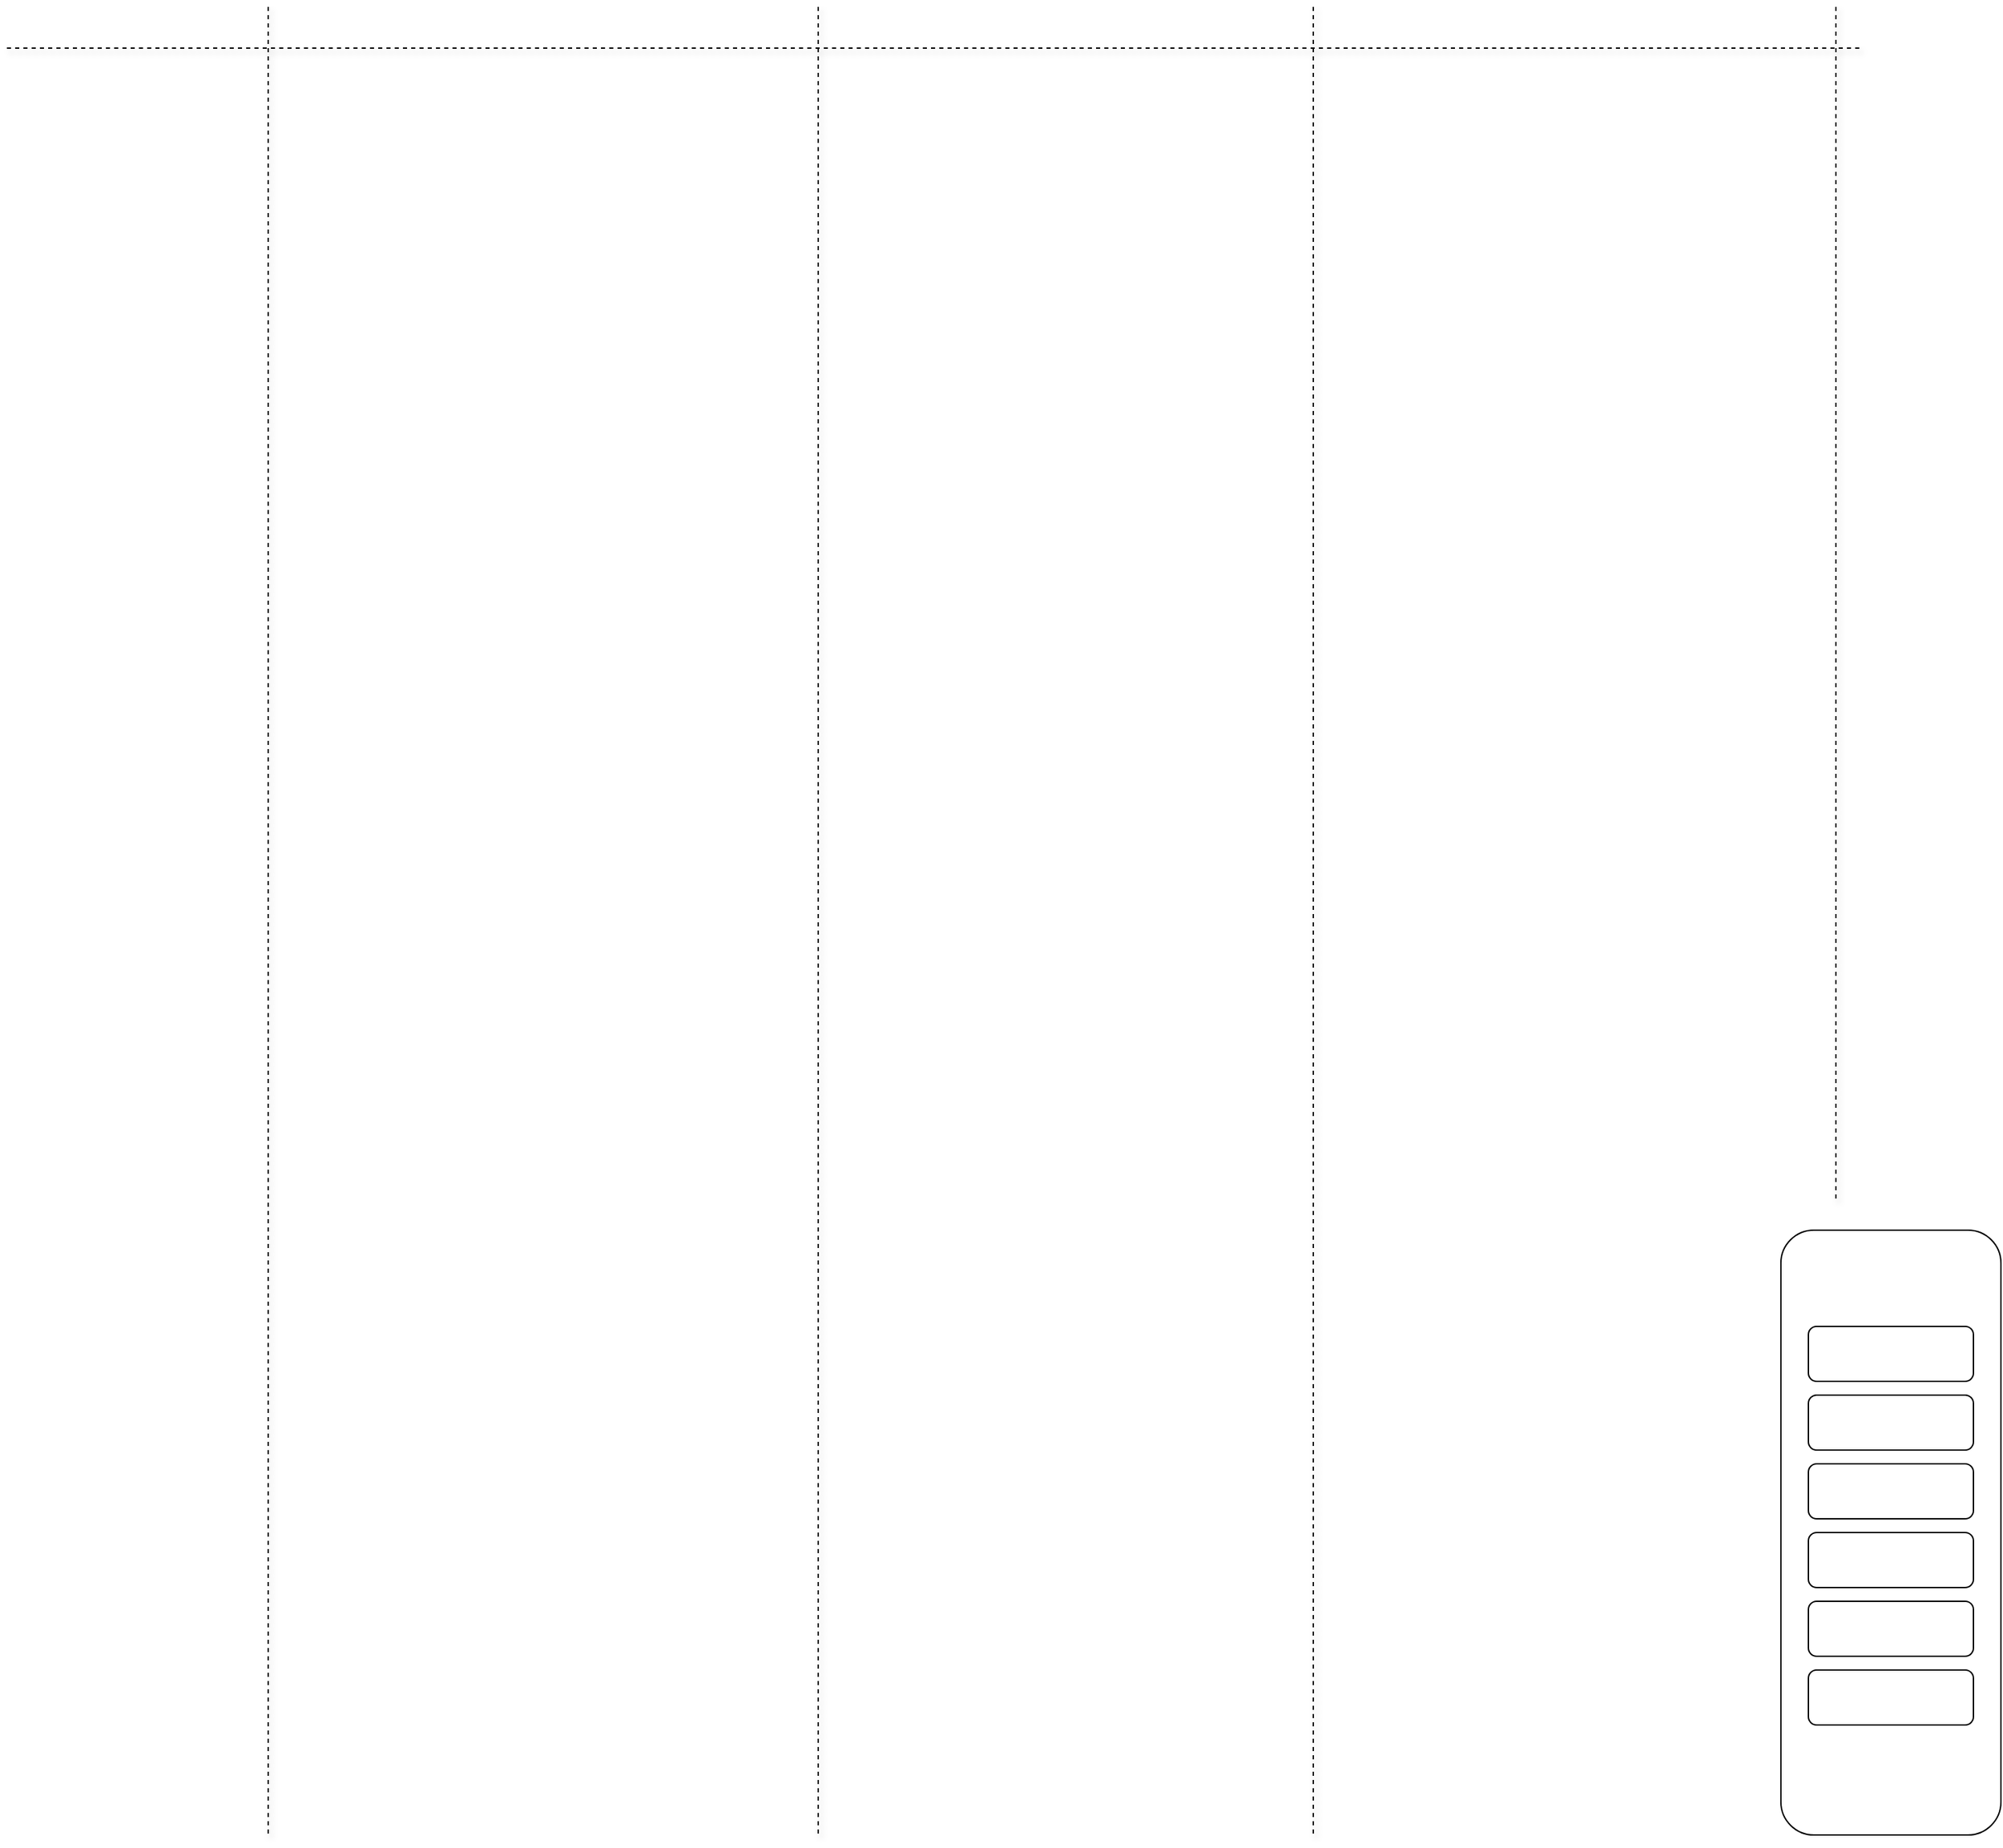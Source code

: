 <mxfile version="25.0.3">
  <diagram name="Page-1" id="PuFN-wMOv0jWiG4jprAx">
    <mxGraphModel dx="1420" dy="824" grid="1" gridSize="10" guides="1" tooltips="1" connect="1" arrows="1" fold="1" page="1" pageScale="1" pageWidth="740" pageHeight="1360" math="0" shadow="0">
      <root>
        <mxCell id="0" />
        <mxCell id="1" style="" parent="0" />
        <mxCell id="-dR2T00Uhgw3VuPTZwKf-42" value="" style="html=1;rounded=0;strokeWidth=1;endArrow=none;endFill=0;dashed=1;labelBackgroundColor=none;shadow=1;movable=1;resizable=1;rotatable=1;deletable=1;editable=1;locked=0;connectable=1;fontColor=default;" parent="1" edge="1">
          <mxGeometry width="100" relative="1" as="geometry">
            <mxPoint x="200" y="10" as="sourcePoint" />
            <mxPoint x="200" y="1340" as="targetPoint" />
          </mxGeometry>
        </mxCell>
        <mxCell id="-dR2T00Uhgw3VuPTZwKf-54" value="" style="html=1;rounded=0;strokeWidth=1;endArrow=none;endFill=0;dashed=1;exitX=0.633;exitY=0;exitDx=0;exitDy=0;exitPerimeter=0;labelBackgroundColor=none;shadow=1;movable=1;resizable=1;rotatable=1;deletable=1;editable=1;locked=0;connectable=1;fontColor=default;" parent="1" edge="1">
          <mxGeometry width="100" relative="1" as="geometry">
            <mxPoint x="960" y="10" as="sourcePoint" />
            <mxPoint x="960" y="1340" as="targetPoint" />
          </mxGeometry>
        </mxCell>
        <mxCell id="-dR2T00Uhgw3VuPTZwKf-70" value="" style="html=1;rounded=0;strokeWidth=1;endArrow=none;endFill=0;dashed=1;labelBackgroundColor=none;shadow=1;movable=1;resizable=1;rotatable=1;deletable=1;editable=1;locked=0;connectable=1;fontColor=default;" parent="1" edge="1">
          <mxGeometry width="100" relative="1" as="geometry">
            <mxPoint x="10" y="40" as="sourcePoint" />
            <mxPoint x="1360" y="40" as="targetPoint" />
          </mxGeometry>
        </mxCell>
        <mxCell id="-dR2T00Uhgw3VuPTZwKf-71" value="" style="html=1;rounded=0;strokeWidth=1;endArrow=none;endFill=0;dashed=1;exitX=0.633;exitY=0;exitDx=0;exitDy=0;exitPerimeter=0;labelBackgroundColor=none;shadow=1;movable=1;resizable=1;rotatable=1;deletable=1;editable=1;locked=0;connectable=1;fontColor=default;" parent="1" edge="1">
          <mxGeometry width="100" relative="1" as="geometry">
            <mxPoint x="1340" y="10" as="sourcePoint" />
            <mxPoint x="1340" y="880" as="targetPoint" />
          </mxGeometry>
        </mxCell>
        <mxCell id="DKlUDa0g7rmCu-vv5rfz-8" value="" style="html=1;rounded=0;strokeWidth=1;endArrow=none;endFill=0;dashed=1;labelBackgroundColor=none;shadow=1;movable=1;resizable=1;rotatable=1;deletable=1;editable=1;locked=0;connectable=1;fontColor=default;" edge="1" parent="1">
          <mxGeometry width="100" relative="1" as="geometry">
            <mxPoint x="600" y="10" as="sourcePoint" />
            <mxPoint x="600" y="1340" as="targetPoint" />
          </mxGeometry>
        </mxCell>
        <mxCell id="-dR2T00Uhgw3VuPTZwKf-47" value="Legend" style="rounded=1;fillColor=none;verticalAlign=top;labelBackgroundColor=none;movable=1;resizable=1;rotatable=1;deletable=1;editable=1;locked=0;connectable=1;container=0;noLabel=1;" parent="1" vertex="1">
          <mxGeometry x="1300" y="900" width="160" height="440" as="geometry" />
        </mxCell>
        <mxCell id="-dR2T00Uhgw3VuPTZwKf-48" value="" style="rounded=1;whiteSpace=wrap;html=1;fillColor=none;labelBackgroundColor=none;movable=1;resizable=1;rotatable=1;deletable=1;editable=1;locked=0;connectable=1;container=0;" parent="1" vertex="1">
          <mxGeometry x="1320" y="970" width="120" height="40" as="geometry" />
        </mxCell>
        <mxCell id="-dR2T00Uhgw3VuPTZwKf-554" value="" style="rounded=1;whiteSpace=wrap;html=1;fillColor=none;labelBackgroundColor=none;movable=1;resizable=1;rotatable=1;deletable=1;editable=1;locked=0;connectable=1;container=0;" parent="1" vertex="1">
          <mxGeometry x="1320" y="1020" width="120" height="40" as="geometry" />
        </mxCell>
        <mxCell id="-dR2T00Uhgw3VuPTZwKf-555" value="" style="rounded=1;whiteSpace=wrap;html=1;fillColor=none;labelBackgroundColor=none;movable=1;resizable=1;rotatable=1;deletable=1;editable=1;locked=0;connectable=1;container=0;" parent="1" vertex="1">
          <mxGeometry x="1320" y="1070" width="120" height="40" as="geometry" />
        </mxCell>
        <mxCell id="-dR2T00Uhgw3VuPTZwKf-556" value="" style="rounded=1;whiteSpace=wrap;html=1;fillColor=none;labelBackgroundColor=none;movable=1;resizable=1;rotatable=1;deletable=1;editable=1;locked=0;connectable=1;container=0;" parent="1" vertex="1">
          <mxGeometry x="1320" y="1120" width="120" height="40" as="geometry" />
        </mxCell>
        <mxCell id="-dR2T00Uhgw3VuPTZwKf-557" value="" style="rounded=1;whiteSpace=wrap;html=1;fillColor=none;labelBackgroundColor=none;movable=1;resizable=1;rotatable=1;deletable=1;editable=1;locked=0;connectable=1;container=0;" parent="1" vertex="1">
          <mxGeometry x="1320" y="1170" width="120" height="40" as="geometry" />
        </mxCell>
        <mxCell id="-dR2T00Uhgw3VuPTZwKf-558" value="" style="rounded=1;whiteSpace=wrap;html=1;fillColor=none;labelBackgroundColor=none;movable=1;resizable=1;rotatable=1;deletable=1;editable=1;locked=0;connectable=1;container=0;" parent="1" vertex="1">
          <mxGeometry x="1320" y="1220" width="120" height="40" as="geometry" />
        </mxCell>
        <mxCell id="-dR2T00Uhgw3VuPTZwKf-186" value="Spell Tree" style="locked=1;" parent="0" visible="0" />
        <mxCell id="-dR2T00Uhgw3VuPTZwKf-335" value="" style="endArrow=none;html=1;rounded=1;strokeWidth=2;align=center;verticalAlign=middle;fontFamily=Helvetica;fontSize=12;fontColor=default;fontStyle=2;labelBackgroundColor=none;autosize=0;resizable=0;edgeStyle=orthogonalEdgeStyle;curved=0;exitX=1;exitY=0.448;exitDx=0;exitDy=0;exitPerimeter=0;entryX=0;entryY=0.457;entryDx=0;entryDy=0;entryPerimeter=0;shadow=1;spacing=0;" parent="-dR2T00Uhgw3VuPTZwKf-186" source="-dR2T00Uhgw3VuPTZwKf-322" target="-dR2T00Uhgw3VuPTZwKf-319" edge="1">
          <mxGeometry width="50" height="50" relative="1" as="geometry">
            <mxPoint x="600" y="1150" as="sourcePoint" />
            <mxPoint x="650" y="1100" as="targetPoint" />
          </mxGeometry>
        </mxCell>
        <mxCell id="-dR2T00Uhgw3VuPTZwKf-338" value="" style="endArrow=none;html=1;rounded=1;shadow=1;strokeWidth=2;align=center;verticalAlign=middle;fontFamily=Helvetica;fontSize=12;fontColor=default;fontStyle=2;labelBackgroundColor=none;autosize=0;resizable=0;edgeStyle=orthogonalEdgeStyle;curved=0;entryX=-0.002;entryY=0.485;entryDx=0;entryDy=0;entryPerimeter=0;exitX=0.999;exitY=0.472;exitDx=0;exitDy=0;exitPerimeter=0;spacing=0;" parent="-dR2T00Uhgw3VuPTZwKf-186" source="-dR2T00Uhgw3VuPTZwKf-319" target="-dR2T00Uhgw3VuPTZwKf-316" edge="1">
          <mxGeometry width="50" height="50" relative="1" as="geometry">
            <mxPoint x="620" y="1139" as="sourcePoint" />
            <mxPoint x="630" y="1140" as="targetPoint" />
          </mxGeometry>
        </mxCell>
        <mxCell id="-dR2T00Uhgw3VuPTZwKf-339" value="" style="endArrow=none;html=1;rounded=1;shadow=1;strokeWidth=2;align=center;verticalAlign=middle;fontFamily=Helvetica;fontSize=12;fontColor=default;fontStyle=2;labelBackgroundColor=none;autosize=0;resizable=0;edgeStyle=orthogonalEdgeStyle;curved=0;exitX=1.013;exitY=0.43;exitDx=0;exitDy=0;exitPerimeter=0;entryX=0;entryY=0.5;entryDx=0;entryDy=0;entryPerimeter=0;spacing=0;" parent="-dR2T00Uhgw3VuPTZwKf-186" source="-dR2T00Uhgw3VuPTZwKf-322" target="-dR2T00Uhgw3VuPTZwKf-325" edge="1">
          <mxGeometry width="50" height="50" relative="1" as="geometry">
            <mxPoint x="550" y="1190" as="sourcePoint" />
            <mxPoint x="600" y="1140" as="targetPoint" />
          </mxGeometry>
        </mxCell>
        <mxCell id="-dR2T00Uhgw3VuPTZwKf-340" value="" style="endArrow=none;html=1;rounded=1;shadow=1;strokeWidth=2;align=center;verticalAlign=middle;fontFamily=Helvetica;fontSize=12;fontColor=default;fontStyle=2;labelBackgroundColor=none;autosize=0;resizable=0;edgeStyle=orthogonalEdgeStyle;curved=0;exitX=-0.015;exitY=0.515;exitDx=0;exitDy=0;exitPerimeter=0;entryX=1.007;entryY=0.47;entryDx=0;entryDy=0;entryPerimeter=0;spacing=0;" parent="-dR2T00Uhgw3VuPTZwKf-186" source="-dR2T00Uhgw3VuPTZwKf-328" target="-dR2T00Uhgw3VuPTZwKf-319" edge="1">
          <mxGeometry width="50" height="50" relative="1" as="geometry">
            <mxPoint x="480" y="1210" as="sourcePoint" />
            <mxPoint x="600" y="1140" as="targetPoint" />
          </mxGeometry>
        </mxCell>
        <mxCell id="-dR2T00Uhgw3VuPTZwKf-341" value="" style="endArrow=none;html=1;rounded=1;shadow=1;strokeWidth=2;align=center;verticalAlign=middle;fontFamily=Helvetica;fontSize=12;fontColor=default;fontStyle=2;labelBackgroundColor=none;autosize=0;resizable=0;edgeStyle=orthogonalEdgeStyle;curved=0;exitX=1.013;exitY=0.477;exitDx=0;exitDy=0;exitPerimeter=0;entryX=-0.007;entryY=0.497;entryDx=0;entryDy=0;entryPerimeter=0;spacing=0;" parent="-dR2T00Uhgw3VuPTZwKf-186" source="-dR2T00Uhgw3VuPTZwKf-319" target="-dR2T00Uhgw3VuPTZwKf-313" edge="1">
          <mxGeometry width="50" height="50" relative="1" as="geometry">
            <mxPoint x="610" y="1120" as="sourcePoint" />
            <mxPoint x="660" y="1070" as="targetPoint" />
          </mxGeometry>
        </mxCell>
        <mxCell id="-dR2T00Uhgw3VuPTZwKf-342" value="" style="endArrow=none;html=1;rounded=1;shadow=1;strokeWidth=2;align=center;verticalAlign=middle;fontFamily=Helvetica;fontSize=12;fontColor=default;fontStyle=2;labelBackgroundColor=none;autosize=0;resizable=0;edgeStyle=orthogonalEdgeStyle;curved=0;entryX=0.999;entryY=0.482;entryDx=0;entryDy=0;entryPerimeter=0;exitX=-0.001;exitY=0.499;exitDx=0;exitDy=0;exitPerimeter=0;spacing=0;" parent="-dR2T00Uhgw3VuPTZwKf-186" source="-dR2T00Uhgw3VuPTZwKf-313" target="-dR2T00Uhgw3VuPTZwKf-301" edge="1">
          <mxGeometry width="50" height="50" relative="1" as="geometry">
            <mxPoint x="620" y="1080" as="sourcePoint" />
            <mxPoint x="640" y="980" as="targetPoint" />
          </mxGeometry>
        </mxCell>
        <mxCell id="-dR2T00Uhgw3VuPTZwKf-343" value="" style="endArrow=none;html=1;rounded=1;shadow=1;strokeWidth=2;align=center;verticalAlign=middle;fontFamily=Helvetica;fontSize=12;fontColor=default;fontStyle=2;labelBackgroundColor=none;autosize=0;resizable=0;edgeStyle=orthogonalEdgeStyle;curved=0;entryX=-0.006;entryY=0.482;entryDx=0;entryDy=0;entryPerimeter=0;exitX=1.006;exitY=0.473;exitDx=0;exitDy=0;exitPerimeter=0;spacing=0;" parent="-dR2T00Uhgw3VuPTZwKf-186" source="-dR2T00Uhgw3VuPTZwKf-304" target="-dR2T00Uhgw3VuPTZwKf-298" edge="1">
          <mxGeometry width="50" height="50" relative="1" as="geometry">
            <mxPoint x="640" y="1030" as="sourcePoint" />
            <mxPoint x="690" y="980" as="targetPoint" />
          </mxGeometry>
        </mxCell>
        <mxCell id="-dR2T00Uhgw3VuPTZwKf-344" value="" style="endArrow=none;html=1;rounded=1;shadow=1;strokeWidth=2;align=center;verticalAlign=middle;fontFamily=Helvetica;fontSize=12;fontColor=default;fontStyle=2;labelBackgroundColor=none;autosize=0;resizable=0;edgeStyle=orthogonalEdgeStyle;curved=0;entryX=-0.002;entryY=0.485;entryDx=0;entryDy=0;entryPerimeter=0;exitX=0.998;exitY=0.477;exitDx=0;exitDy=0;exitPerimeter=0;spacing=0;" parent="-dR2T00Uhgw3VuPTZwKf-186" source="-dR2T00Uhgw3VuPTZwKf-304" target="-dR2T00Uhgw3VuPTZwKf-307" edge="1">
          <mxGeometry width="50" height="50" relative="1" as="geometry">
            <mxPoint x="670" y="1010" as="sourcePoint" />
            <mxPoint x="720" y="960" as="targetPoint" />
          </mxGeometry>
        </mxCell>
        <mxCell id="-dR2T00Uhgw3VuPTZwKf-345" value="" style="endArrow=none;html=1;rounded=1;shadow=1;strokeWidth=2;align=center;verticalAlign=middle;fontFamily=Helvetica;fontSize=12;fontColor=default;fontStyle=2;labelBackgroundColor=none;autosize=0;resizable=0;edgeStyle=orthogonalEdgeStyle;curved=0;entryX=0;entryY=0.5;entryDx=0;entryDy=0;entryPerimeter=0;exitX=1.004;exitY=0.497;exitDx=0;exitDy=0;exitPerimeter=0;spacing=0;" parent="-dR2T00Uhgw3VuPTZwKf-186" source="-dR2T00Uhgw3VuPTZwKf-295" target="-dR2T00Uhgw3VuPTZwKf-304" edge="1">
          <mxGeometry width="50" height="50" relative="1" as="geometry">
            <mxPoint x="590" y="1000" as="sourcePoint" />
            <mxPoint x="640" y="950" as="targetPoint" />
          </mxGeometry>
        </mxCell>
        <mxCell id="-dR2T00Uhgw3VuPTZwKf-346" value="" style="endArrow=none;html=1;rounded=1;shadow=1;strokeWidth=2;align=center;verticalAlign=middle;fontFamily=Helvetica;fontSize=12;fontColor=default;fontStyle=2;labelBackgroundColor=none;autosize=0;resizable=0;edgeStyle=orthogonalEdgeStyle;curved=0;entryX=-0.002;entryY=0.476;entryDx=0;entryDy=0;entryPerimeter=0;exitX=0.999;exitY=0.49;exitDx=0;exitDy=0;exitPerimeter=0;spacing=0;" parent="-dR2T00Uhgw3VuPTZwKf-186" source="-dR2T00Uhgw3VuPTZwKf-310" target="-dR2T00Uhgw3VuPTZwKf-295" edge="1">
          <mxGeometry width="50" height="50" relative="1" as="geometry">
            <mxPoint x="300" y="1030" as="sourcePoint" />
            <mxPoint x="350" y="980" as="targetPoint" />
          </mxGeometry>
        </mxCell>
        <mxCell id="-dR2T00Uhgw3VuPTZwKf-347" value="" style="endArrow=none;html=1;rounded=1;shadow=1;strokeWidth=2;align=center;verticalAlign=middle;fontFamily=Helvetica;fontSize=12;fontColor=default;fontStyle=2;labelBackgroundColor=none;autosize=0;resizable=0;edgeStyle=orthogonalEdgeStyle;curved=0;exitX=1.004;exitY=0.483;exitDx=0;exitDy=0;exitPerimeter=0;entryX=-0.001;entryY=0.53;entryDx=0;entryDy=0;entryPerimeter=0;spacing=0;" parent="-dR2T00Uhgw3VuPTZwKf-186" source="-dR2T00Uhgw3VuPTZwKf-310" target="-dR2T00Uhgw3VuPTZwKf-301" edge="1">
          <mxGeometry width="50" height="50" relative="1" as="geometry">
            <mxPoint x="290" y="1010" as="sourcePoint" />
            <mxPoint x="340" y="960" as="targetPoint" />
          </mxGeometry>
        </mxCell>
        <mxCell id="-dR2T00Uhgw3VuPTZwKf-348" value="" style="endArrow=none;html=1;rounded=1;shadow=1;strokeWidth=2;align=center;verticalAlign=middle;fontFamily=Helvetica;fontSize=12;fontColor=default;fontStyle=2;labelBackgroundColor=none;autosize=0;resizable=0;edgeStyle=orthogonalEdgeStyle;curved=0;entryX=0;entryY=0.5;entryDx=0;entryDy=0;entryPerimeter=0;exitX=1.003;exitY=0.498;exitDx=0;exitDy=0;exitPerimeter=0;spacing=0;" parent="-dR2T00Uhgw3VuPTZwKf-186" source="-dR2T00Uhgw3VuPTZwKf-288" target="-dR2T00Uhgw3VuPTZwKf-282" edge="1">
          <mxGeometry width="50" height="50" relative="1" as="geometry">
            <mxPoint x="440" y="920" as="sourcePoint" />
            <mxPoint x="490" y="870" as="targetPoint" />
          </mxGeometry>
        </mxCell>
        <mxCell id="-dR2T00Uhgw3VuPTZwKf-349" value="" style="endArrow=none;html=1;rounded=1;shadow=1;strokeWidth=2;align=center;verticalAlign=middle;fontFamily=Helvetica;fontSize=12;fontColor=default;fontStyle=2;labelBackgroundColor=none;autosize=0;resizable=0;edgeStyle=orthogonalEdgeStyle;curved=0;entryX=-0.003;entryY=0.496;entryDx=0;entryDy=0;entryPerimeter=0;spacing=0;" parent="-dR2T00Uhgw3VuPTZwKf-186" target="-dR2T00Uhgw3VuPTZwKf-285" edge="1">
          <mxGeometry width="50" height="50" relative="1" as="geometry">
            <mxPoint x="300" y="740" as="sourcePoint" />
            <mxPoint x="320" y="739" as="targetPoint" />
          </mxGeometry>
        </mxCell>
        <mxCell id="-dR2T00Uhgw3VuPTZwKf-350" value="" style="endArrow=none;html=1;rounded=1;shadow=1;strokeWidth=2;align=center;verticalAlign=middle;fontFamily=Helvetica;fontSize=12;fontColor=default;fontStyle=2;labelBackgroundColor=none;autosize=0;resizable=0;edgeStyle=orthogonalEdgeStyle;curved=0;entryX=1.003;entryY=0.496;entryDx=0;entryDy=0;entryPerimeter=0;exitX=-0.003;exitY=0.501;exitDx=0;exitDy=0;exitPerimeter=0;spacing=0;" parent="-dR2T00Uhgw3VuPTZwKf-186" source="-dR2T00Uhgw3VuPTZwKf-288" target="-dR2T00Uhgw3VuPTZwKf-291" edge="1">
          <mxGeometry width="50" height="50" relative="1" as="geometry">
            <mxPoint x="300" y="800" as="sourcePoint" />
            <mxPoint x="350" y="750" as="targetPoint" />
          </mxGeometry>
        </mxCell>
        <mxCell id="-dR2T00Uhgw3VuPTZwKf-352" value="" style="endArrow=none;dashed=1;html=1;rounded=1;shadow=1;strokeWidth=2;align=center;verticalAlign=middle;fontFamily=Helvetica;fontSize=12;fontColor=default;fontStyle=2;labelBackgroundColor=none;autosize=0;resizable=0;edgeStyle=orthogonalEdgeStyle;curved=0;entryX=0.998;entryY=0.502;entryDx=0;entryDy=0;entryPerimeter=0;exitX=-0.004;exitY=0.498;exitDx=0;exitDy=0;exitPerimeter=0;startArrow=classic;startFill=1;spacing=0;" parent="-dR2T00Uhgw3VuPTZwKf-186" source="-dR2T00Uhgw3VuPTZwKf-278" target="-dR2T00Uhgw3VuPTZwKf-285" edge="1">
          <mxGeometry width="50" height="50" relative="1" as="geometry">
            <mxPoint x="580" y="790" as="sourcePoint" />
            <mxPoint x="630" y="740" as="targetPoint" />
          </mxGeometry>
        </mxCell>
        <mxCell id="-dR2T00Uhgw3VuPTZwKf-353" value="" style="endArrow=none;dashed=1;html=1;rounded=1;shadow=1;strokeWidth=2;align=center;verticalAlign=middle;fontFamily=Helvetica;fontSize=12;fontColor=default;fontStyle=2;labelBackgroundColor=none;autosize=0;resizable=0;edgeStyle=orthogonalEdgeStyle;curved=0;entryX=0.998;entryY=0.502;entryDx=0;entryDy=0;entryPerimeter=0;exitX=0;exitY=0.502;exitDx=0;exitDy=0;exitPerimeter=0;startArrow=classic;startFill=1;spacing=0;" parent="-dR2T00Uhgw3VuPTZwKf-186" source="-dR2T00Uhgw3VuPTZwKf-331" target="-dR2T00Uhgw3VuPTZwKf-285" edge="1">
          <mxGeometry width="50" height="50" relative="1" as="geometry">
            <mxPoint x="630" y="810" as="sourcePoint" />
            <mxPoint x="450" y="750" as="targetPoint" />
          </mxGeometry>
        </mxCell>
        <mxCell id="-dR2T00Uhgw3VuPTZwKf-354" value="" style="endArrow=none;dashed=1;html=1;rounded=1;shadow=1;strokeWidth=2;align=center;verticalAlign=middle;fontFamily=Helvetica;fontSize=12;fontColor=default;fontStyle=2;labelBackgroundColor=none;autosize=0;resizable=0;edgeStyle=orthogonalEdgeStyle;curved=0;exitX=1.004;exitY=0.498;exitDx=0;exitDy=0;exitPerimeter=0;spacing=0;" parent="-dR2T00Uhgw3VuPTZwKf-186" source="-dR2T00Uhgw3VuPTZwKf-288" edge="1">
          <mxGeometry width="50" height="50" relative="1" as="geometry">
            <mxPoint x="580" y="790" as="sourcePoint" />
            <mxPoint x="530" y="800" as="targetPoint" />
          </mxGeometry>
        </mxCell>
        <mxCell id="-dR2T00Uhgw3VuPTZwKf-355" value="" style="endArrow=none;html=1;rounded=1;shadow=1;strokeWidth=2;align=center;verticalAlign=middle;fontFamily=Helvetica;fontSize=12;fontColor=default;fontStyle=2;labelBackgroundColor=none;autosize=0;resizable=0;edgeStyle=orthogonalEdgeStyle;curved=0;exitX=1.003;exitY=0.496;exitDx=0;exitDy=0;exitPerimeter=0;entryX=-0.003;entryY=0.496;entryDx=0;entryDy=0;entryPerimeter=0;spacing=0;" parent="-dR2T00Uhgw3VuPTZwKf-186" source="-dR2T00Uhgw3VuPTZwKf-255" target="-dR2T00Uhgw3VuPTZwKf-246" edge="1">
          <mxGeometry width="50" height="50" relative="1" as="geometry">
            <mxPoint x="390" y="560" as="sourcePoint" />
            <mxPoint x="440" y="510" as="targetPoint" />
          </mxGeometry>
        </mxCell>
        <mxCell id="-dR2T00Uhgw3VuPTZwKf-356" value="" style="endArrow=none;html=1;rounded=1;shadow=1;strokeWidth=2;align=center;verticalAlign=middle;fontFamily=Helvetica;fontSize=12;fontColor=default;fontStyle=2;labelBackgroundColor=none;autosize=0;resizable=0;edgeStyle=orthogonalEdgeStyle;curved=0;exitX=1.005;exitY=0.496;exitDx=0;exitDy=0;exitPerimeter=0;entryX=0.002;entryY=0.5;entryDx=0;entryDy=0;entryPerimeter=0;spacing=0;" parent="-dR2T00Uhgw3VuPTZwKf-186" source="-dR2T00Uhgw3VuPTZwKf-255" target="-dR2T00Uhgw3VuPTZwKf-249" edge="1">
          <mxGeometry width="50" height="50" relative="1" as="geometry">
            <mxPoint x="400" y="570" as="sourcePoint" />
            <mxPoint x="450" y="520" as="targetPoint" />
          </mxGeometry>
        </mxCell>
        <mxCell id="-dR2T00Uhgw3VuPTZwKf-357" value="" style="endArrow=none;html=1;rounded=1;shadow=1;strokeWidth=2;align=center;verticalAlign=middle;fontFamily=Helvetica;fontSize=12;fontColor=default;fontStyle=2;labelBackgroundColor=none;autosize=0;resizable=0;edgeStyle=orthogonalEdgeStyle;curved=0;exitX=1.003;exitY=0.496;exitDx=0;exitDy=0;exitPerimeter=0;entryX=0.003;entryY=0.495;entryDx=0;entryDy=0;entryPerimeter=0;spacing=0;" parent="-dR2T00Uhgw3VuPTZwKf-186" source="-dR2T00Uhgw3VuPTZwKf-255" target="-dR2T00Uhgw3VuPTZwKf-237" edge="1">
          <mxGeometry width="50" height="50" relative="1" as="geometry">
            <mxPoint x="370" y="520" as="sourcePoint" />
            <mxPoint x="700" y="530" as="targetPoint" />
          </mxGeometry>
        </mxCell>
        <mxCell id="-dR2T00Uhgw3VuPTZwKf-358" value="" style="endArrow=none;html=1;rounded=1;shadow=1;strokeWidth=2;align=center;verticalAlign=middle;fontFamily=Helvetica;fontSize=12;fontColor=default;fontStyle=2;labelBackgroundColor=none;autosize=0;resizable=0;edgeStyle=orthogonalEdgeStyle;curved=0;exitX=1;exitY=0.496;exitDx=0;exitDy=0;exitPerimeter=0;entryX=0;entryY=0.496;entryDx=0;entryDy=0;entryPerimeter=0;spacing=0;" parent="-dR2T00Uhgw3VuPTZwKf-186" source="-dR2T00Uhgw3VuPTZwKf-249" target="-dR2T00Uhgw3VuPTZwKf-252" edge="1">
          <mxGeometry width="50" height="50" relative="1" as="geometry">
            <mxPoint x="650" y="550" as="sourcePoint" />
            <mxPoint x="700" y="500" as="targetPoint" />
          </mxGeometry>
        </mxCell>
        <mxCell id="-dR2T00Uhgw3VuPTZwKf-359" value="" style="endArrow=none;html=1;rounded=1;shadow=1;strokeWidth=2;align=center;verticalAlign=middle;fontFamily=Helvetica;fontSize=12;fontColor=default;fontStyle=2;labelBackgroundColor=none;autosize=0;resizable=0;edgeStyle=orthogonalEdgeStyle;curved=0;exitX=1;exitY=0.496;exitDx=0;exitDy=0;exitPerimeter=0;entryX=0;entryY=0.496;entryDx=0;entryDy=0;entryPerimeter=0;spacing=0;" parent="-dR2T00Uhgw3VuPTZwKf-186" source="-dR2T00Uhgw3VuPTZwKf-246" target="-dR2T00Uhgw3VuPTZwKf-243" edge="1">
          <mxGeometry width="50" height="50" relative="1" as="geometry">
            <mxPoint x="650" y="550" as="sourcePoint" />
            <mxPoint x="700" y="500" as="targetPoint" />
          </mxGeometry>
        </mxCell>
        <mxCell id="-dR2T00Uhgw3VuPTZwKf-360" value="" style="endArrow=none;html=1;rounded=1;shadow=1;strokeWidth=2;align=center;verticalAlign=middle;fontFamily=Helvetica;fontSize=12;fontColor=default;fontStyle=2;labelBackgroundColor=none;autosize=0;resizable=0;edgeStyle=orthogonalEdgeStyle;curved=0;exitX=1.004;exitY=0.503;exitDx=0;exitDy=0;exitPerimeter=0;entryX=-0.003;entryY=0.497;entryDx=0;entryDy=0;entryPerimeter=0;spacing=0;" parent="-dR2T00Uhgw3VuPTZwKf-186" source="-dR2T00Uhgw3VuPTZwKf-237" target="-dR2T00Uhgw3VuPTZwKf-240" edge="1">
          <mxGeometry width="50" height="50" relative="1" as="geometry">
            <mxPoint x="950" y="590" as="sourcePoint" />
            <mxPoint x="1000" y="540" as="targetPoint" />
          </mxGeometry>
        </mxCell>
        <mxCell id="-dR2T00Uhgw3VuPTZwKf-364" value="" style="endArrow=none;html=1;rounded=1;shadow=1;strokeWidth=2;align=center;verticalAlign=middle;fontFamily=Helvetica;fontSize=12;fontColor=default;fontStyle=2;labelBackgroundColor=none;autosize=0;resizable=0;edgeStyle=orthogonalEdgeStyle;curved=0;exitX=1;exitY=0.496;exitDx=0;exitDy=0;exitPerimeter=0;entryX=-0.001;entryY=0.499;entryDx=0;entryDy=0;entryPerimeter=0;spacing=0;" parent="-dR2T00Uhgw3VuPTZwKf-186" source="-dR2T00Uhgw3VuPTZwKf-234" target="-dR2T00Uhgw3VuPTZwKf-366" edge="1">
          <mxGeometry width="50" height="50" relative="1" as="geometry">
            <mxPoint x="650" y="420" as="sourcePoint" />
            <mxPoint x="480" y="459.84" as="targetPoint" />
          </mxGeometry>
        </mxCell>
        <mxCell id="-dR2T00Uhgw3VuPTZwKf-368" value="" style="endArrow=none;html=1;rounded=1;shadow=1;strokeWidth=2;align=center;verticalAlign=middle;fontFamily=Helvetica;fontSize=12;fontColor=default;fontStyle=2;labelBackgroundColor=none;autosize=0;resizable=0;edgeStyle=orthogonalEdgeStyle;curved=0;exitX=1.005;exitY=0.501;exitDx=0;exitDy=0;exitPerimeter=0;entryX=-0.002;entryY=0.501;entryDx=0;entryDy=0;entryPerimeter=0;spacing=0;" parent="-dR2T00Uhgw3VuPTZwKf-186" source="-dR2T00Uhgw3VuPTZwKf-366" target="-dR2T00Uhgw3VuPTZwKf-225" edge="1">
          <mxGeometry width="50" height="50" relative="1" as="geometry">
            <mxPoint x="630" y="460" as="sourcePoint" />
            <mxPoint x="680" y="410" as="targetPoint" />
          </mxGeometry>
        </mxCell>
        <mxCell id="-dR2T00Uhgw3VuPTZwKf-369" value="" style="endArrow=none;html=1;rounded=1;shadow=1;strokeWidth=2;align=center;verticalAlign=middle;fontFamily=Helvetica;fontSize=12;fontColor=default;fontStyle=2;labelBackgroundColor=none;autosize=0;resizable=0;edgeStyle=orthogonalEdgeStyle;curved=0;exitX=1.001;exitY=0.501;exitDx=0;exitDy=0;exitPerimeter=0;spacing=0;" parent="-dR2T00Uhgw3VuPTZwKf-186" source="-dR2T00Uhgw3VuPTZwKf-225" edge="1">
          <mxGeometry width="50" height="50" relative="1" as="geometry">
            <mxPoint x="630" y="460" as="sourcePoint" />
            <mxPoint x="780" y="460" as="targetPoint" />
          </mxGeometry>
        </mxCell>
        <mxCell id="-dR2T00Uhgw3VuPTZwKf-370" value="" style="endArrow=none;html=1;rounded=1;shadow=1;strokeWidth=2;align=center;verticalAlign=middle;fontFamily=Helvetica;fontSize=12;fontColor=default;fontStyle=2;labelBackgroundColor=none;autosize=0;resizable=0;edgeStyle=orthogonalEdgeStyle;curved=0;exitX=0.999;exitY=0.497;exitDx=0;exitDy=0;exitPerimeter=0;entryX=-0.005;entryY=0.503;entryDx=0;entryDy=0;entryPerimeter=0;spacing=0;" parent="-dR2T00Uhgw3VuPTZwKf-186" source="-dR2T00Uhgw3VuPTZwKf-234" target="-dR2T00Uhgw3VuPTZwKf-231" edge="1">
          <mxGeometry width="50" height="50" relative="1" as="geometry">
            <mxPoint x="590" y="350" as="sourcePoint" />
            <mxPoint x="640" y="300" as="targetPoint" />
          </mxGeometry>
        </mxCell>
        <mxCell id="-dR2T00Uhgw3VuPTZwKf-371" value="" style="endArrow=none;html=1;rounded=1;shadow=1;strokeWidth=2;align=center;verticalAlign=middle;fontFamily=Helvetica;fontSize=12;fontColor=default;fontStyle=2;labelBackgroundColor=none;autosize=0;resizable=0;edgeStyle=orthogonalEdgeStyle;curved=0;entryX=-0.005;entryY=0.497;entryDx=0;entryDy=0;entryPerimeter=0;exitX=1.004;exitY=0.503;exitDx=0;exitDy=0;exitPerimeter=0;spacing=0;" parent="-dR2T00Uhgw3VuPTZwKf-186" source="-dR2T00Uhgw3VuPTZwKf-231" target="-dR2T00Uhgw3VuPTZwKf-210" edge="1">
          <mxGeometry width="50" height="50" relative="1" as="geometry">
            <mxPoint x="530" y="390" as="sourcePoint" />
            <mxPoint x="580" y="340" as="targetPoint" />
          </mxGeometry>
        </mxCell>
        <mxCell id="-dR2T00Uhgw3VuPTZwKf-372" value="" style="endArrow=none;html=1;rounded=1;shadow=1;strokeWidth=2;align=center;verticalAlign=middle;fontFamily=Helvetica;fontSize=12;fontColor=default;fontStyle=2;labelBackgroundColor=none;autosize=0;resizable=0;edgeStyle=orthogonalEdgeStyle;curved=0;entryX=-0.005;entryY=0.497;entryDx=0;entryDy=0;entryPerimeter=0;exitX=1.002;exitY=0.503;exitDx=0;exitDy=0;exitPerimeter=0;spacing=0;" parent="-dR2T00Uhgw3VuPTZwKf-186" source="-dR2T00Uhgw3VuPTZwKf-231" target="-dR2T00Uhgw3VuPTZwKf-213" edge="1">
          <mxGeometry width="50" height="50" relative="1" as="geometry">
            <mxPoint x="670" y="390" as="sourcePoint" />
            <mxPoint x="720" y="340" as="targetPoint" />
          </mxGeometry>
        </mxCell>
        <mxCell id="-dR2T00Uhgw3VuPTZwKf-373" value="" style="endArrow=none;html=1;rounded=1;shadow=1;strokeWidth=2;align=center;verticalAlign=middle;fontFamily=Helvetica;fontSize=12;fontColor=default;fontStyle=2;labelBackgroundColor=none;autosize=0;resizable=0;edgeStyle=orthogonalEdgeStyle;curved=0;exitX=0.999;exitY=0.503;exitDx=0;exitDy=0;exitPerimeter=0;entryX=0.002;entryY=0.503;entryDx=0;entryDy=0;entryPerimeter=0;spacing=0;" parent="-dR2T00Uhgw3VuPTZwKf-186" source="-dR2T00Uhgw3VuPTZwKf-231" target="-dR2T00Uhgw3VuPTZwKf-216" edge="1">
          <mxGeometry width="50" height="50" relative="1" as="geometry">
            <mxPoint x="670" y="390" as="sourcePoint" />
            <mxPoint x="720" y="340" as="targetPoint" />
          </mxGeometry>
        </mxCell>
        <mxCell id="-dR2T00Uhgw3VuPTZwKf-374" value="" style="endArrow=none;html=1;rounded=1;shadow=1;strokeWidth=2;align=center;verticalAlign=middle;fontFamily=Helvetica;fontSize=12;fontColor=default;fontStyle=2;labelBackgroundColor=none;autosize=0;resizable=0;edgeStyle=orthogonalEdgeStyle;curved=0;entryX=-0.005;entryY=0.502;entryDx=0;entryDy=0;entryPerimeter=0;exitX=1;exitY=0.495;exitDx=0;exitDy=0;exitPerimeter=0;spacing=0;" parent="-dR2T00Uhgw3VuPTZwKf-186" source="-dR2T00Uhgw3VuPTZwKf-188" target="-dR2T00Uhgw3VuPTZwKf-198" edge="1">
          <mxGeometry width="50" height="50" relative="1" as="geometry">
            <mxPoint x="330" y="180" as="sourcePoint" />
            <mxPoint x="380" y="130" as="targetPoint" />
          </mxGeometry>
        </mxCell>
        <mxCell id="-dR2T00Uhgw3VuPTZwKf-375" value="" style="endArrow=none;html=1;rounded=1;shadow=1;strokeWidth=2;align=center;verticalAlign=middle;fontFamily=Helvetica;fontSize=12;fontColor=default;fontStyle=2;labelBackgroundColor=none;autosize=0;resizable=0;edgeStyle=orthogonalEdgeStyle;curved=0;entryX=-0.003;entryY=0.496;entryDx=0;entryDy=0;entryPerimeter=0;exitX=1.003;exitY=0.498;exitDx=0;exitDy=0;exitPerimeter=0;spacing=0;" parent="-dR2T00Uhgw3VuPTZwKf-186" source="-dR2T00Uhgw3VuPTZwKf-188" target="-dR2T00Uhgw3VuPTZwKf-191" edge="1">
          <mxGeometry width="50" height="50" relative="1" as="geometry">
            <mxPoint x="140" y="90" as="sourcePoint" />
            <mxPoint x="380" y="130" as="targetPoint" />
          </mxGeometry>
        </mxCell>
        <mxCell id="-dR2T00Uhgw3VuPTZwKf-376" value="" style="endArrow=none;dashed=1;html=1;rounded=1;shadow=1;strokeWidth=2;align=center;verticalAlign=middle;fontFamily=Helvetica;fontSize=12;fontColor=default;fontStyle=2;labelBackgroundColor=none;autosize=0;resizable=0;edgeStyle=orthogonalEdgeStyle;curved=0;entryX=1.003;entryY=0.498;entryDx=0;entryDy=0;entryPerimeter=0;exitX=-0.002;exitY=0.498;exitDx=0;exitDy=0;exitPerimeter=0;startArrow=classic;startFill=1;spacing=0;" parent="-dR2T00Uhgw3VuPTZwKf-186" source="-dR2T00Uhgw3VuPTZwKf-194" target="-dR2T00Uhgw3VuPTZwKf-191" edge="1">
          <mxGeometry width="50" height="50" relative="1" as="geometry">
            <mxPoint x="310" y="130" as="sourcePoint" />
            <mxPoint x="450" y="40" as="targetPoint" />
          </mxGeometry>
        </mxCell>
        <mxCell id="-dR2T00Uhgw3VuPTZwKf-378" value="" style="endArrow=none;html=1;rounded=1;shadow=1;strokeWidth=2;align=center;verticalAlign=middle;fontFamily=Helvetica;fontSize=12;fontColor=default;fontStyle=2;labelBackgroundColor=none;autosize=0;resizable=0;edgeStyle=orthogonalEdgeStyle;curved=0;entryX=0.501;entryY=1.001;entryDx=0;entryDy=0;entryPerimeter=0;exitX=0.5;exitY=0;exitDx=0;exitDy=0;exitPerimeter=0;dashed=1;startArrow=classic;startFill=1;spacing=0;" parent="-dR2T00Uhgw3VuPTZwKf-186" source="-dR2T00Uhgw3VuPTZwKf-194" target="-dR2T00Uhgw3VuPTZwKf-198" edge="1">
          <mxGeometry width="50" height="50" relative="1" as="geometry">
            <mxPoint x="470" y="130" as="sourcePoint" />
            <mxPoint x="520" y="80" as="targetPoint" />
          </mxGeometry>
        </mxCell>
        <mxCell id="-dR2T00Uhgw3VuPTZwKf-379" value="" style="endArrow=none;html=1;rounded=1;shadow=1;strokeWidth=2;align=center;verticalAlign=middle;fontFamily=Helvetica;fontSize=12;fontColor=default;fontStyle=2;labelBackgroundColor=none;autosize=0;resizable=0;edgeStyle=orthogonalEdgeStyle;curved=0;entryX=1.003;entryY=0.496;entryDx=0;entryDy=0;entryPerimeter=0;exitX=-0.005;exitY=0.501;exitDx=0;exitDy=0;exitPerimeter=0;spacing=0;" parent="-dR2T00Uhgw3VuPTZwKf-186" source="-dR2T00Uhgw3VuPTZwKf-201" target="-dR2T00Uhgw3VuPTZwKf-194" edge="1">
          <mxGeometry width="50" height="50" relative="1" as="geometry">
            <mxPoint x="520" y="190" as="sourcePoint" />
            <mxPoint x="570" y="140" as="targetPoint" />
          </mxGeometry>
        </mxCell>
        <mxCell id="-dR2T00Uhgw3VuPTZwKf-380" value="" style="endArrow=none;html=1;rounded=1;shadow=1;strokeWidth=2;align=center;verticalAlign=middle;fontFamily=Helvetica;fontSize=12;fontColor=default;fontStyle=2;labelBackgroundColor=none;autosize=0;resizable=0;edgeStyle=orthogonalEdgeStyle;curved=0;entryX=0.999;entryY=0.496;entryDx=0;entryDy=0;entryPerimeter=0;exitX=-0.005;exitY=0.496;exitDx=0;exitDy=0;exitPerimeter=0;spacing=0;" parent="-dR2T00Uhgw3VuPTZwKf-186" source="-dR2T00Uhgw3VuPTZwKf-204" target="-dR2T00Uhgw3VuPTZwKf-194" edge="1">
          <mxGeometry width="50" height="50" relative="1" as="geometry">
            <mxPoint x="520" y="190" as="sourcePoint" />
            <mxPoint x="570" y="140" as="targetPoint" />
          </mxGeometry>
        </mxCell>
        <mxCell id="-dR2T00Uhgw3VuPTZwKf-381" value="" style="endArrow=none;html=1;rounded=1;shadow=1;strokeWidth=2;align=center;verticalAlign=middle;fontFamily=Helvetica;fontSize=12;fontColor=default;fontStyle=2;labelBackgroundColor=none;autosize=0;resizable=0;edgeStyle=orthogonalEdgeStyle;curved=0;entryX=-0.005;entryY=0.496;entryDx=0;entryDy=0;entryPerimeter=0;exitX=1.001;exitY=0.5;exitDx=0;exitDy=0;exitPerimeter=0;spacing=0;" parent="-dR2T00Uhgw3VuPTZwKf-186" source="-dR2T00Uhgw3VuPTZwKf-201" target="-dR2T00Uhgw3VuPTZwKf-207" edge="1">
          <mxGeometry width="50" height="50" relative="1" as="geometry">
            <mxPoint x="600" y="140" as="sourcePoint" />
            <mxPoint x="570" y="140" as="targetPoint" />
          </mxGeometry>
        </mxCell>
        <mxCell id="-dR2T00Uhgw3VuPTZwKf-382" value="" style="endArrow=none;html=1;rounded=1;shadow=1;strokeWidth=2;align=center;verticalAlign=middle;fontFamily=Helvetica;fontSize=12;fontColor=default;fontStyle=2;labelBackgroundColor=none;autosize=0;resizable=0;edgeStyle=orthogonalEdgeStyle;curved=0;entryX=-0.001;entryY=0.501;entryDx=0;entryDy=0;entryPerimeter=0;exitX=1.002;exitY=0.498;exitDx=0;exitDy=0;exitPerimeter=0;spacing=0;" parent="-dR2T00Uhgw3VuPTZwKf-186" source="-dR2T00Uhgw3VuPTZwKf-204" target="-dR2T00Uhgw3VuPTZwKf-207" edge="1">
          <mxGeometry width="50" height="50" relative="1" as="geometry">
            <mxPoint x="520" y="190" as="sourcePoint" />
            <mxPoint x="570" y="140" as="targetPoint" />
          </mxGeometry>
        </mxCell>
        <mxCell id="-dR2T00Uhgw3VuPTZwKf-188" value="Obfuscation" style="rounded=1;fontStyle=1;fontFamily=Helvetica;fontSize=12;labelBackgroundColor=none;container=0;whiteSpace=wrap;perimeter=none;recursiveResize=0;expand=0;resizable=1;rotatable=0;verticalAlign=middle;spacingTop=0;pointerEvents=0;align=center;spacingRight=0;spacing=0;autosize=0;spacingBottom=0;spacingLeft=0;" parent="-dR2T00Uhgw3VuPTZwKf-186" vertex="1">
          <mxGeometry x="20" y="60" width="120" height="40" as="geometry" />
        </mxCell>
        <mxCell id="-dR2T00Uhgw3VuPTZwKf-189" value="&#xa;&#xa;A ●○○○" style="text;align=center;verticalAlign=bottom;resizable=0;points=[];autosize=0;strokeColor=none;fillColor=none;fontFamily=Helvetica;fontSize=9;labelBackgroundColor=none;spacing=0;horizontal=1;spacingRight=-15;spacingTop=0;fontStyle=2;pointerEvents=0;expand=0;recursiveResize=0;allowArrows=0;connectable=0;rotatable=0;container=0;spacingLeft=0;spacingBottom=-2;" parent="-dR2T00Uhgw3VuPTZwKf-186" vertex="1">
          <mxGeometry x="90" y="80" width="50" height="20" as="geometry" />
        </mxCell>
        <mxCell id="-dR2T00Uhgw3VuPTZwKf-191" value="Petrifying Visions" style="rounded=1;fontStyle=1;fontFamily=Helvetica;fontSize=12;labelBackgroundColor=none;container=0;whiteSpace=wrap;perimeter=none;recursiveResize=0;expand=0;resizable=1;rotatable=0;verticalAlign=middle;spacingTop=0;pointerEvents=0;align=center;spacingRight=0;spacing=0;autosize=0;spacingBottom=0;spacingLeft=0;" parent="-dR2T00Uhgw3VuPTZwKf-186" vertex="1">
          <mxGeometry x="180" y="120" width="120" height="40" as="geometry" />
        </mxCell>
        <mxCell id="-dR2T00Uhgw3VuPTZwKf-192" value="&#xa;&#xa;D ●●○○" style="text;align=center;verticalAlign=bottom;resizable=0;points=[];autosize=0;strokeColor=none;fillColor=none;fontFamily=Helvetica;fontSize=9;labelBackgroundColor=none;spacing=0;horizontal=1;spacingRight=-15;spacingTop=0;fontStyle=2;pointerEvents=0;expand=0;recursiveResize=0;allowArrows=0;connectable=0;rotatable=0;container=0;spacingLeft=0;spacingBottom=-2;" parent="-dR2T00Uhgw3VuPTZwKf-186" vertex="1">
          <mxGeometry x="250" y="140" width="50" height="20" as="geometry" />
        </mxCell>
        <mxCell id="-dR2T00Uhgw3VuPTZwKf-194" value="Eyes of the Blind" style="rounded=1;fontStyle=1;fontFamily=Helvetica;fontSize=12;labelBackgroundColor=none;container=0;whiteSpace=wrap;perimeter=none;recursiveResize=0;expand=0;resizable=1;rotatable=0;verticalAlign=middle;spacingTop=0;pointerEvents=0;align=center;spacingRight=0;spacing=0;autosize=0;spacingBottom=0;spacingLeft=0;" parent="-dR2T00Uhgw3VuPTZwKf-186" vertex="1">
          <mxGeometry x="320" y="120" width="120" height="40" as="geometry" />
        </mxCell>
        <mxCell id="-dR2T00Uhgw3VuPTZwKf-195" value="Circle 40&#xa;U ●●○○" style="text;align=center;verticalAlign=bottom;resizable=0;points=[];autosize=0;strokeColor=none;fillColor=none;fontFamily=Helvetica;fontSize=9;labelBackgroundColor=none;spacing=0;horizontal=1;spacingRight=-15;spacingTop=0;fontStyle=2;pointerEvents=0;expand=0;recursiveResize=0;allowArrows=0;connectable=0;rotatable=0;container=0;spacingLeft=0;spacingBottom=-2;" parent="-dR2T00Uhgw3VuPTZwKf-186" vertex="1">
          <mxGeometry x="390" y="140" width="50" height="20" as="geometry" />
        </mxCell>
        <mxCell id="-dR2T00Uhgw3VuPTZwKf-196" value="Requires: &#xa;VOD or PV" style="text;align=center;verticalAlign=middle;resizable=0;points=[];autosize=0;strokeColor=none;fillColor=none;fontFamily=Helvetica;fontSize=12;labelBackgroundColor=none;spacing=0;horizontal=1;spacingRight=0;spacingTop=0;fontStyle=2;pointerEvents=0;connectable=0;allowArrows=0;fillOpacity=0;strokeOpacity=0;rotatable=0;spacingBottom=0;container=0;spacingLeft=0;" parent="-dR2T00Uhgw3VuPTZwKf-186" vertex="1">
          <mxGeometry x="320" y="140" width="70" height="20" as="geometry" />
        </mxCell>
        <mxCell id="-dR2T00Uhgw3VuPTZwKf-198" value="Visions of Darkness" style="rounded=1;fontStyle=1;fontFamily=Helvetica;fontSize=12;labelBackgroundColor=none;container=0;whiteSpace=wrap;perimeter=none;recursiveResize=0;expand=0;resizable=1;rotatable=0;verticalAlign=middle;spacingTop=0;pointerEvents=0;align=center;spacingRight=0;spacing=0;autosize=0;spacingBottom=0;spacingLeft=0;" parent="-dR2T00Uhgw3VuPTZwKf-186" vertex="1">
          <mxGeometry x="480" y="60" width="120" height="40" as="geometry" />
        </mxCell>
        <mxCell id="-dR2T00Uhgw3VuPTZwKf-199" value="&#xa;&#xa;D ●●○○" style="text;align=center;verticalAlign=bottom;resizable=0;points=[];autosize=0;strokeColor=none;fillColor=none;fontFamily=Helvetica;fontSize=9;labelBackgroundColor=none;spacing=0;horizontal=1;spacingRight=-15;spacingTop=0;fontStyle=2;pointerEvents=0;expand=0;recursiveResize=0;allowArrows=0;connectable=0;rotatable=0;container=0;spacingLeft=0;spacingBottom=-2;" parent="-dR2T00Uhgw3VuPTZwKf-186" vertex="1">
          <mxGeometry x="550" y="80" width="50" height="20" as="geometry" />
        </mxCell>
        <mxCell id="-dR2T00Uhgw3VuPTZwKf-201" value="Rite of Contrition" style="rounded=1;fontStyle=1;fontFamily=Helvetica;fontSize=12;labelBackgroundColor=none;container=0;whiteSpace=wrap;perimeter=none;recursiveResize=0;expand=0;resizable=1;rotatable=0;verticalAlign=middle;spacingTop=0;pointerEvents=0;align=center;spacingRight=0;spacing=0;autosize=0;spacingBottom=0;spacingLeft=0;" parent="-dR2T00Uhgw3VuPTZwKf-186" vertex="1">
          <mxGeometry x="480" y="120" width="120" height="40" as="geometry" />
        </mxCell>
        <mxCell id="-dR2T00Uhgw3VuPTZwKf-202" value="&#xa;&#xa;U ●○○○" style="text;align=center;verticalAlign=bottom;resizable=0;points=[];autosize=0;strokeColor=none;fillColor=none;fontFamily=Helvetica;fontSize=9;labelBackgroundColor=none;spacing=0;horizontal=1;spacingRight=-15;spacingTop=0;fontStyle=2;pointerEvents=0;expand=0;recursiveResize=0;allowArrows=0;connectable=0;rotatable=0;container=0;spacingLeft=0;spacingBottom=-2;" parent="-dR2T00Uhgw3VuPTZwKf-186" vertex="1">
          <mxGeometry x="550" y="140" width="50" height="20" as="geometry" />
        </mxCell>
        <mxCell id="-dR2T00Uhgw3VuPTZwKf-204" value="Rite of Grace" style="rounded=1;fontStyle=1;fontFamily=Helvetica;fontSize=12;labelBackgroundColor=none;container=0;whiteSpace=wrap;perimeter=none;recursiveResize=0;expand=0;resizable=1;rotatable=0;verticalAlign=middle;spacingTop=0;pointerEvents=0;align=center;spacingRight=0;spacing=0;autosize=0;spacingBottom=0;spacingLeft=0;" parent="-dR2T00Uhgw3VuPTZwKf-186" vertex="1">
          <mxGeometry x="480" y="180" width="120" height="40" as="geometry" />
        </mxCell>
        <mxCell id="-dR2T00Uhgw3VuPTZwKf-205" value="&#xa;&#xa;U ●○○○" style="text;align=center;verticalAlign=bottom;resizable=0;points=[];autosize=0;strokeColor=none;fillColor=none;fontFamily=Helvetica;fontSize=9;labelBackgroundColor=none;spacing=0;horizontal=1;spacingRight=-15;spacingTop=0;fontStyle=2;pointerEvents=0;expand=0;recursiveResize=0;allowArrows=0;connectable=0;rotatable=0;container=0;spacingLeft=0;spacingBottom=-2;" parent="-dR2T00Uhgw3VuPTZwKf-186" vertex="1">
          <mxGeometry x="550" y="200" width="50" height="20" as="geometry" />
        </mxCell>
        <mxCell id="-dR2T00Uhgw3VuPTZwKf-207" value="Liturgy" style="rounded=1;fontStyle=1;fontFamily=Helvetica;fontSize=12;labelBackgroundColor=none;container=0;whiteSpace=wrap;perimeter=none;recursiveResize=0;expand=0;resizable=1;rotatable=0;verticalAlign=middle;spacingTop=0;pointerEvents=0;align=center;spacingRight=0;spacing=0;autosize=0;spacingBottom=0;spacingLeft=0;" parent="-dR2T00Uhgw3VuPTZwKf-186" vertex="1">
          <mxGeometry x="620" y="120" width="120" height="40" as="geometry" />
        </mxCell>
        <mxCell id="-dR2T00Uhgw3VuPTZwKf-208" value="&#xa;&#xa;M ●○○○" style="text;align=center;verticalAlign=bottom;resizable=0;points=[];autosize=0;strokeColor=none;fillColor=none;fontFamily=Helvetica;fontSize=9;labelBackgroundColor=none;spacing=0;horizontal=1;spacingRight=-15;spacingTop=0;fontStyle=2;pointerEvents=0;expand=0;recursiveResize=0;allowArrows=0;connectable=0;rotatable=0;container=0;spacingLeft=0;spacingBottom=-2;" parent="-dR2T00Uhgw3VuPTZwKf-186" vertex="1">
          <mxGeometry x="690" y="140" width="50" height="20" as="geometry" />
        </mxCell>
        <mxCell id="-dR2T00Uhgw3VuPTZwKf-210" value="Ghoulflesh" style="rounded=1;fontStyle=1;fontFamily=Helvetica;fontSize=12;labelBackgroundColor=none;container=0;whiteSpace=wrap;perimeter=none;recursiveResize=0;expand=0;resizable=1;rotatable=0;verticalAlign=middle;spacingTop=0;pointerEvents=0;align=center;spacingRight=0;spacing=0;autosize=0;spacingBottom=0;spacingLeft=0;" parent="-dR2T00Uhgw3VuPTZwKf-186" vertex="1">
          <mxGeometry x="620" y="260" width="120" height="40" as="geometry" />
        </mxCell>
        <mxCell id="-dR2T00Uhgw3VuPTZwKf-211" value="&#xa;&#xa;W ●●○○" style="text;align=center;verticalAlign=bottom;resizable=0;points=[];autosize=0;strokeColor=none;fillColor=none;fontFamily=Helvetica;fontSize=9;labelBackgroundColor=none;spacing=0;horizontal=1;spacingRight=-15;spacingTop=0;fontStyle=2;pointerEvents=0;expand=0;recursiveResize=0;allowArrows=0;connectable=0;rotatable=0;container=0;spacingLeft=0;spacingBottom=-2;" parent="-dR2T00Uhgw3VuPTZwKf-186" vertex="1">
          <mxGeometry x="690" y="280" width="50" height="20" as="geometry" />
        </mxCell>
        <mxCell id="-dR2T00Uhgw3VuPTZwKf-213" value="Call from Within" style="rounded=1;fontStyle=1;fontFamily=Helvetica;fontSize=12;labelBackgroundColor=none;container=0;whiteSpace=wrap;perimeter=none;recursiveResize=0;expand=0;resizable=1;rotatable=0;verticalAlign=middle;spacingTop=0;pointerEvents=0;align=center;spacingRight=0;spacing=0;autosize=0;spacingBottom=0;spacingLeft=0;" parent="-dR2T00Uhgw3VuPTZwKf-186" vertex="1">
          <mxGeometry x="780" y="320" width="120" height="40" as="geometry" />
        </mxCell>
        <mxCell id="-dR2T00Uhgw3VuPTZwKf-214" value="&#xa;&#xa;U ●●●○" style="text;align=center;verticalAlign=bottom;resizable=0;points=[];autosize=0;strokeColor=none;fillColor=none;fontFamily=Helvetica;fontSize=9;labelBackgroundColor=none;spacing=0;horizontal=1;spacingRight=-15;spacingTop=0;fontStyle=2;pointerEvents=0;expand=0;recursiveResize=0;allowArrows=0;connectable=0;rotatable=0;spacingBottom=-2;container=0;spacingLeft=0;" parent="-dR2T00Uhgw3VuPTZwKf-186" vertex="1">
          <mxGeometry x="850" y="340" width="50" height="20" as="geometry" />
        </mxCell>
        <mxCell id="-dR2T00Uhgw3VuPTZwKf-216" value="Reverse Putrefaction" style="rounded=1;fontStyle=1;fontFamily=Helvetica;fontSize=12;labelBackgroundColor=none;container=0;whiteSpace=wrap;perimeter=none;recursiveResize=0;expand=0;resizable=1;rotatable=0;verticalAlign=middle;spacingTop=0;pointerEvents=0;align=center;spacingRight=0;spacing=0;autosize=0;spacingBottom=0;spacingLeft=0;" parent="-dR2T00Uhgw3VuPTZwKf-186" vertex="1">
          <mxGeometry x="620" y="380" width="120" height="40" as="geometry" />
        </mxCell>
        <mxCell id="-dR2T00Uhgw3VuPTZwKf-217" value="A ●●●○" style="text;align=center;verticalAlign=bottom;resizable=0;points=[];autosize=0;strokeColor=none;fillColor=none;fontFamily=Helvetica;fontSize=9;labelBackgroundColor=none;spacing=0;horizontal=1;spacingRight=-15;spacingTop=0;fontStyle=2;pointerEvents=0;expand=0;recursiveResize=0;allowArrows=0;connectable=0;rotatable=0;spacingBottom=-2;container=0;spacingLeft=0;" parent="-dR2T00Uhgw3VuPTZwKf-186" vertex="1">
          <mxGeometry x="690" y="400" width="50" height="20" as="geometry" />
        </mxCell>
        <mxCell id="-dR2T00Uhgw3VuPTZwKf-222" value="Covetous Rebirth" style="rounded=1;fontStyle=1;fontFamily=Helvetica;fontSize=12;labelBackgroundColor=none;container=0;whiteSpace=wrap;perimeter=none;recursiveResize=0;expand=0;resizable=1;rotatable=0;verticalAlign=middle;spacingTop=0;pointerEvents=0;align=center;spacingRight=0;spacing=0;autosize=0;spacingBottom=0;spacingLeft=0;" parent="-dR2T00Uhgw3VuPTZwKf-186" vertex="1">
          <mxGeometry x="780" y="440" width="120" height="40" as="geometry" />
        </mxCell>
        <mxCell id="-dR2T00Uhgw3VuPTZwKf-223" value="&#xa;&#xa;M ●○○○" style="text;align=center;verticalAlign=bottom;resizable=0;points=[];autosize=0;strokeColor=none;fillColor=none;fontFamily=Helvetica;fontSize=9;labelBackgroundColor=none;spacing=0;horizontal=1;spacingRight=-15;spacingTop=0;fontStyle=2;pointerEvents=0;expand=0;recursiveResize=0;allowArrows=0;connectable=0;rotatable=0;container=0;spacingLeft=0;spacingBottom=-2;" parent="-dR2T00Uhgw3VuPTZwKf-186" vertex="1">
          <mxGeometry x="850" y="460" width="50" height="20" as="geometry" />
        </mxCell>
        <mxCell id="-dR2T00Uhgw3VuPTZwKf-225" value="Spiteful Rebirth" style="rounded=1;fontStyle=1;fontFamily=Helvetica;fontSize=12;labelBackgroundColor=none;container=0;whiteSpace=wrap;perimeter=none;recursiveResize=0;expand=0;resizable=1;rotatable=0;verticalAlign=middle;spacingTop=0;pointerEvents=0;align=center;spacingRight=0;spacing=0;autosize=0;spacingBottom=0;spacingLeft=0;" parent="-dR2T00Uhgw3VuPTZwKf-186" vertex="1">
          <mxGeometry x="620" y="440" width="120" height="40" as="geometry" />
        </mxCell>
        <mxCell id="-dR2T00Uhgw3VuPTZwKf-226" value="&#xa;&#xa;M ●●○○" style="text;align=center;verticalAlign=bottom;resizable=0;points=[];autosize=0;strokeColor=none;fillColor=none;fontFamily=Helvetica;fontSize=9;labelBackgroundColor=none;spacing=0;horizontal=1;spacingRight=-15;spacingTop=0;fontStyle=2;pointerEvents=0;expand=0;recursiveResize=0;allowArrows=0;connectable=0;rotatable=0;container=0;spacingLeft=0;spacingBottom=-2;" parent="-dR2T00Uhgw3VuPTZwKf-186" vertex="1">
          <mxGeometry x="690" y="460" width="50" height="20" as="geometry" />
        </mxCell>
        <mxCell id="-dR2T00Uhgw3VuPTZwKf-231" value="Call from Beyond" style="rounded=1;fontStyle=1;fontFamily=Helvetica;fontSize=12;labelBackgroundColor=none;container=0;whiteSpace=wrap;perimeter=none;recursiveResize=0;expand=0;resizable=1;rotatable=0;verticalAlign=middle;spacingTop=0;pointerEvents=0;align=center;spacingRight=0;spacing=0;autosize=0;spacingBottom=0;spacingLeft=0;" parent="-dR2T00Uhgw3VuPTZwKf-186" vertex="1">
          <mxGeometry x="480" y="320" width="120" height="40" as="geometry" />
        </mxCell>
        <mxCell id="-dR2T00Uhgw3VuPTZwKf-232" value="Circle 20&#xa;U ●●●○" style="text;align=center;verticalAlign=bottom;resizable=0;points=[];autosize=0;strokeColor=none;fillColor=none;fontFamily=Helvetica;fontSize=9;labelBackgroundColor=none;spacing=0;horizontal=1;spacingRight=-15;spacingTop=0;fontStyle=2;pointerEvents=0;expand=0;recursiveResize=0;allowArrows=0;connectable=0;rotatable=0;spacingBottom=-2;container=0;spacingLeft=0;" parent="-dR2T00Uhgw3VuPTZwKf-186" vertex="1">
          <mxGeometry x="550" y="340" width="50" height="20" as="geometry" />
        </mxCell>
        <mxCell id="-dR2T00Uhgw3VuPTZwKf-234" value="Quicken the Earth" style="rounded=1;fontStyle=1;fontFamily=Helvetica;fontSize=12;labelBackgroundColor=none;container=0;whiteSpace=wrap;perimeter=none;recursiveResize=0;expand=0;resizable=1;rotatable=0;verticalAlign=middle;spacingTop=0;pointerEvents=0;align=center;spacingRight=0;spacing=0;autosize=0;spacingBottom=0;spacingLeft=0;" parent="-dR2T00Uhgw3VuPTZwKf-186" vertex="1">
          <mxGeometry x="320" y="380" width="120" height="40" as="geometry" />
        </mxCell>
        <mxCell id="-dR2T00Uhgw3VuPTZwKf-235" value="Circle 5&#xa;U ●●○○" style="text;align=center;verticalAlign=bottom;resizable=0;points=[];autosize=0;strokeColor=none;fillColor=none;fontFamily=Helvetica;fontSize=9;labelBackgroundColor=none;spacing=0;horizontal=1;spacingRight=-15;spacingTop=0;fontStyle=2;pointerEvents=0;expand=0;recursiveResize=0;allowArrows=0;connectable=0;rotatable=0;container=0;spacingLeft=0;spacingBottom=-2;" parent="-dR2T00Uhgw3VuPTZwKf-186" vertex="1">
          <mxGeometry x="390" y="400" width="50" height="20" as="geometry" />
        </mxCell>
        <mxCell id="-dR2T00Uhgw3VuPTZwKf-237" value="Vivisection" style="rounded=1;fontStyle=1;fontFamily=Helvetica;fontSize=12;labelBackgroundColor=none;container=0;whiteSpace=wrap;perimeter=none;recursiveResize=0;expand=0;resizable=1;rotatable=0;verticalAlign=middle;spacingTop=0;pointerEvents=0;align=center;spacingRight=0;spacing=0;autosize=0;spacingBottom=0;spacingLeft=0;" parent="-dR2T00Uhgw3VuPTZwKf-186" vertex="1">
          <mxGeometry x="780" y="520" width="120" height="40" as="geometry" />
        </mxCell>
        <mxCell id="-dR2T00Uhgw3VuPTZwKf-238" value="Circle 40&#xa;T ●●○○" style="text;align=center;verticalAlign=bottom;resizable=0;points=[];autosize=0;strokeColor=none;fillColor=none;fontFamily=Helvetica;fontSize=9;labelBackgroundColor=none;spacing=0;horizontal=1;spacingRight=-15;spacingTop=0;fontStyle=2;pointerEvents=0;expand=0;recursiveResize=0;allowArrows=0;connectable=0;rotatable=0;container=0;spacingLeft=0;spacingBottom=-2;" parent="-dR2T00Uhgw3VuPTZwKf-186" vertex="1">
          <mxGeometry x="850" y="540" width="50" height="20" as="geometry" />
        </mxCell>
        <mxCell id="-dR2T00Uhgw3VuPTZwKf-240" value="Alkahest Edge" style="rounded=1;fontStyle=1;fontFamily=Helvetica;fontSize=12;labelBackgroundColor=none;container=0;whiteSpace=wrap;perimeter=none;recursiveResize=0;expand=0;resizable=1;rotatable=0;verticalAlign=middle;spacingTop=0;pointerEvents=0;align=center;spacingRight=0;spacing=0;autosize=0;spacingBottom=0;spacingLeft=0;" parent="-dR2T00Uhgw3VuPTZwKf-186" vertex="1">
          <mxGeometry x="920" y="520" width="120" height="40" as="geometry" />
        </mxCell>
        <mxCell id="-dR2T00Uhgw3VuPTZwKf-241" value="&#xa;&#xa;M ●○○○" style="text;align=center;verticalAlign=bottom;resizable=0;points=[];autosize=0;strokeColor=none;fillColor=none;fontFamily=Helvetica;fontSize=9;labelBackgroundColor=none;spacing=0;horizontal=1;spacingRight=-15;spacingTop=0;fontStyle=2;pointerEvents=0;expand=0;recursiveResize=0;allowArrows=0;connectable=0;rotatable=0;container=0;spacingLeft=0;spacingBottom=-2;" parent="-dR2T00Uhgw3VuPTZwKf-186" vertex="1">
          <mxGeometry x="990" y="540" width="50" height="20" as="geometry" />
        </mxCell>
        <mxCell id="-dR2T00Uhgw3VuPTZwKf-243" value="Universal Solvent" style="rounded=1;fontStyle=1;fontFamily=Helvetica;fontSize=12;labelBackgroundColor=none;container=0;whiteSpace=wrap;perimeter=none;recursiveResize=0;expand=0;resizable=1;rotatable=0;verticalAlign=middle;spacingTop=0;pointerEvents=0;align=center;spacingRight=0;spacing=0;autosize=0;spacingBottom=0;spacingLeft=0;" parent="-dR2T00Uhgw3VuPTZwKf-186" vertex="1">
          <mxGeometry x="780" y="580" width="120" height="40" as="geometry" />
        </mxCell>
        <mxCell id="-dR2T00Uhgw3VuPTZwKf-244" value="Circle 80&#xa;T ●●○○" style="text;align=center;verticalAlign=bottom;resizable=0;points=[];autosize=0;strokeColor=none;fillColor=none;fontFamily=Helvetica;fontSize=9;labelBackgroundColor=none;spacing=0;horizontal=1;spacingRight=-15;spacingTop=0;fontStyle=2;pointerEvents=0;expand=0;recursiveResize=0;allowArrows=0;connectable=0;rotatable=0;container=0;spacingLeft=0;spacingBottom=-2;" parent="-dR2T00Uhgw3VuPTZwKf-186" vertex="1">
          <mxGeometry x="850" y="600" width="50" height="20" as="geometry" />
        </mxCell>
        <mxCell id="-dR2T00Uhgw3VuPTZwKf-246" value="Viscous Solution" style="rounded=1;fontStyle=1;fontFamily=Helvetica;fontSize=12;labelBackgroundColor=none;container=0;whiteSpace=wrap;perimeter=none;recursiveResize=0;expand=0;resizable=1;rotatable=0;verticalAlign=middle;spacingTop=0;pointerEvents=0;align=center;spacingRight=0;spacing=0;autosize=0;spacingBottom=0;spacingLeft=0;" parent="-dR2T00Uhgw3VuPTZwKf-186" vertex="1">
          <mxGeometry x="480" y="580" width="120" height="40" as="geometry" />
        </mxCell>
        <mxCell id="-dR2T00Uhgw3VuPTZwKf-247" value="&#xa;&#xa;D ●●○○" style="text;align=center;verticalAlign=bottom;resizable=0;points=[];autosize=0;strokeColor=none;fillColor=none;fontFamily=Helvetica;fontSize=9;labelBackgroundColor=none;spacing=0;horizontal=1;spacingRight=-15;spacingTop=0;fontStyle=2;pointerEvents=0;expand=0;recursiveResize=0;allowArrows=0;connectable=0;rotatable=0;container=0;spacingLeft=0;spacingBottom=-2;" parent="-dR2T00Uhgw3VuPTZwKf-186" vertex="1">
          <mxGeometry x="550" y="600" width="50" height="20" as="geometry" />
        </mxCell>
        <mxCell id="-dR2T00Uhgw3VuPTZwKf-249" value="Researcher&#39;s Insight" style="rounded=1;fontStyle=1;fontFamily=Helvetica;fontSize=12;labelBackgroundColor=none;container=0;whiteSpace=wrap;perimeter=none;recursiveResize=0;expand=0;resizable=1;rotatable=0;verticalAlign=middle;spacingTop=0;pointerEvents=0;align=center;spacingRight=0;spacing=0;autosize=0;spacingBottom=0;spacingLeft=0;" parent="-dR2T00Uhgw3VuPTZwKf-186" vertex="1">
          <mxGeometry x="480" y="640" width="120" height="40" as="geometry" />
        </mxCell>
        <mxCell id="-dR2T00Uhgw3VuPTZwKf-250" value="&#xa;&#xa;A ●●●○" style="text;align=center;verticalAlign=bottom;resizable=0;points=[];autosize=0;strokeColor=none;fillColor=none;fontFamily=Helvetica;fontSize=9;labelBackgroundColor=none;spacing=0;horizontal=1;spacingRight=-15;spacingTop=0;fontStyle=2;pointerEvents=0;expand=0;recursiveResize=0;allowArrows=0;connectable=0;rotatable=0;spacingBottom=-2;container=0;spacingLeft=0;" parent="-dR2T00Uhgw3VuPTZwKf-186" vertex="1">
          <mxGeometry x="550" y="660" width="50" height="20" as="geometry" />
        </mxCell>
        <mxCell id="-dR2T00Uhgw3VuPTZwKf-252" value="Philosopher&#39;s Preservation" style="rounded=1;fontStyle=1;fontFamily=Helvetica;fontSize=13;labelBackgroundColor=none;container=0;whiteSpace=wrap;perimeter=none;recursiveResize=0;expand=0;resizable=1;rotatable=0;verticalAlign=middle;spacingTop=0;pointerEvents=0;align=center;spacingRight=0;spacing=0;autosize=0;spacingBottom=0;spacingLeft=0;" parent="-dR2T00Uhgw3VuPTZwKf-186" vertex="1">
          <mxGeometry x="620" y="640" width="120" height="40" as="geometry" />
        </mxCell>
        <mxCell id="-dR2T00Uhgw3VuPTZwKf-253" value="A ●●●●" style="text;align=center;verticalAlign=bottom;resizable=0;points=[];autosize=0;strokeColor=none;fillColor=none;fontFamily=Helvetica;fontSize=9;labelBackgroundColor=none;spacing=0;horizontal=1;spacingRight=-15;spacingTop=0;fontStyle=0;pointerEvents=0;expand=0;recursiveResize=0;allowArrows=0;connectable=0;rotatable=0;container=0;spacingLeft=0;spacingBottom=-2;labelPosition=center;verticalLabelPosition=middle;" parent="-dR2T00Uhgw3VuPTZwKf-186" vertex="1">
          <mxGeometry x="690" y="660" width="50" height="20" as="geometry" />
        </mxCell>
        <mxCell id="-dR2T00Uhgw3VuPTZwKf-255" value="Acid Splash" style="rounded=1;fontStyle=1;fontFamily=Helvetica;fontSize=12;labelBackgroundColor=none;container=0;whiteSpace=wrap;perimeter=none;recursiveResize=0;expand=0;resizable=1;rotatable=0;verticalAlign=middle;spacingTop=0;pointerEvents=0;align=center;spacingRight=0;spacing=0;autosize=0;spacingBottom=0;spacingLeft=0;" parent="-dR2T00Uhgw3VuPTZwKf-186" vertex="1">
          <mxGeometry x="20" y="580" width="120" height="40" as="geometry" />
        </mxCell>
        <mxCell id="-dR2T00Uhgw3VuPTZwKf-256" value="T ●○○○" style="text;align=center;verticalAlign=bottom;resizable=0;points=[];autosize=0;strokeColor=none;fillColor=none;fontFamily=Helvetica;fontSize=9;labelBackgroundColor=none;spacing=0;horizontal=1;spacingRight=-15;spacingTop=0;fontStyle=2;pointerEvents=0;expand=0;recursiveResize=0;allowArrows=0;connectable=0;rotatable=0;container=0;spacingLeft=0;spacingBottom=-2;" parent="-dR2T00Uhgw3VuPTZwKf-186" vertex="1">
          <mxGeometry x="90" y="600" width="50" height="20" as="geometry" />
        </mxCell>
        <mxCell id="-dR2T00Uhgw3VuPTZwKf-278" value="Calcified Hide" style="rounded=1;fontStyle=1;fontFamily=Helvetica;fontSize=12;labelBackgroundColor=none;container=0;whiteSpace=wrap;perimeter=none;recursiveResize=0;expand=0;resizable=1;rotatable=0;verticalAlign=middle;spacingTop=0;pointerEvents=0;align=center;spacingRight=0;spacing=0;autosize=0;spacingBottom=0;spacingLeft=0;" parent="-dR2T00Uhgw3VuPTZwKf-186" vertex="1">
          <mxGeometry x="620" y="780" width="120" height="40" as="geometry" />
        </mxCell>
        <mxCell id="-dR2T00Uhgw3VuPTZwKf-279" value="&#xa;&#xa;W ●●○○" style="text;align=center;verticalAlign=bottom;resizable=0;points=[];autosize=0;strokeColor=none;fillColor=none;fontFamily=Helvetica;fontSize=9;labelBackgroundColor=none;spacing=0;horizontal=1;spacingRight=-15;spacingTop=0;fontStyle=2;pointerEvents=0;expand=0;recursiveResize=0;allowArrows=0;connectable=0;rotatable=0;container=0;spacingLeft=0;spacingBottom=-2;" parent="-dR2T00Uhgw3VuPTZwKf-186" vertex="1">
          <mxGeometry x="690" y="800" width="50" height="20" as="geometry" />
        </mxCell>
        <mxCell id="-dR2T00Uhgw3VuPTZwKf-280" value="Requires: &#xa;BUE, or KS" style="text;align=center;verticalAlign=middle;resizable=0;points=[];autosize=0;strokeColor=none;fillColor=none;fontFamily=Helvetica;fontSize=12;labelBackgroundColor=none;spacing=0;horizontal=1;spacingRight=0;spacingTop=0;fontStyle=2;pointerEvents=0;connectable=0;allowArrows=0;fillOpacity=0;strokeOpacity=0;rotatable=0;spacingBottom=0;container=0;spacingLeft=0;" parent="-dR2T00Uhgw3VuPTZwKf-186" vertex="1">
          <mxGeometry x="620" y="800" width="70" height="20" as="geometry" />
        </mxCell>
        <mxCell id="-dR2T00Uhgw3VuPTZwKf-282" value="Chirurgia" style="rounded=1;fontStyle=1;fontFamily=Helvetica;fontSize=12;labelBackgroundColor=none;container=0;whiteSpace=wrap;perimeter=none;recursiveResize=0;expand=0;resizable=1;rotatable=0;verticalAlign=middle;spacingTop=0;pointerEvents=0;align=center;spacingRight=0;spacing=0;autosize=0;spacingBottom=0;spacingLeft=0;" parent="-dR2T00Uhgw3VuPTZwKf-186" vertex="1">
          <mxGeometry x="480" y="840" width="120" height="40" as="geometry" />
        </mxCell>
        <mxCell id="-dR2T00Uhgw3VuPTZwKf-283" value="&#xa;&#xa;M ●○○○" style="text;align=center;verticalAlign=bottom;resizable=0;points=[];autosize=0;strokeColor=none;fillColor=none;fontFamily=Helvetica;fontSize=9;labelBackgroundColor=none;spacing=0;horizontal=1;spacingRight=-15;spacingTop=0;fontStyle=2;pointerEvents=0;expand=0;recursiveResize=0;allowArrows=0;connectable=0;rotatable=0;container=0;spacingLeft=0;spacingBottom=-2;" parent="-dR2T00Uhgw3VuPTZwKf-186" vertex="1">
          <mxGeometry x="550" y="860" width="50" height="20" as="geometry" />
        </mxCell>
        <mxCell id="-dR2T00Uhgw3VuPTZwKf-285" value="Kura-Silma" style="rounded=1;fontStyle=1;fontFamily=Helvetica;fontSize=12;labelBackgroundColor=none;container=0;whiteSpace=wrap;perimeter=none;recursiveResize=0;expand=0;resizable=1;rotatable=0;verticalAlign=middle;spacingTop=0;pointerEvents=0;align=center;spacingRight=0;spacing=0;autosize=0;spacingBottom=0;spacingLeft=0;" parent="-dR2T00Uhgw3VuPTZwKf-186" vertex="1">
          <mxGeometry x="320" y="720" width="120" height="40" as="geometry" />
        </mxCell>
        <mxCell id="-dR2T00Uhgw3VuPTZwKf-286" value="&#xa;&#xa;A ●●○○" style="text;align=center;verticalAlign=bottom;resizable=0;points=[];autosize=0;strokeColor=none;fillColor=none;fontFamily=Helvetica;fontSize=9;labelBackgroundColor=none;spacing=0;horizontal=1;spacingRight=-15;spacingTop=0;fontStyle=2;pointerEvents=0;expand=0;recursiveResize=0;allowArrows=0;connectable=0;rotatable=0;container=0;spacingLeft=0;spacingBottom=-2;" parent="-dR2T00Uhgw3VuPTZwKf-186" vertex="1">
          <mxGeometry x="390" y="740" width="50" height="20" as="geometry" />
        </mxCell>
        <mxCell id="-dR2T00Uhgw3VuPTZwKf-288" value="Butcher&#39;s Eye" style="rounded=1;fontStyle=1;fontFamily=Helvetica;fontSize=12;labelBackgroundColor=none;container=0;whiteSpace=wrap;perimeter=none;recursiveResize=0;expand=0;resizable=1;rotatable=0;verticalAlign=middle;spacingTop=0;pointerEvents=0;align=center;spacingRight=0;spacing=0;autosize=0;spacingBottom=0;spacingLeft=0;" parent="-dR2T00Uhgw3VuPTZwKf-186" vertex="1">
          <mxGeometry x="320" y="780" width="120" height="40" as="geometry" />
        </mxCell>
        <mxCell id="-dR2T00Uhgw3VuPTZwKf-289" value="&#xa;&#xa;A ●●○○" style="text;align=center;verticalAlign=bottom;resizable=0;points=[];autosize=0;strokeColor=none;fillColor=none;fontFamily=Helvetica;fontSize=9;labelBackgroundColor=none;spacing=0;horizontal=1;spacingRight=-15;spacingTop=0;fontStyle=2;pointerEvents=0;expand=0;recursiveResize=0;allowArrows=0;connectable=0;rotatable=0;container=0;spacingLeft=0;spacingBottom=-2;" parent="-dR2T00Uhgw3VuPTZwKf-186" vertex="1">
          <mxGeometry x="390" y="800" width="50" height="20" as="geometry" />
        </mxCell>
        <mxCell id="-dR2T00Uhgw3VuPTZwKf-291" value="Ivory Mask" style="rounded=1;fontStyle=1;fontFamily=Helvetica;fontSize=12;labelBackgroundColor=none;container=0;whiteSpace=wrap;perimeter=none;recursiveResize=0;expand=0;resizable=1;rotatable=0;verticalAlign=middle;spacingTop=0;pointerEvents=0;align=center;spacingRight=0;spacing=0;autosize=0;spacingBottom=0;spacingLeft=0;" parent="-dR2T00Uhgw3VuPTZwKf-186" vertex="1">
          <mxGeometry x="180" y="720" width="120" height="40" as="geometry" />
        </mxCell>
        <mxCell id="-dR2T00Uhgw3VuPTZwKf-292" value="&#xa;&#xa;A ●○○○" style="text;align=center;verticalAlign=bottom;resizable=0;points=[];autosize=0;strokeColor=none;fillColor=none;fontFamily=Helvetica;fontSize=9;labelBackgroundColor=none;spacing=0;horizontal=1;spacingRight=-15;spacingTop=0;fontStyle=2;pointerEvents=0;expand=0;recursiveResize=0;allowArrows=0;connectable=0;rotatable=0;container=0;spacingLeft=0;spacingBottom=-2;" parent="-dR2T00Uhgw3VuPTZwKf-186" vertex="1">
          <mxGeometry x="250" y="740" width="50" height="20" as="geometry" />
        </mxCell>
        <mxCell id="-dR2T00Uhgw3VuPTZwKf-293" value="Requires: Two of&#xa;OBF, ACS, or HP" style="text;align=center;verticalAlign=middle;resizable=0;points=[];autosize=0;strokeColor=none;fillColor=none;fontFamily=Helvetica;fontSize=12;labelBackgroundColor=none;spacing=0;horizontal=1;spacingRight=0;spacingTop=0;fontStyle=2;pointerEvents=0;connectable=0;allowArrows=0;fillOpacity=0;strokeOpacity=0;rotatable=0;spacingBottom=0;container=0;spacingLeft=0;" parent="-dR2T00Uhgw3VuPTZwKf-186" vertex="1">
          <mxGeometry x="180" y="740" width="70" height="20" as="geometry" />
        </mxCell>
        <mxCell id="-dR2T00Uhgw3VuPTZwKf-295" value="Siphon Vitality" style="rounded=1;fontStyle=1;fontFamily=Helvetica;fontSize=12;labelBackgroundColor=none;container=0;whiteSpace=wrap;perimeter=none;recursiveResize=0;expand=0;resizable=1;rotatable=0;verticalAlign=middle;spacingTop=0;pointerEvents=0;align=center;spacingRight=0;spacing=0;autosize=0;spacingBottom=0;spacingLeft=0;" parent="-dR2T00Uhgw3VuPTZwKf-186" vertex="1">
          <mxGeometry x="480" y="920" width="120" height="40" as="geometry" />
        </mxCell>
        <mxCell id="-dR2T00Uhgw3VuPTZwKf-296" value="&#xa;&#xa;T ●●○○" style="text;align=center;verticalAlign=bottom;resizable=0;points=[];autosize=0;strokeColor=none;fillColor=none;fontFamily=Helvetica;fontSize=9;labelBackgroundColor=none;spacing=0;horizontal=1;spacingRight=-15;spacingTop=0;fontStyle=2;pointerEvents=0;expand=0;recursiveResize=0;allowArrows=0;connectable=0;rotatable=0;container=0;spacingLeft=0;spacingBottom=-2;" parent="-dR2T00Uhgw3VuPTZwKf-186" vertex="1">
          <mxGeometry x="550" y="940" width="50" height="20" as="geometry" />
        </mxCell>
        <mxCell id="-dR2T00Uhgw3VuPTZwKf-298" value="Resection" style="rounded=1;fontStyle=1;fontFamily=Helvetica;fontSize=12;labelBackgroundColor=none;container=0;whiteSpace=wrap;perimeter=none;recursiveResize=0;expand=0;resizable=1;rotatable=0;verticalAlign=middle;spacingTop=0;pointerEvents=0;align=center;spacingRight=0;spacing=0;autosize=0;spacingBottom=0;spacingLeft=0;" parent="-dR2T00Uhgw3VuPTZwKf-186" vertex="1">
          <mxGeometry x="780" y="980" width="120" height="40" as="geometry" />
        </mxCell>
        <mxCell id="-dR2T00Uhgw3VuPTZwKf-299" value="&#xa;&#xa;U ●●○○" style="text;align=center;verticalAlign=bottom;resizable=0;points=[];autosize=0;strokeColor=none;fillColor=none;fontFamily=Helvetica;fontSize=9;labelBackgroundColor=none;spacing=0;horizontal=1;spacingRight=-15;spacingTop=0;fontStyle=2;pointerEvents=0;expand=0;recursiveResize=0;allowArrows=0;connectable=0;rotatable=0;container=0;spacingLeft=0;spacingBottom=-2;" parent="-dR2T00Uhgw3VuPTZwKf-186" vertex="1">
          <mxGeometry x="850" y="1000" width="50" height="20" as="geometry" />
        </mxCell>
        <mxCell id="-dR2T00Uhgw3VuPTZwKf-301" value="Blood Burst" style="rounded=1;fontStyle=1;fontFamily=Helvetica;fontSize=12;labelBackgroundColor=none;container=0;whiteSpace=wrap;perimeter=none;recursiveResize=0;expand=0;resizable=1;rotatable=0;verticalAlign=middle;spacingTop=0;pointerEvents=0;align=center;spacingRight=0;spacing=0;autosize=0;spacingBottom=0;spacingLeft=0;" parent="-dR2T00Uhgw3VuPTZwKf-186" vertex="1">
          <mxGeometry x="480" y="980" width="120" height="40" as="geometry" />
        </mxCell>
        <mxCell id="-dR2T00Uhgw3VuPTZwKf-302" value="&#xa;&#xa;T ●●○○" style="text;align=center;verticalAlign=bottom;resizable=0;points=[];autosize=0;strokeColor=none;fillColor=none;fontFamily=Helvetica;fontSize=9;labelBackgroundColor=none;spacing=0;horizontal=1;spacingRight=-15;spacingTop=0;fontStyle=2;pointerEvents=0;expand=0;recursiveResize=0;allowArrows=0;connectable=0;rotatable=0;container=0;spacingLeft=0;spacingBottom=-2;" parent="-dR2T00Uhgw3VuPTZwKf-186" vertex="1">
          <mxGeometry x="550" y="1000" width="50" height="20" as="geometry" />
        </mxCell>
        <mxCell id="-dR2T00Uhgw3VuPTZwKf-304" value="Consume Flesh" style="rounded=1;fontStyle=1;fontFamily=Helvetica;fontSize=12;labelBackgroundColor=none;container=0;whiteSpace=wrap;perimeter=none;recursiveResize=0;expand=0;resizable=1;rotatable=0;verticalAlign=middle;spacingTop=0;pointerEvents=0;align=center;spacingRight=0;spacing=0;autosize=0;spacingBottom=0;spacingLeft=0;" parent="-dR2T00Uhgw3VuPTZwKf-186" vertex="1">
          <mxGeometry x="620" y="920" width="120" height="40" as="geometry" />
        </mxCell>
        <mxCell id="-dR2T00Uhgw3VuPTZwKf-305" value="Circle 15&#xa;U ●●○○" style="text;align=center;verticalAlign=bottom;resizable=0;points=[];autosize=0;strokeColor=none;fillColor=none;fontFamily=Helvetica;fontSize=9;labelBackgroundColor=none;spacing=0;horizontal=1;spacingRight=-15;spacingTop=0;fontStyle=2;pointerEvents=0;expand=0;recursiveResize=0;allowArrows=0;connectable=0;rotatable=0;container=0;spacingLeft=0;spacingBottom=-2;" parent="-dR2T00Uhgw3VuPTZwKf-186" vertex="1">
          <mxGeometry x="690" y="940" width="50" height="20" as="geometry" />
        </mxCell>
        <mxCell id="-dR2T00Uhgw3VuPTZwKf-307" value="Devour" style="rounded=1;fontStyle=1;fontFamily=Helvetica;fontSize=12;labelBackgroundColor=none;container=0;whiteSpace=wrap;perimeter=none;recursiveResize=0;expand=0;resizable=1;rotatable=0;verticalAlign=middle;spacingTop=0;pointerEvents=0;align=center;spacingRight=0;spacing=0;autosize=0;spacingBottom=0;spacingLeft=0;" parent="-dR2T00Uhgw3VuPTZwKf-186" vertex="1">
          <mxGeometry x="780" y="920" width="120" height="40" as="geometry" />
        </mxCell>
        <mxCell id="-dR2T00Uhgw3VuPTZwKf-308" value="Circle 50&#xa;U ●●●○" style="text;align=center;verticalAlign=bottom;resizable=0;points=[];autosize=0;strokeColor=none;fillColor=none;fontFamily=Helvetica;fontSize=9;labelBackgroundColor=none;spacing=0;horizontal=1;spacingRight=-15;spacingTop=0;fontStyle=2;pointerEvents=0;expand=0;recursiveResize=0;allowArrows=0;connectable=0;rotatable=0;spacingBottom=-2;container=0;spacingLeft=0;" parent="-dR2T00Uhgw3VuPTZwKf-186" vertex="1">
          <mxGeometry x="850" y="940" width="50" height="20" as="geometry" />
        </mxCell>
        <mxCell id="-dR2T00Uhgw3VuPTZwKf-310" value="Heighten Pain" style="rounded=1;fontStyle=1;fontFamily=Helvetica;fontSize=12;labelBackgroundColor=none;container=0;whiteSpace=wrap;perimeter=none;recursiveResize=0;expand=0;resizable=1;rotatable=0;verticalAlign=middle;spacingTop=0;pointerEvents=0;align=center;spacingRight=0;spacing=0;autosize=0;spacingBottom=0;spacingLeft=0;" parent="-dR2T00Uhgw3VuPTZwKf-186" vertex="1">
          <mxGeometry x="20" y="920" width="120" height="40" as="geometry" />
        </mxCell>
        <mxCell id="-dR2T00Uhgw3VuPTZwKf-311" value="&#xa;&#xa;D ●○○○" style="text;align=center;verticalAlign=bottom;resizable=0;points=[];autosize=0;strokeColor=none;fillColor=none;fontFamily=Helvetica;fontSize=9;labelBackgroundColor=none;spacing=0;horizontal=1;spacingRight=-15;spacingTop=0;fontStyle=2;pointerEvents=0;expand=0;recursiveResize=0;allowArrows=0;connectable=0;rotatable=0;container=0;spacingLeft=0;spacingBottom=-2;" parent="-dR2T00Uhgw3VuPTZwKf-186" vertex="1">
          <mxGeometry x="90" y="940" width="50" height="20" as="geometry" />
        </mxCell>
        <mxCell id="-dR2T00Uhgw3VuPTZwKf-313" value="Ebon Blood of the Scorpion" style="rounded=1;fontStyle=1;fontFamily=Helvetica;fontSize=12;labelBackgroundColor=none;container=0;whiteSpace=wrap;perimeter=none;recursiveResize=0;expand=0;resizable=1;rotatable=0;verticalAlign=middle;spacingTop=0;pointerEvents=0;align=center;spacingRight=0;spacing=0;autosize=0;spacingBottom=0;spacingLeft=0;" parent="-dR2T00Uhgw3VuPTZwKf-186" vertex="1">
          <mxGeometry x="620" y="1060" width="120" height="40" as="geometry" />
        </mxCell>
        <mxCell id="-dR2T00Uhgw3VuPTZwKf-314" value="&#xa;&#xa;M ●●●○" style="text;align=center;verticalAlign=bottom;resizable=0;points=[];autosize=0;strokeColor=none;fillColor=none;fontFamily=Helvetica;fontSize=9;labelBackgroundColor=none;spacing=0;horizontal=1;spacingRight=-15;spacingTop=0;fontStyle=2;pointerEvents=0;expand=0;recursiveResize=0;allowArrows=0;connectable=0;rotatable=0;spacingBottom=-2;container=0;spacingLeft=0;" parent="-dR2T00Uhgw3VuPTZwKf-186" vertex="1">
          <mxGeometry x="690" y="1080" width="50" height="20" as="geometry" />
        </mxCell>
        <mxCell id="-dR2T00Uhgw3VuPTZwKf-316" value="Book Burning" style="rounded=1;fontStyle=1;fontFamily=Helvetica;fontSize=12;labelBackgroundColor=none;container=0;whiteSpace=wrap;perimeter=none;recursiveResize=0;expand=0;resizable=1;rotatable=0;verticalAlign=middle;spacingTop=0;pointerEvents=0;align=center;spacingRight=0;spacing=0;autosize=0;spacingBottom=0;spacingLeft=0;" parent="-dR2T00Uhgw3VuPTZwKf-186" vertex="1">
          <mxGeometry x="780" y="1120" width="120" height="40" as="geometry" />
        </mxCell>
        <mxCell id="-dR2T00Uhgw3VuPTZwKf-317" value="&#xa;&#xa;T/U ●●●○" style="text;align=center;verticalAlign=bottom;resizable=0;points=[];autosize=0;strokeColor=none;fillColor=none;fontFamily=Helvetica;fontSize=9;labelBackgroundColor=none;spacing=0;horizontal=1;spacingRight=-15;spacingTop=0;fontStyle=2;pointerEvents=0;expand=0;recursiveResize=0;allowArrows=0;connectable=0;rotatable=0;spacingBottom=-2;container=0;spacingLeft=0;" parent="-dR2T00Uhgw3VuPTZwKf-186" vertex="1">
          <mxGeometry x="850" y="1140" width="50" height="20" as="geometry" />
        </mxCell>
        <mxCell id="-dR2T00Uhgw3VuPTZwKf-319" value="Emuin&#39;s Candlelight" style="rounded=1;fontStyle=1;fontFamily=Helvetica;fontSize=12;labelBackgroundColor=none;container=0;whiteSpace=wrap;perimeter=none;recursiveResize=0;expand=0;resizable=1;rotatable=0;verticalAlign=middle;spacingTop=0;pointerEvents=0;align=center;spacingRight=0;spacing=0;autosize=0;spacingBottom=0;spacingLeft=0;" parent="-dR2T00Uhgw3VuPTZwKf-186" vertex="1">
          <mxGeometry x="480" y="1120" width="120" height="40" as="geometry" />
        </mxCell>
        <mxCell id="-dR2T00Uhgw3VuPTZwKf-320" value="&#xa;&#xa;A/W ●○○○" style="text;align=center;verticalAlign=bottom;resizable=0;points=[];autosize=0;strokeColor=none;fillColor=none;fontFamily=Helvetica;fontSize=9;labelBackgroundColor=none;spacing=0;horizontal=1;spacingRight=-15;spacingTop=0;fontStyle=2;pointerEvents=0;expand=0;recursiveResize=0;allowArrows=0;connectable=0;rotatable=0;container=0;spacingLeft=0;spacingBottom=-2;" parent="-dR2T00Uhgw3VuPTZwKf-186" vertex="1">
          <mxGeometry x="550" y="1140" width="50" height="20" as="geometry" />
        </mxCell>
        <mxCell id="-dR2T00Uhgw3VuPTZwKf-322" value="Solace" style="rounded=1;fontStyle=1;fontFamily=Helvetica;fontSize=12;labelBackgroundColor=none;container=0;whiteSpace=wrap;perimeter=none;recursiveResize=0;expand=0;resizable=1;rotatable=0;verticalAlign=middle;spacingTop=0;pointerEvents=0;align=center;spacingRight=0;spacing=0;autosize=0;spacingBottom=0;spacingLeft=0;" parent="-dR2T00Uhgw3VuPTZwKf-186" vertex="1">
          <mxGeometry x="320" y="1120" width="120" height="40" as="geometry" />
        </mxCell>
        <mxCell id="-dR2T00Uhgw3VuPTZwKf-323" value="&#xa;&#xa;W ●○○○" style="text;align=center;verticalAlign=bottom;resizable=0;points=[];autosize=0;strokeColor=none;fillColor=none;fontFamily=Helvetica;fontSize=9;labelBackgroundColor=none;spacing=0;horizontal=1;spacingRight=-15;spacingTop=0;fontStyle=2;pointerEvents=0;expand=0;recursiveResize=0;allowArrows=0;connectable=0;rotatable=0;container=0;spacingLeft=0;spacingBottom=-2;" parent="-dR2T00Uhgw3VuPTZwKf-186" vertex="1">
          <mxGeometry x="390" y="1140" width="50" height="20" as="geometry" />
        </mxCell>
        <mxCell id="-dR2T00Uhgw3VuPTZwKf-325" value="Rite of Forbearance" style="rounded=1;fontStyle=1;fontFamily=Helvetica;fontSize=12;labelBackgroundColor=none;container=0;whiteSpace=wrap;perimeter=none;recursiveResize=0;expand=0;resizable=1;rotatable=0;verticalAlign=middle;spacingTop=0;pointerEvents=0;align=center;spacingRight=0;spacing=0;autosize=0;spacingBottom=0;spacingLeft=0;" parent="-dR2T00Uhgw3VuPTZwKf-186" vertex="1">
          <mxGeometry x="480" y="1180" width="120" height="40" as="geometry" />
        </mxCell>
        <mxCell id="-dR2T00Uhgw3VuPTZwKf-326" value="&#xa;&#xa;D/U ●○○○" style="text;align=center;verticalAlign=bottom;resizable=0;points=[];autosize=0;strokeColor=none;fillColor=none;fontFamily=Helvetica;fontSize=9;labelBackgroundColor=none;spacing=0;horizontal=1;spacingRight=-15;spacingTop=0;fontStyle=2;pointerEvents=0;expand=0;recursiveResize=0;allowArrows=0;connectable=0;rotatable=0;container=0;spacingLeft=0;spacingBottom=-2;" parent="-dR2T00Uhgw3VuPTZwKf-186" vertex="1">
          <mxGeometry x="550" y="1200" width="50" height="20" as="geometry" />
        </mxCell>
        <mxCell id="-dR2T00Uhgw3VuPTZwKf-328" value="Relight" style="rounded=1;fontStyle=1;fontFamily=Helvetica;fontSize=12;labelBackgroundColor=none;container=0;whiteSpace=wrap;perimeter=none;recursiveResize=0;expand=0;resizable=1;rotatable=0;verticalAlign=middle;spacingTop=0;pointerEvents=0;align=center;spacingRight=0;spacing=0;autosize=0;spacingBottom=0;spacingLeft=0;" parent="-dR2T00Uhgw3VuPTZwKf-186" vertex="1">
          <mxGeometry x="620" y="1180" width="120" height="40" as="geometry" />
        </mxCell>
        <mxCell id="-dR2T00Uhgw3VuPTZwKf-329" value="Circle 50&#xa;M ●○○○" style="text;align=center;verticalAlign=bottom;resizable=0;points=[];autosize=0;strokeColor=none;fillColor=none;fontFamily=Helvetica;fontSize=9;labelBackgroundColor=none;spacing=0;horizontal=1;spacingRight=-15;spacingTop=0;fontStyle=2;pointerEvents=0;expand=0;recursiveResize=0;allowArrows=0;connectable=0;rotatable=0;container=0;spacingLeft=0;spacingBottom=-2;" parent="-dR2T00Uhgw3VuPTZwKf-186" vertex="1">
          <mxGeometry x="690" y="1200" width="50" height="20" as="geometry" />
        </mxCell>
        <mxCell id="-dR2T00Uhgw3VuPTZwKf-331" value="Worm&#39;s Mist" style="rounded=1;fontStyle=1;fontFamily=Helvetica;fontSize=12;labelBackgroundColor=none;container=0;whiteSpace=wrap;perimeter=none;recursiveResize=0;expand=0;resizable=1;rotatable=0;verticalAlign=middle;spacingTop=0;pointerEvents=0;align=center;spacingRight=0;spacing=0;autosize=0;spacingBottom=0;spacingLeft=0;" parent="-dR2T00Uhgw3VuPTZwKf-186" vertex="1">
          <mxGeometry x="780" y="720" width="120" height="40" as="geometry" />
        </mxCell>
        <mxCell id="-dR2T00Uhgw3VuPTZwKf-332" value="&#xa;&#xa;W ●●○○" style="text;align=center;verticalAlign=bottom;resizable=0;points=[];autosize=0;strokeColor=none;fillColor=none;fontFamily=Helvetica;fontSize=9;labelBackgroundColor=none;spacing=0;horizontal=1;spacingRight=-15;spacingTop=0;fontStyle=2;pointerEvents=0;expand=0;recursiveResize=0;allowArrows=0;connectable=0;rotatable=0;container=0;spacingLeft=0;spacingBottom=-2;" parent="-dR2T00Uhgw3VuPTZwKf-186" vertex="1">
          <mxGeometry x="850" y="740" width="50" height="20" as="geometry" />
        </mxCell>
        <mxCell id="-dR2T00Uhgw3VuPTZwKf-333" value="Requires: &#xa;BUE, or KS" style="text;align=center;verticalAlign=middle;resizable=0;points=[];autosize=0;strokeColor=none;fillColor=none;fontFamily=Helvetica;fontSize=12;labelBackgroundColor=none;spacing=0;horizontal=1;spacingRight=0;spacingTop=0;fontStyle=2;pointerEvents=0;connectable=0;allowArrows=0;fillOpacity=0;strokeOpacity=0;rotatable=0;spacingBottom=0;container=0;spacingLeft=0;" parent="-dR2T00Uhgw3VuPTZwKf-186" vertex="1">
          <mxGeometry x="780" y="740" width="70" height="20" as="geometry" />
        </mxCell>
        <mxCell id="-dR2T00Uhgw3VuPTZwKf-366" value="Necrotic &#xa;Reconstruction" style="rounded=1;fontStyle=1;fontFamily=Helvetica;fontSize=13;labelBackgroundColor=none;container=0;whiteSpace=wrap;perimeter=none;recursiveResize=0;expand=0;resizable=1;rotatable=0;verticalAlign=middle;spacingTop=0;pointerEvents=0;align=center;spacingRight=0;spacing=0;autosize=0;spacingBottom=0;spacingLeft=0;" parent="-dR2T00Uhgw3VuPTZwKf-186" vertex="1">
          <mxGeometry x="480" y="440" width="120" height="40" as="geometry" />
        </mxCell>
        <mxCell id="-dR2T00Uhgw3VuPTZwKf-367" value="&#xa;&#xa;U ●●○○" style="text;align=center;verticalAlign=bottom;resizable=0;points=[];autosize=0;strokeColor=none;fillColor=none;fontFamily=Helvetica;fontSize=9;labelBackgroundColor=none;spacing=0;horizontal=1;spacingRight=-15;spacingTop=0;fontStyle=2;pointerEvents=0;expand=0;recursiveResize=0;allowArrows=0;connectable=0;rotatable=0;container=0;spacingBottom=-2;spacingLeft=0;" parent="-dR2T00Uhgw3VuPTZwKf-186" vertex="1">
          <mxGeometry x="550" y="460" width="50" height="20" as="geometry" />
        </mxCell>
        <mxCell id="D2luM4_JnGXcegNON3zf-4" value="Requires: Two of&#xa;OBF, ACS, or HP" style="text;align=center;verticalAlign=middle;resizable=0;points=[];autosize=0;strokeColor=none;fillColor=none;fontFamily=Helvetica;fontSize=11;labelBackgroundColor=none;spacing=2;horizontal=1;spacingRight=0;spacingTop=0;fontStyle=2;pointerEvents=0;connectable=0;allowArrows=0;fillOpacity=0;strokeOpacity=0;rotatable=0;spacingBottom=0;" parent="-dR2T00Uhgw3VuPTZwKf-186" vertex="1">
          <mxGeometry x="960" y="1090" width="70" height="20" as="geometry" />
        </mxCell>
        <mxCell id="D2luM4_JnGXcegNON3zf-8" value="Circle 15" style="text;align=center;verticalAlign=middle;resizable=0;points=[];autosize=0;strokeColor=none;fillColor=none;fontFamily=Helvetica;fontSize=11;labelBackgroundColor=none;spacing=2;horizontal=1;spacingRight=0;spacingTop=0;fontStyle=2;pointerEvents=0;expand=0;recursiveResize=0;allowArrows=0;connectable=0;rotatable=0;" parent="-dR2T00Uhgw3VuPTZwKf-186" vertex="1">
          <mxGeometry x="1030" y="1010" width="50" height="20" as="geometry" />
        </mxCell>
        <mxCell id="D2luM4_JnGXcegNON3zf-2" value="&lt;font&gt;Ebon Blood of the Scorpion&lt;/font&gt;" style="rounded=1;fontStyle=1;fontFamily=Helvetica;fontSize=16;labelBackgroundColor=none;container=0;perimeter=none;recursiveResize=0;expand=0;resizable=1;rotatable=0;html=1;verticalAlign=middle;spacingTop=0;pointerEvents=0;align=center;spacingRight=0;spacing=2;autosize=0;spacingBottom=0;whiteSpace=wrap;" parent="-dR2T00Uhgw3VuPTZwKf-186" vertex="1">
          <mxGeometry x="960" y="1030" width="120" height="60" as="geometry" />
        </mxCell>
        <mxCell id="D2luM4_JnGXcegNON3zf-3" value="T/M ●○○○" style="text;align=center;verticalAlign=bottom;resizable=0;points=[];autosize=0;strokeColor=none;fillColor=none;fontFamily=Helvetica;fontSize=11;labelBackgroundColor=none;spacing=2;horizontal=1;spacingRight=0;spacingTop=0;fontStyle=2;pointerEvents=0;expand=0;recursiveResize=0;allowArrows=0;connectable=0;rotatable=0;" parent="-dR2T00Uhgw3VuPTZwKf-186" vertex="1">
          <mxGeometry x="1030" y="1070" width="50" height="20" as="geometry" />
        </mxCell>
        <mxCell id="D2luM4_JnGXcegNON3zf-9" value="" style="group;pointerEvents=0;align=right;verticalAlign=top;spacingRight=4;spacingTop=0;spacing=2;fontFamily=Helvetica;fontSize=7;fontStyle=2;labelBackgroundColor=none;autosize=0;resizable=0;fillColor=none;spacingBottom=0;" parent="-dR2T00Uhgw3VuPTZwKf-186" vertex="1" connectable="0">
          <mxGeometry x="960" y="960" width="120" height="40" as="geometry" />
        </mxCell>
        <mxCell id="D2luM4_JnGXcegNON3zf-10" value="&lt;font style=&quot;font-size: 10px;&quot;&gt;Ebon Blood of the Scorpion&lt;/font&gt;" style="rounded=1;fontStyle=1;fontFamily=Helvetica;fontSize=12;labelBackgroundColor=none;container=0;whiteSpace=wrap;perimeter=none;recursiveResize=0;expand=0;resizable=1;rotatable=0;html=1;verticalAlign=top;spacingTop=-7;pointerEvents=0;align=center;spacingRight=4;spacing=2;autosize=0;spacingBottom=0;" parent="D2luM4_JnGXcegNON3zf-9" vertex="1">
          <mxGeometry width="120" height="40" as="geometry" />
        </mxCell>
        <mxCell id="D2luM4_JnGXcegNON3zf-11" value="Circle 15&lt;div&gt;&lt;span style=&quot;&quot;&gt;T/M ●&lt;/span&gt;&lt;span style=&quot;background-color: initial;&quot;&gt;●&lt;/span&gt;&lt;span style=&quot;background-color: initial;&quot;&gt;●&lt;/span&gt;&lt;span style=&quot;background-color: initial;&quot;&gt;●&lt;/span&gt;&lt;/div&gt;" style="text;html=1;align=right;verticalAlign=top;resizable=0;points=[];autosize=0;strokeColor=none;fillColor=none;fontFamily=Helvetica;fontSize=7;labelBackgroundColor=none;spacing=2;horizontal=1;spacingRight=4;spacingTop=-1;fontStyle=2;pointerEvents=0;expand=0;recursiveResize=0;allowArrows=0;connectable=0;rotatable=0;" parent="D2luM4_JnGXcegNON3zf-9" vertex="1">
          <mxGeometry x="70" y="20" width="50" height="20" as="geometry" />
        </mxCell>
        <mxCell id="D2luM4_JnGXcegNON3zf-12" value="&lt;span style=&quot;&quot;&gt;Requires: Two of&lt;/span&gt;&lt;br style=&quot;&quot;&gt;&lt;span style=&quot;&quot;&gt;OBF, ACS, or HP&lt;/span&gt;" style="text;html=1;align=center;verticalAlign=top;resizable=0;points=[];autosize=0;strokeColor=none;fillColor=none;fontFamily=Helvetica;fontSize=7;labelBackgroundColor=none;spacing=2;horizontal=1;spacingRight=7;spacingTop=-1;fontStyle=2;pointerEvents=0;connectable=0;allowArrows=0;fillOpacity=0;strokeOpacity=0;rotatable=0;spacingBottom=0;" parent="D2luM4_JnGXcegNON3zf-9" vertex="1">
          <mxGeometry y="20" width="70" height="20" as="geometry" />
        </mxCell>
        <mxCell id="D2luM4_JnGXcegNON3zf-14" value="Ebon Blood of the Scorpion" style="rounded=1;fontStyle=1;fontFamily=Helvetica;fontSize=16;labelBackgroundColor=none;container=0;perimeter=none;recursiveResize=0;expand=0;resizable=1;rotatable=0;verticalAlign=middle;spacingTop=0;pointerEvents=0;align=center;spacingRight=0;spacing=2;autosize=0;spacingBottom=0;whiteSpace=wrap;" parent="-dR2T00Uhgw3VuPTZwKf-186" vertex="1">
          <mxGeometry x="1120" y="960" width="160" height="40" as="geometry" />
        </mxCell>
        <mxCell id="D2luM4_JnGXcegNON3zf-15" value="T/M ●●●●" style="text;align=right;verticalAlign=bottom;resizable=0;points=[];autosize=0;strokeColor=none;fillColor=none;fontFamily=Helvetica;fontSize=11;labelBackgroundColor=none;spacing=2;horizontal=1;spacingRight=0;spacingTop=0;fontStyle=2;pointerEvents=0;expand=0;recursiveResize=0;allowArrows=0;connectable=0;rotatable=0;container=0;" parent="-dR2T00Uhgw3VuPTZwKf-186" vertex="1">
          <mxGeometry x="1230.003" y="980" width="50" height="20" as="geometry" />
        </mxCell>
        <mxCell id="D2luM4_JnGXcegNON3zf-16" value="Requires: Two of OBF, ACS, or HP" style="text;align=center;verticalAlign=middle;resizable=1;points=[];autosize=0;strokeColor=none;fillColor=none;fontFamily=Helvetica;fontSize=11;labelBackgroundColor=none;spacing=2;horizontal=1;spacingRight=0;spacingTop=0;fontStyle=0;pointerEvents=0;connectable=0;allowArrows=0;fillOpacity=0;strokeOpacity=0;rotatable=0;spacingBottom=0;container=0;whiteSpace=wrap;" parent="-dR2T00Uhgw3VuPTZwKf-186" vertex="1">
          <mxGeometry x="1120" y="1000" width="120" height="30" as="geometry" />
        </mxCell>
        <mxCell id="D2luM4_JnGXcegNON3zf-17" value="Circle 15" style="text;align=center;verticalAlign=middle;resizable=0;points=[];autosize=0;strokeColor=none;fillColor=none;fontFamily=Helvetica;fontSize=11;labelBackgroundColor=none;spacing=2;horizontal=1;spacingRight=0;spacingTop=0;fontStyle=0;pointerEvents=0;expand=0;recursiveResize=0;allowArrows=0;connectable=0;rotatable=0;container=0;" parent="-dR2T00Uhgw3VuPTZwKf-186" vertex="1">
          <mxGeometry x="1230.003" y="940" width="50" height="20" as="geometry" />
        </mxCell>
        <mxCell id="D2luM4_JnGXcegNON3zf-18" value="Ebon Blood of the Scorpion" style="rounded=1;fontStyle=1;fontFamily=Helvetica;fontSize=12;labelBackgroundColor=none;container=0;perimeter=none;recursiveResize=0;expand=0;resizable=1;rotatable=0;verticalAlign=middle;spacingTop=0;pointerEvents=0;align=center;spacingRight=0;spacing=2;autosize=0;spacingBottom=0;whiteSpace=wrap;" parent="-dR2T00Uhgw3VuPTZwKf-186" vertex="1">
          <mxGeometry x="1120" y="1050" width="160" height="30" as="geometry" />
        </mxCell>
        <mxCell id="D2luM4_JnGXcegNON3zf-19" value="T/M ●●●●" style="text;align=right;verticalAlign=middle;resizable=0;points=[];autosize=0;strokeColor=none;fillColor=none;fontFamily=Helvetica;fontSize=11;labelBackgroundColor=none;spacing=2;horizontal=1;spacingRight=4;spacingTop=0;fontStyle=2;pointerEvents=0;expand=0;recursiveResize=0;allowArrows=0;connectable=0;rotatable=0;container=0;" parent="-dR2T00Uhgw3VuPTZwKf-186" vertex="1">
          <mxGeometry x="1230.003" y="1080" width="50" height="20" as="geometry" />
        </mxCell>
        <mxCell id="D2luM4_JnGXcegNON3zf-20" value="Requires: Two of&#xa;OBF, ACS, or HP" style="text;align=center;verticalAlign=middle;resizable=1;points=[];autosize=0;strokeColor=none;fillColor=none;fontFamily=Helvetica;fontSize=11;labelBackgroundColor=none;spacing=2;horizontal=1;spacingRight=0;spacingTop=0;fontStyle=0;pointerEvents=0;connectable=0;allowArrows=0;fillOpacity=0;strokeOpacity=0;rotatable=0;spacingBottom=0;container=0;" parent="-dR2T00Uhgw3VuPTZwKf-186" vertex="1">
          <mxGeometry x="1120" y="1080" width="100" height="20" as="geometry" />
        </mxCell>
        <mxCell id="D2luM4_JnGXcegNON3zf-21" value="Circle 15" style="text;align=center;verticalAlign=middle;resizable=0;points=[];autosize=0;strokeColor=none;fillColor=none;fontFamily=Helvetica;fontSize=11;labelBackgroundColor=none;spacing=2;horizontal=1;spacingRight=0;spacingTop=0;fontStyle=0;pointerEvents=0;expand=0;recursiveResize=0;allowArrows=0;connectable=0;rotatable=0;container=0;" parent="-dR2T00Uhgw3VuPTZwKf-186" vertex="1">
          <mxGeometry x="1230.003" y="1030" width="50" height="20" as="geometry" />
        </mxCell>
        <mxCell id="D2luM4_JnGXcegNON3zf-22" value="Invocation of the Sp sz15" style="rounded=1;fontStyle=1;fontFamily=Helvetica;fontSize=15;labelBackgroundColor=none;container=0;perimeter=none;recursiveResize=0;expand=0;resizable=1;rotatable=0;verticalAlign=middle;spacingTop=0;pointerEvents=0;align=center;spacingRight=0;spacing=2;autosize=0;spacingBottom=0;whiteSpace=wrap;" parent="-dR2T00Uhgw3VuPTZwKf-186" vertex="1">
          <mxGeometry x="1120" y="860" width="160" height="40" as="geometry" />
        </mxCell>
        <mxCell id="D2luM4_JnGXcegNON3zf-23" value="T/M ●●●●" style="text;align=right;verticalAlign=bottom;resizable=0;points=[];autosize=0;strokeColor=none;fillColor=none;fontFamily=Helvetica;fontSize=11;labelBackgroundColor=none;spacing=2;horizontal=1;spacingRight=0;spacingTop=0;fontStyle=2;pointerEvents=0;expand=0;recursiveResize=0;allowArrows=0;connectable=0;rotatable=0;container=0;" parent="-dR2T00Uhgw3VuPTZwKf-186" vertex="1">
          <mxGeometry x="1230.003" y="880" width="50" height="20" as="geometry" />
        </mxCell>
        <mxCell id="D2luM4_JnGXcegNON3zf-24" value="Fontsz11" style="text;align=center;verticalAlign=middle;resizable=0;points=[];autosize=0;strokeColor=none;fillColor=none;fontFamily=Helvetica;fontSize=11;labelBackgroundColor=none;spacing=2;horizontal=1;spacingRight=0;spacingTop=0;fontStyle=0;pointerEvents=0;expand=0;recursiveResize=0;allowArrows=0;connectable=0;rotatable=0;container=0;" parent="-dR2T00Uhgw3VuPTZwKf-186" vertex="1">
          <mxGeometry x="1230.003" y="840" width="50" height="20" as="geometry" />
        </mxCell>
        <mxCell id="D2luM4_JnGXcegNON3zf-25" value="Requires: Two of OBF, ACS, or HP font size 11" style="text;align=center;verticalAlign=middle;resizable=1;points=[];autosize=0;strokeColor=none;fillColor=none;fontFamily=Helvetica;fontSize=11;labelBackgroundColor=none;spacing=2;horizontal=1;spacingRight=0;spacingTop=0;fontStyle=0;pointerEvents=0;connectable=0;allowArrows=0;fillOpacity=0;strokeOpacity=0;rotatable=0;spacingBottom=0;container=0;whiteSpace=wrap;" parent="-dR2T00Uhgw3VuPTZwKf-186" vertex="1">
          <mxGeometry x="1120" y="900" width="120" height="30" as="geometry" />
        </mxCell>
        <mxCell id="-dR2T00Uhgw3VuPTZwKf-387" value="Colored Tree" style="locked=1;" parent="0" visible="0" />
        <mxCell id="-dR2T00Uhgw3VuPTZwKf-388" value="" style="group;pointerEvents=0;align=right;verticalAlign=top;spacingRight=4;spacingTop=0;spacing=0;fontFamily=Helvetica;fontSize=7;fontStyle=2;labelBackgroundColor=none;autosize=0;resizable=0;fillColor=none;spacingBottom=0;" parent="-dR2T00Uhgw3VuPTZwKf-387" vertex="1" connectable="0">
          <mxGeometry x="20" y="60" width="120" height="40" as="geometry" />
        </mxCell>
        <mxCell id="-dR2T00Uhgw3VuPTZwKf-389" value="&lt;font style=&quot;font-size: 10px; font-weight: normal;&quot;&gt;Obfuscation&lt;/font&gt;" style="rounded=1;fontStyle=1;fontFamily=Helvetica;fontSize=12;labelBackgroundColor=none;container=0;whiteSpace=wrap;perimeter=none;recursiveResize=0;expand=0;resizable=1;rotatable=0;html=1;verticalAlign=middle;spacingTop=-7;pointerEvents=0;align=center;spacingRight=4;spacing=0;autosize=0;spacingBottom=0;" parent="-dR2T00Uhgw3VuPTZwKf-388" vertex="1">
          <mxGeometry width="120" height="40" as="geometry" />
        </mxCell>
        <mxCell id="-dR2T00Uhgw3VuPTZwKf-390" value="&lt;br&gt;&lt;div&gt;&lt;span style=&quot;&quot;&gt;A ●&lt;/span&gt;&lt;span style=&quot;&quot;&gt;○&lt;/span&gt;&lt;span style=&quot;&quot;&gt;○&lt;/span&gt;&lt;span style=&quot;&quot;&gt;○&lt;/span&gt;&lt;/div&gt;" style="text;html=1;align=right;verticalAlign=top;resizable=0;points=[];autosize=0;strokeColor=none;fillColor=none;fontFamily=Helvetica;fontSize=7;labelBackgroundColor=none;spacing=0;horizontal=1;spacingRight=4;spacingTop=-1;fontStyle=2;pointerEvents=0;expand=0;recursiveResize=0;allowArrows=0;connectable=0;rotatable=0;" parent="-dR2T00Uhgw3VuPTZwKf-388" vertex="1">
          <mxGeometry x="70" y="20" width="50" height="20" as="geometry" />
        </mxCell>
        <mxCell id="-dR2T00Uhgw3VuPTZwKf-391" value="" style="group;pointerEvents=0;align=right;verticalAlign=top;spacingRight=4;spacingTop=0;spacing=0;fontFamily=Helvetica;fontSize=7;fontStyle=2;labelBackgroundColor=none;autosize=0;resizable=0;fillColor=none;spacingBottom=0;" parent="-dR2T00Uhgw3VuPTZwKf-387" vertex="1" connectable="0">
          <mxGeometry x="180" y="120" width="120" height="40" as="geometry" />
        </mxCell>
        <mxCell id="-dR2T00Uhgw3VuPTZwKf-392" value="&lt;font style=&quot;font-size: 10px; font-weight: normal;&quot;&gt;Petrifying Visions&lt;/font&gt;" style="rounded=1;fontStyle=1;fontFamily=Helvetica;fontSize=12;labelBackgroundColor=none;container=0;whiteSpace=wrap;perimeter=none;recursiveResize=0;expand=0;resizable=1;rotatable=0;html=1;verticalAlign=middle;spacingTop=-7;pointerEvents=0;align=center;spacingRight=4;spacing=0;autosize=0;spacingBottom=0;" parent="-dR2T00Uhgw3VuPTZwKf-391" vertex="1">
          <mxGeometry width="120" height="40" as="geometry" />
        </mxCell>
        <mxCell id="-dR2T00Uhgw3VuPTZwKf-393" value="&lt;br&gt;&lt;div&gt;&lt;span style=&quot;&quot;&gt;D&amp;nbsp;&lt;/span&gt;●&lt;span style=&quot;background-color: initial;&quot;&gt;●&lt;/span&gt;&lt;span style=&quot;background-color: initial;&quot;&gt;○&lt;/span&gt;&lt;span style=&quot;background-color: initial;&quot;&gt;○&lt;/span&gt;&lt;/div&gt;" style="text;html=1;align=right;verticalAlign=top;resizable=0;points=[];autosize=0;strokeColor=none;fillColor=none;fontFamily=Helvetica;fontSize=7;labelBackgroundColor=none;spacing=0;horizontal=1;spacingRight=4;spacingTop=-1;fontStyle=2;pointerEvents=0;expand=0;recursiveResize=0;allowArrows=0;connectable=0;rotatable=0;" parent="-dR2T00Uhgw3VuPTZwKf-391" vertex="1">
          <mxGeometry x="70" y="20" width="50" height="20" as="geometry" />
        </mxCell>
        <mxCell id="-dR2T00Uhgw3VuPTZwKf-394" value="" style="group;pointerEvents=0;align=right;verticalAlign=top;spacingRight=4;spacingTop=0;spacing=0;fontFamily=Helvetica;fontSize=7;fontStyle=2;labelBackgroundColor=none;autosize=0;resizable=0;fillColor=none;spacingBottom=0;" parent="-dR2T00Uhgw3VuPTZwKf-387" vertex="1" connectable="0">
          <mxGeometry x="320" y="120" width="120" height="40" as="geometry" />
        </mxCell>
        <mxCell id="-dR2T00Uhgw3VuPTZwKf-395" value="&lt;font style=&quot;font-size: 10px;&quot;&gt;Eyes of the Blind&lt;/font&gt;" style="rounded=1;fontStyle=1;fontFamily=Helvetica;fontSize=12;labelBackgroundColor=none;container=0;whiteSpace=wrap;perimeter=none;recursiveResize=0;expand=0;resizable=1;rotatable=0;html=1;verticalAlign=middle;spacingTop=-7;pointerEvents=0;align=center;spacingRight=4;spacing=0;autosize=0;spacingBottom=0;" parent="-dR2T00Uhgw3VuPTZwKf-394" vertex="1">
          <mxGeometry width="120" height="40" as="geometry" />
        </mxCell>
        <mxCell id="-dR2T00Uhgw3VuPTZwKf-396" value="Circle 40&lt;div&gt;&lt;span style=&quot;&quot;&gt;U&amp;nbsp;&lt;/span&gt;●&lt;span style=&quot;background-color: initial;&quot;&gt;●&lt;/span&gt;&lt;span style=&quot;background-color: initial;&quot;&gt;○&lt;/span&gt;&lt;span style=&quot;background-color: initial;&quot;&gt;○&lt;/span&gt;&lt;/div&gt;" style="text;html=1;align=right;verticalAlign=top;resizable=0;points=[];autosize=0;strokeColor=none;fillColor=none;fontFamily=Helvetica;fontSize=7;labelBackgroundColor=none;spacing=0;horizontal=1;spacingRight=4;spacingTop=-1;fontStyle=2;pointerEvents=0;expand=0;recursiveResize=0;allowArrows=0;connectable=0;rotatable=0;" parent="-dR2T00Uhgw3VuPTZwKf-394" vertex="1">
          <mxGeometry x="70" y="20" width="50" height="20" as="geometry" />
        </mxCell>
        <mxCell id="-dR2T00Uhgw3VuPTZwKf-397" value="&lt;span style=&quot;&quot;&gt;Requires:&amp;nbsp;&lt;/span&gt;&lt;br style=&quot;&quot;&gt;&lt;span style=&quot;&quot;&gt;VOD or PV&lt;/span&gt;" style="text;html=1;align=center;verticalAlign=top;resizable=0;points=[];autosize=0;strokeColor=none;fillColor=none;fontFamily=Helvetica;fontSize=7;labelBackgroundColor=none;spacing=0;horizontal=1;spacingRight=7;spacingTop=-1;fontStyle=2;pointerEvents=0;connectable=0;allowArrows=0;fillOpacity=0;strokeOpacity=0;rotatable=0;spacingBottom=0;" parent="-dR2T00Uhgw3VuPTZwKf-394" vertex="1">
          <mxGeometry y="20" width="70" height="20" as="geometry" />
        </mxCell>
        <mxCell id="-dR2T00Uhgw3VuPTZwKf-398" value="" style="group;pointerEvents=0;align=right;verticalAlign=top;spacingRight=4;spacingTop=0;spacing=0;fontFamily=Helvetica;fontSize=7;fontStyle=2;labelBackgroundColor=none;autosize=0;resizable=0;fillColor=none;spacingBottom=0;" parent="-dR2T00Uhgw3VuPTZwKf-387" vertex="1" connectable="0">
          <mxGeometry x="480" y="60" width="120" height="40" as="geometry" />
        </mxCell>
        <mxCell id="-dR2T00Uhgw3VuPTZwKf-399" value="&lt;font style=&quot;font-size: 10px;&quot;&gt;Visions of Darkness&lt;/font&gt;" style="rounded=1;fontStyle=1;fontFamily=Helvetica;fontSize=12;labelBackgroundColor=none;container=0;whiteSpace=wrap;perimeter=none;recursiveResize=0;expand=0;resizable=1;rotatable=0;html=1;verticalAlign=middle;spacingTop=-7;pointerEvents=0;align=center;spacingRight=4;spacing=0;autosize=0;spacingBottom=0;" parent="-dR2T00Uhgw3VuPTZwKf-398" vertex="1">
          <mxGeometry width="120" height="40" as="geometry" />
        </mxCell>
        <mxCell id="-dR2T00Uhgw3VuPTZwKf-400" value="&lt;br&gt;&lt;div&gt;&lt;span style=&quot;&quot;&gt;D&amp;nbsp;&lt;/span&gt;●&lt;span style=&quot;background-color: initial;&quot;&gt;●&lt;/span&gt;&lt;span style=&quot;background-color: initial;&quot;&gt;○&lt;/span&gt;&lt;span style=&quot;background-color: initial;&quot;&gt;○&lt;/span&gt;&lt;/div&gt;" style="text;html=1;align=right;verticalAlign=top;resizable=0;points=[];autosize=0;strokeColor=none;fillColor=none;fontFamily=Helvetica;fontSize=7;labelBackgroundColor=none;spacing=0;horizontal=1;spacingRight=4;spacingTop=-1;fontStyle=2;pointerEvents=0;expand=0;recursiveResize=0;allowArrows=0;connectable=0;rotatable=0;" parent="-dR2T00Uhgw3VuPTZwKf-398" vertex="1">
          <mxGeometry x="70" y="20" width="50" height="20" as="geometry" />
        </mxCell>
        <mxCell id="-dR2T00Uhgw3VuPTZwKf-401" value="" style="group;pointerEvents=0;align=right;verticalAlign=top;spacingRight=4;spacingTop=0;spacing=0;fontFamily=Helvetica;fontSize=7;fontStyle=2;labelBackgroundColor=none;autosize=0;resizable=0;fillColor=none;spacingBottom=0;" parent="-dR2T00Uhgw3VuPTZwKf-387" vertex="1" connectable="0">
          <mxGeometry x="480" y="120" width="120" height="40" as="geometry" />
        </mxCell>
        <mxCell id="-dR2T00Uhgw3VuPTZwKf-402" value="&lt;font style=&quot;font-size: 10px;&quot;&gt;Rite of Contrition&lt;/font&gt;" style="rounded=1;fontStyle=1;fontFamily=Helvetica;fontSize=12;labelBackgroundColor=none;container=0;whiteSpace=wrap;perimeter=none;recursiveResize=0;expand=0;resizable=1;rotatable=0;html=1;verticalAlign=middle;spacingTop=-7;pointerEvents=0;align=center;spacingRight=4;spacing=0;autosize=0;spacingBottom=0;" parent="-dR2T00Uhgw3VuPTZwKf-401" vertex="1">
          <mxGeometry width="120" height="40" as="geometry" />
        </mxCell>
        <mxCell id="-dR2T00Uhgw3VuPTZwKf-403" value="&lt;br&gt;&lt;div&gt;&lt;span style=&quot;&quot;&gt;U ●&lt;/span&gt;&lt;span style=&quot;&quot;&gt;○&lt;/span&gt;&lt;span style=&quot;&quot;&gt;○&lt;/span&gt;&lt;span style=&quot;&quot;&gt;○&lt;/span&gt;&lt;/div&gt;" style="text;html=1;align=right;verticalAlign=top;resizable=0;points=[];autosize=0;strokeColor=none;fillColor=none;fontFamily=Helvetica;fontSize=7;labelBackgroundColor=none;spacing=0;horizontal=1;spacingRight=4;spacingTop=-1;fontStyle=2;pointerEvents=0;expand=0;recursiveResize=0;allowArrows=0;connectable=0;rotatable=0;" parent="-dR2T00Uhgw3VuPTZwKf-401" vertex="1">
          <mxGeometry x="70" y="20" width="50" height="20" as="geometry" />
        </mxCell>
        <mxCell id="-dR2T00Uhgw3VuPTZwKf-404" value="" style="group;pointerEvents=0;align=right;verticalAlign=top;spacingRight=4;spacingTop=0;spacing=0;fontFamily=Helvetica;fontSize=7;fontStyle=2;labelBackgroundColor=none;autosize=0;resizable=0;fillColor=none;spacingBottom=0;" parent="-dR2T00Uhgw3VuPTZwKf-387" vertex="1" connectable="0">
          <mxGeometry x="480" y="180" width="120" height="40" as="geometry" />
        </mxCell>
        <mxCell id="-dR2T00Uhgw3VuPTZwKf-405" value="&lt;font style=&quot;font-size: 10px;&quot;&gt;Rite of Grace&lt;/font&gt;" style="rounded=1;fontStyle=1;fontFamily=Helvetica;fontSize=12;labelBackgroundColor=none;container=0;whiteSpace=wrap;perimeter=none;recursiveResize=0;expand=0;resizable=1;rotatable=0;html=1;verticalAlign=middle;spacingTop=-7;pointerEvents=0;align=center;spacingRight=4;spacing=0;autosize=0;spacingBottom=0;" parent="-dR2T00Uhgw3VuPTZwKf-404" vertex="1">
          <mxGeometry width="120" height="40" as="geometry" />
        </mxCell>
        <mxCell id="-dR2T00Uhgw3VuPTZwKf-406" value="&lt;br&gt;&lt;div&gt;&lt;span style=&quot;&quot;&gt;U ●&lt;/span&gt;&lt;span style=&quot;&quot;&gt;○&lt;/span&gt;&lt;span style=&quot;&quot;&gt;○&lt;/span&gt;&lt;span style=&quot;&quot;&gt;○&lt;/span&gt;&lt;/div&gt;" style="text;html=1;align=right;verticalAlign=top;resizable=0;points=[];autosize=0;strokeColor=none;fillColor=none;fontFamily=Helvetica;fontSize=7;labelBackgroundColor=none;spacing=0;horizontal=1;spacingRight=4;spacingTop=-1;fontStyle=2;pointerEvents=0;expand=0;recursiveResize=0;allowArrows=0;connectable=0;rotatable=0;" parent="-dR2T00Uhgw3VuPTZwKf-404" vertex="1">
          <mxGeometry x="70" y="20" width="50" height="20" as="geometry" />
        </mxCell>
        <mxCell id="-dR2T00Uhgw3VuPTZwKf-407" value="" style="group;pointerEvents=0;align=right;verticalAlign=top;spacingRight=4;spacingTop=0;spacing=0;fontFamily=Helvetica;fontSize=7;fontStyle=2;labelBackgroundColor=none;autosize=0;resizable=0;fillColor=none;spacingBottom=0;" parent="-dR2T00Uhgw3VuPTZwKf-387" vertex="1" connectable="0">
          <mxGeometry x="620" y="120" width="120" height="40" as="geometry" />
        </mxCell>
        <mxCell id="-dR2T00Uhgw3VuPTZwKf-408" value="&lt;font style=&quot;font-size: 10px; font-weight: normal;&quot;&gt;Liturgy&lt;/font&gt;" style="rounded=1;fontStyle=1;fontFamily=Helvetica;fontSize=12;labelBackgroundColor=none;container=0;whiteSpace=wrap;perimeter=none;recursiveResize=0;expand=0;resizable=1;rotatable=0;html=1;verticalAlign=middle;spacingTop=-7;pointerEvents=0;align=center;spacingRight=4;spacing=0;autosize=0;spacingBottom=0;" parent="-dR2T00Uhgw3VuPTZwKf-407" vertex="1">
          <mxGeometry width="120" height="40" as="geometry" />
        </mxCell>
        <mxCell id="-dR2T00Uhgw3VuPTZwKf-409" value="&lt;br&gt;&lt;div&gt;&lt;span style=&quot;&quot;&gt;M ●&lt;/span&gt;&lt;span style=&quot;&quot;&gt;○&lt;/span&gt;&lt;span style=&quot;&quot;&gt;○&lt;/span&gt;&lt;span style=&quot;&quot;&gt;○&lt;/span&gt;&lt;/div&gt;" style="text;html=1;align=right;verticalAlign=top;resizable=0;points=[];autosize=0;strokeColor=none;fillColor=none;fontFamily=Helvetica;fontSize=7;labelBackgroundColor=none;spacing=0;horizontal=1;spacingRight=4;spacingTop=-1;fontStyle=2;pointerEvents=0;expand=0;recursiveResize=0;allowArrows=0;connectable=0;rotatable=0;" parent="-dR2T00Uhgw3VuPTZwKf-407" vertex="1">
          <mxGeometry x="70" y="20" width="50" height="20" as="geometry" />
        </mxCell>
        <mxCell id="-dR2T00Uhgw3VuPTZwKf-410" value="" style="group;pointerEvents=0;align=right;verticalAlign=top;spacingRight=4;spacingTop=0;spacing=0;fontFamily=Helvetica;fontSize=7;fontStyle=2;labelBackgroundColor=none;autosize=0;resizable=0;fillColor=none;spacingBottom=0;" parent="-dR2T00Uhgw3VuPTZwKf-387" vertex="1" connectable="0">
          <mxGeometry x="620" y="260" width="120" height="40" as="geometry" />
        </mxCell>
        <mxCell id="-dR2T00Uhgw3VuPTZwKf-411" value="&lt;font style=&quot;font-size: 10px;&quot;&gt;Ghoulflesh&lt;/font&gt;" style="rounded=1;fontStyle=1;fontFamily=Helvetica;fontSize=12;labelBackgroundColor=none;container=0;whiteSpace=wrap;perimeter=none;recursiveResize=0;expand=0;resizable=1;rotatable=0;html=1;verticalAlign=middle;spacingTop=-7;pointerEvents=0;align=center;spacingRight=4;spacing=0;autosize=0;spacingBottom=0;" parent="-dR2T00Uhgw3VuPTZwKf-410" vertex="1">
          <mxGeometry width="120" height="40" as="geometry" />
        </mxCell>
        <mxCell id="-dR2T00Uhgw3VuPTZwKf-412" value="&lt;br&gt;&lt;div&gt;&lt;span style=&quot;&quot;&gt;W&amp;nbsp;&lt;/span&gt;●&lt;span style=&quot;background-color: initial;&quot;&gt;●&lt;/span&gt;&lt;span style=&quot;background-color: initial;&quot;&gt;○&lt;/span&gt;&lt;span style=&quot;background-color: initial;&quot;&gt;○&lt;/span&gt;&lt;/div&gt;" style="text;html=1;align=right;verticalAlign=top;resizable=0;points=[];autosize=0;strokeColor=none;fillColor=none;fontFamily=Helvetica;fontSize=7;labelBackgroundColor=none;spacing=0;horizontal=1;spacingRight=4;spacingTop=-1;fontStyle=2;pointerEvents=0;expand=0;recursiveResize=0;allowArrows=0;connectable=0;rotatable=0;" parent="-dR2T00Uhgw3VuPTZwKf-410" vertex="1">
          <mxGeometry x="70" y="20" width="50" height="20" as="geometry" />
        </mxCell>
        <mxCell id="-dR2T00Uhgw3VuPTZwKf-413" value="" style="group;pointerEvents=0;align=right;verticalAlign=top;spacingRight=4;spacingTop=0;spacing=0;fontFamily=Helvetica;fontSize=7;fontStyle=2;labelBackgroundColor=none;autosize=0;resizable=0;fillColor=none;spacingBottom=0;" parent="-dR2T00Uhgw3VuPTZwKf-387" vertex="1" connectable="0">
          <mxGeometry x="780" y="320" width="120" height="40" as="geometry" />
        </mxCell>
        <mxCell id="-dR2T00Uhgw3VuPTZwKf-414" value="&lt;font style=&quot;font-size: 10px;&quot;&gt;Call from Within&lt;/font&gt;" style="rounded=1;fontStyle=1;fontFamily=Helvetica;fontSize=12;labelBackgroundColor=none;container=0;whiteSpace=wrap;perimeter=none;recursiveResize=0;expand=0;resizable=1;rotatable=0;html=1;verticalAlign=middle;spacingTop=-7;pointerEvents=0;align=center;spacingRight=4;spacing=0;autosize=0;spacingBottom=0;" parent="-dR2T00Uhgw3VuPTZwKf-413" vertex="1">
          <mxGeometry width="120" height="40" as="geometry" />
        </mxCell>
        <mxCell id="-dR2T00Uhgw3VuPTZwKf-415" value="&lt;br&gt;&lt;div&gt;&lt;span style=&quot;&quot;&gt;U ●&lt;/span&gt;&lt;span style=&quot;background-color: initial;&quot;&gt;●&lt;/span&gt;&lt;span style=&quot;background-color: initial;&quot;&gt;●&lt;/span&gt;&lt;span style=&quot;background-color: initial;&quot;&gt;○&lt;/span&gt;&lt;/div&gt;" style="text;html=1;align=right;verticalAlign=top;resizable=0;points=[];autosize=0;strokeColor=none;fillColor=none;fontFamily=Helvetica;fontSize=7;labelBackgroundColor=none;spacing=0;horizontal=1;spacingRight=4;spacingTop=-1;fontStyle=2;pointerEvents=0;expand=0;recursiveResize=0;allowArrows=0;connectable=0;rotatable=0;spacingBottom=0;" parent="-dR2T00Uhgw3VuPTZwKf-413" vertex="1">
          <mxGeometry x="70" y="20" width="50" height="20" as="geometry" />
        </mxCell>
        <mxCell id="-dR2T00Uhgw3VuPTZwKf-416" value="" style="group;pointerEvents=0;align=right;verticalAlign=top;spacingRight=4;spacingTop=0;spacing=0;fontFamily=Helvetica;fontSize=7;fontStyle=2;labelBackgroundColor=none;autosize=0;resizable=0;fillColor=none;spacingBottom=0;" parent="-dR2T00Uhgw3VuPTZwKf-387" vertex="1" connectable="0">
          <mxGeometry x="620" y="380" width="120" height="40" as="geometry" />
        </mxCell>
        <mxCell id="-dR2T00Uhgw3VuPTZwKf-417" value="&lt;font style=&quot;font-size: 10px;&quot;&gt;Reverse Putrefaction&lt;/font&gt;" style="rounded=1;fontStyle=1;fontFamily=Helvetica;fontSize=12;labelBackgroundColor=none;container=0;whiteSpace=wrap;perimeter=none;recursiveResize=0;expand=0;resizable=1;rotatable=0;html=1;verticalAlign=middle;spacingTop=-7;pointerEvents=0;align=center;spacingRight=4;spacing=0;autosize=0;spacingBottom=0;" parent="-dR2T00Uhgw3VuPTZwKf-416" vertex="1">
          <mxGeometry width="120" height="40" as="geometry" />
        </mxCell>
        <mxCell id="-dR2T00Uhgw3VuPTZwKf-418" value="&lt;br&gt;&lt;div&gt;&lt;span style=&quot;&quot;&gt;A ●&lt;/span&gt;&lt;span style=&quot;background-color: initial;&quot;&gt;●&lt;/span&gt;&lt;span style=&quot;background-color: initial;&quot;&gt;●&lt;/span&gt;&lt;span style=&quot;background-color: initial;&quot;&gt;○&lt;/span&gt;&lt;/div&gt;" style="text;html=1;align=right;verticalAlign=top;resizable=0;points=[];autosize=0;strokeColor=none;fillColor=none;fontFamily=Helvetica;fontSize=7;labelBackgroundColor=none;spacing=0;horizontal=1;spacingRight=4;spacingTop=-1;fontStyle=2;pointerEvents=0;expand=0;recursiveResize=0;allowArrows=0;connectable=0;rotatable=0;spacingBottom=0;" parent="-dR2T00Uhgw3VuPTZwKf-416" vertex="1">
          <mxGeometry x="70" y="20" width="50" height="20" as="geometry" />
        </mxCell>
        <mxCell id="-dR2T00Uhgw3VuPTZwKf-419" value="" style="group;pointerEvents=0;align=right;verticalAlign=top;spacingRight=4;spacingTop=0;spacing=0;fontFamily=Helvetica;fontSize=7;fontStyle=2;labelBackgroundColor=none;autosize=0;resizable=0;fillColor=none;spacingBottom=0;" parent="-dR2T00Uhgw3VuPTZwKf-387" vertex="1" connectable="0">
          <mxGeometry x="780" y="440" width="120" height="40" as="geometry" />
        </mxCell>
        <mxCell id="-dR2T00Uhgw3VuPTZwKf-420" value="&lt;font style=&quot;font-size: 10px;&quot;&gt;Covetous Rebirth&lt;/font&gt;" style="rounded=1;fontStyle=1;fontFamily=Helvetica;fontSize=12;labelBackgroundColor=none;container=0;whiteSpace=wrap;perimeter=none;recursiveResize=0;expand=0;resizable=1;rotatable=0;html=1;verticalAlign=middle;spacingTop=-7;pointerEvents=0;align=center;spacingRight=4;spacing=0;autosize=0;spacingBottom=0;" parent="-dR2T00Uhgw3VuPTZwKf-419" vertex="1">
          <mxGeometry width="120" height="40" as="geometry" />
        </mxCell>
        <mxCell id="-dR2T00Uhgw3VuPTZwKf-421" value="&lt;br&gt;&lt;div&gt;&lt;span style=&quot;&quot;&gt;M ●&lt;/span&gt;&lt;span style=&quot;&quot;&gt;○&lt;/span&gt;&lt;span style=&quot;&quot;&gt;○&lt;/span&gt;&lt;span style=&quot;&quot;&gt;○&lt;/span&gt;&lt;/div&gt;" style="text;html=1;align=right;verticalAlign=top;resizable=0;points=[];autosize=0;strokeColor=none;fillColor=none;fontFamily=Helvetica;fontSize=7;labelBackgroundColor=none;spacing=0;horizontal=1;spacingRight=4;spacingTop=-1;fontStyle=2;pointerEvents=0;expand=0;recursiveResize=0;allowArrows=0;connectable=0;rotatable=0;" parent="-dR2T00Uhgw3VuPTZwKf-419" vertex="1">
          <mxGeometry x="70" y="20" width="50" height="20" as="geometry" />
        </mxCell>
        <mxCell id="-dR2T00Uhgw3VuPTZwKf-422" value="" style="group;pointerEvents=0;align=center;verticalAlign=middle;spacingRight=4;spacingTop=0;spacing=0;fontFamily=Helvetica;fontSize=7;fontStyle=2;labelBackgroundColor=none;autosize=0;resizable=0;fillColor=none;spacingBottom=0;" parent="-dR2T00Uhgw3VuPTZwKf-387" vertex="1" connectable="0">
          <mxGeometry x="620" y="440" width="120" height="40" as="geometry" />
        </mxCell>
        <mxCell id="-dR2T00Uhgw3VuPTZwKf-423" value="&lt;font style=&quot;font-size: 10px;&quot;&gt;Spiteful Rebirth&lt;/font&gt;" style="rounded=1;fontStyle=1;fontFamily=Helvetica;fontSize=12;labelBackgroundColor=none;container=0;whiteSpace=wrap;perimeter=none;recursiveResize=0;expand=0;resizable=1;rotatable=0;html=1;verticalAlign=middle;spacingTop=-7;pointerEvents=0;align=center;spacingRight=4;spacing=0;autosize=0;spacingBottom=0;" parent="-dR2T00Uhgw3VuPTZwKf-422" vertex="1">
          <mxGeometry width="120" height="40" as="geometry" />
        </mxCell>
        <mxCell id="-dR2T00Uhgw3VuPTZwKf-424" value="&lt;br&gt;&lt;div&gt;&lt;span style=&quot;&quot;&gt;M&amp;nbsp;&lt;/span&gt;●&lt;span style=&quot;background-color: initial;&quot;&gt;●&lt;/span&gt;&lt;span style=&quot;background-color: initial;&quot;&gt;○&lt;/span&gt;&lt;span style=&quot;background-color: initial;&quot;&gt;○&lt;/span&gt;&lt;/div&gt;" style="text;html=1;align=right;verticalAlign=top;resizable=0;points=[];autosize=0;strokeColor=none;fillColor=none;fontFamily=Helvetica;fontSize=7;labelBackgroundColor=none;spacing=0;horizontal=1;spacingRight=4;spacingTop=-1;fontStyle=2;pointerEvents=0;expand=0;recursiveResize=0;allowArrows=0;connectable=0;rotatable=0;" parent="-dR2T00Uhgw3VuPTZwKf-422" vertex="1">
          <mxGeometry x="70" y="20" width="50" height="20" as="geometry" />
        </mxCell>
        <mxCell id="-dR2T00Uhgw3VuPTZwKf-425" value="" style="group;pointerEvents=0;align=right;verticalAlign=top;spacingRight=4;spacingTop=0;spacing=0;fontFamily=Helvetica;fontSize=7;fontStyle=2;labelBackgroundColor=none;autosize=0;resizable=0;fillColor=none;spacingBottom=0;" parent="-dR2T00Uhgw3VuPTZwKf-387" vertex="1" connectable="0">
          <mxGeometry x="480" y="320" width="120" height="40" as="geometry" />
        </mxCell>
        <mxCell id="-dR2T00Uhgw3VuPTZwKf-426" value="&lt;font style=&quot;font-size: 10px;&quot;&gt;Call from Beyond&lt;/font&gt;" style="rounded=1;fontStyle=1;fontFamily=Helvetica;fontSize=12;labelBackgroundColor=none;container=0;whiteSpace=wrap;perimeter=none;recursiveResize=0;expand=0;resizable=1;rotatable=0;html=1;verticalAlign=middle;spacingTop=-7;pointerEvents=0;align=center;spacingRight=4;spacing=0;autosize=0;spacingBottom=0;" parent="-dR2T00Uhgw3VuPTZwKf-425" vertex="1">
          <mxGeometry width="120" height="40" as="geometry" />
        </mxCell>
        <mxCell id="-dR2T00Uhgw3VuPTZwKf-427" value="Circle 20&lt;div&gt;&lt;span style=&quot;&quot;&gt;U ●&lt;/span&gt;&lt;span style=&quot;background-color: initial;&quot;&gt;●&lt;/span&gt;&lt;span style=&quot;background-color: initial;&quot;&gt;●&lt;/span&gt;&lt;span style=&quot;background-color: initial;&quot;&gt;○&lt;/span&gt;&lt;/div&gt;" style="text;html=1;align=right;verticalAlign=top;resizable=0;points=[];autosize=0;strokeColor=none;fillColor=none;fontFamily=Helvetica;fontSize=7;labelBackgroundColor=none;spacing=0;horizontal=1;spacingRight=4;spacingTop=-1;fontStyle=2;pointerEvents=0;expand=0;recursiveResize=0;allowArrows=0;connectable=0;rotatable=0;spacingBottom=0;" parent="-dR2T00Uhgw3VuPTZwKf-425" vertex="1">
          <mxGeometry x="70" y="20" width="50" height="20" as="geometry" />
        </mxCell>
        <mxCell id="-dR2T00Uhgw3VuPTZwKf-428" value="" style="group;pointerEvents=0;align=right;verticalAlign=top;spacingRight=4;spacingTop=0;spacing=0;fontFamily=Helvetica;fontSize=7;fontStyle=2;labelBackgroundColor=none;autosize=0;resizable=0;fillColor=none;spacingBottom=0;" parent="-dR2T00Uhgw3VuPTZwKf-387" vertex="1" connectable="0">
          <mxGeometry x="320" y="380" width="120" height="40" as="geometry" />
        </mxCell>
        <mxCell id="-dR2T00Uhgw3VuPTZwKf-429" value="&lt;font style=&quot;font-size: 10px;&quot;&gt;Quicken the Earth&lt;/font&gt;" style="rounded=1;fontStyle=1;fontFamily=Helvetica;fontSize=12;labelBackgroundColor=none;container=0;whiteSpace=wrap;perimeter=none;recursiveResize=0;expand=0;resizable=1;rotatable=0;html=1;verticalAlign=middle;spacingTop=-7;pointerEvents=0;align=center;spacingRight=4;spacing=0;autosize=0;spacingBottom=0;" parent="-dR2T00Uhgw3VuPTZwKf-428" vertex="1">
          <mxGeometry width="120" height="40" as="geometry" />
        </mxCell>
        <mxCell id="-dR2T00Uhgw3VuPTZwKf-430" value="Circle 5&lt;div&gt;&lt;span style=&quot;&quot;&gt;U&amp;nbsp;&lt;/span&gt;●&lt;span style=&quot;background-color: initial;&quot;&gt;●&lt;/span&gt;&lt;span style=&quot;background-color: initial;&quot;&gt;○&lt;/span&gt;&lt;span style=&quot;background-color: initial;&quot;&gt;○&lt;/span&gt;&lt;/div&gt;" style="text;html=1;align=right;verticalAlign=top;resizable=0;points=[];autosize=0;strokeColor=none;fillColor=none;fontFamily=Helvetica;fontSize=7;labelBackgroundColor=none;spacing=0;horizontal=1;spacingRight=4;spacingTop=-1;fontStyle=2;pointerEvents=0;expand=0;recursiveResize=0;allowArrows=0;connectable=0;rotatable=0;" parent="-dR2T00Uhgw3VuPTZwKf-428" vertex="1">
          <mxGeometry x="70" y="20" width="50" height="20" as="geometry" />
        </mxCell>
        <mxCell id="-dR2T00Uhgw3VuPTZwKf-431" value="" style="group;pointerEvents=0;align=right;verticalAlign=top;spacingRight=4;spacingTop=0;spacing=0;fontFamily=Helvetica;fontSize=7;fontStyle=2;labelBackgroundColor=none;autosize=0;resizable=0;fillColor=none;spacingBottom=0;" parent="-dR2T00Uhgw3VuPTZwKf-387" vertex="1" connectable="0">
          <mxGeometry x="780" y="520" width="120" height="40" as="geometry" />
        </mxCell>
        <mxCell id="-dR2T00Uhgw3VuPTZwKf-432" value="&lt;font style=&quot;font-size: 10px;&quot;&gt;Vivisection&lt;/font&gt;" style="rounded=1;fontStyle=1;fontFamily=Helvetica;fontSize=12;labelBackgroundColor=none;container=0;whiteSpace=wrap;perimeter=none;recursiveResize=0;expand=0;resizable=1;rotatable=0;html=1;verticalAlign=middle;spacingTop=-7;pointerEvents=0;align=center;spacingRight=4;spacing=0;autosize=0;spacingBottom=0;" parent="-dR2T00Uhgw3VuPTZwKf-431" vertex="1">
          <mxGeometry width="120" height="40" as="geometry" />
        </mxCell>
        <mxCell id="-dR2T00Uhgw3VuPTZwKf-433" value="Circle 40&lt;div&gt;&lt;span style=&quot;&quot;&gt;T&amp;nbsp;&lt;/span&gt;●&lt;span style=&quot;background-color: initial;&quot;&gt;●&lt;/span&gt;&lt;span style=&quot;background-color: initial;&quot;&gt;○&lt;/span&gt;&lt;span style=&quot;background-color: initial;&quot;&gt;○&lt;/span&gt;&lt;/div&gt;" style="text;html=1;align=right;verticalAlign=top;resizable=0;points=[];autosize=0;strokeColor=none;fillColor=none;fontFamily=Helvetica;fontSize=7;labelBackgroundColor=none;spacing=0;horizontal=1;spacingRight=4;spacingTop=-1;fontStyle=2;pointerEvents=0;expand=0;recursiveResize=0;allowArrows=0;connectable=0;rotatable=0;" parent="-dR2T00Uhgw3VuPTZwKf-431" vertex="1">
          <mxGeometry x="70" y="20" width="50" height="20" as="geometry" />
        </mxCell>
        <mxCell id="-dR2T00Uhgw3VuPTZwKf-434" value="" style="group;pointerEvents=0;align=right;verticalAlign=top;spacingRight=4;spacingTop=0;spacing=0;fontFamily=Helvetica;fontSize=7;fontStyle=2;labelBackgroundColor=none;autosize=0;resizable=0;fillColor=none;spacingBottom=0;" parent="-dR2T00Uhgw3VuPTZwKf-387" vertex="1" connectable="0">
          <mxGeometry x="920" y="520" width="120" height="40" as="geometry" />
        </mxCell>
        <mxCell id="-dR2T00Uhgw3VuPTZwKf-435" value="&lt;font style=&quot;font-size: 10px;&quot;&gt;Alkahest Edge&lt;/font&gt;" style="rounded=1;fontStyle=1;fontFamily=Helvetica;fontSize=12;labelBackgroundColor=none;container=0;whiteSpace=wrap;perimeter=none;recursiveResize=0;expand=0;resizable=1;rotatable=0;html=1;verticalAlign=middle;spacingTop=-7;pointerEvents=0;align=center;spacingRight=4;spacing=0;autosize=0;spacingBottom=0;" parent="-dR2T00Uhgw3VuPTZwKf-434" vertex="1">
          <mxGeometry width="120" height="40" as="geometry" />
        </mxCell>
        <mxCell id="-dR2T00Uhgw3VuPTZwKf-436" value="&lt;br&gt;&lt;div&gt;&lt;span style=&quot;&quot;&gt;M ●&lt;/span&gt;&lt;span style=&quot;&quot;&gt;○&lt;/span&gt;&lt;span style=&quot;&quot;&gt;○&lt;/span&gt;&lt;span style=&quot;&quot;&gt;○&lt;/span&gt;&lt;/div&gt;" style="text;html=1;align=right;verticalAlign=top;resizable=0;points=[];autosize=0;strokeColor=none;fillColor=none;fontFamily=Helvetica;fontSize=7;labelBackgroundColor=none;spacing=0;horizontal=1;spacingRight=4;spacingTop=-1;fontStyle=2;pointerEvents=0;expand=0;recursiveResize=0;allowArrows=0;connectable=0;rotatable=0;" parent="-dR2T00Uhgw3VuPTZwKf-434" vertex="1">
          <mxGeometry x="70" y="20" width="50" height="20" as="geometry" />
        </mxCell>
        <mxCell id="-dR2T00Uhgw3VuPTZwKf-437" value="" style="group;pointerEvents=0;align=right;verticalAlign=top;spacingRight=4;spacingTop=0;spacing=0;fontFamily=Helvetica;fontSize=7;fontStyle=2;labelBackgroundColor=none;autosize=0;resizable=0;fillColor=none;spacingBottom=0;" parent="-dR2T00Uhgw3VuPTZwKf-387" vertex="1" connectable="0">
          <mxGeometry x="780" y="580" width="120" height="40" as="geometry" />
        </mxCell>
        <mxCell id="-dR2T00Uhgw3VuPTZwKf-438" value="&lt;font style=&quot;font-size: 10px;&quot;&gt;Universal Solvent&lt;/font&gt;" style="rounded=1;fontStyle=1;fontFamily=Helvetica;fontSize=12;labelBackgroundColor=none;container=0;whiteSpace=wrap;perimeter=none;recursiveResize=0;expand=0;resizable=1;rotatable=0;html=1;verticalAlign=middle;spacingTop=-7;pointerEvents=0;align=center;spacingRight=4;spacing=0;autosize=0;spacingBottom=0;" parent="-dR2T00Uhgw3VuPTZwKf-437" vertex="1">
          <mxGeometry width="120" height="40" as="geometry" />
        </mxCell>
        <mxCell id="-dR2T00Uhgw3VuPTZwKf-439" value="Circle 80&lt;div&gt;&lt;span style=&quot;&quot;&gt;T&amp;nbsp;&lt;/span&gt;●&lt;span style=&quot;background-color: initial;&quot;&gt;●&lt;/span&gt;&lt;span style=&quot;background-color: initial;&quot;&gt;○&lt;/span&gt;&lt;span style=&quot;background-color: initial;&quot;&gt;○&lt;/span&gt;&lt;/div&gt;" style="text;html=1;align=right;verticalAlign=top;resizable=0;points=[];autosize=0;strokeColor=none;fillColor=none;fontFamily=Helvetica;fontSize=7;labelBackgroundColor=none;spacing=0;horizontal=1;spacingRight=4;spacingTop=-1;fontStyle=2;pointerEvents=0;expand=0;recursiveResize=0;allowArrows=0;connectable=0;rotatable=0;" parent="-dR2T00Uhgw3VuPTZwKf-437" vertex="1">
          <mxGeometry x="70" y="20" width="50" height="20" as="geometry" />
        </mxCell>
        <mxCell id="-dR2T00Uhgw3VuPTZwKf-440" value="" style="group;pointerEvents=0;align=right;verticalAlign=top;spacingRight=4;spacingTop=0;spacing=0;fontFamily=Helvetica;fontSize=7;fontStyle=2;labelBackgroundColor=none;autosize=0;resizable=0;fillColor=none;spacingBottom=0;" parent="-dR2T00Uhgw3VuPTZwKf-387" vertex="1" connectable="0">
          <mxGeometry x="480" y="580" width="120" height="40" as="geometry" />
        </mxCell>
        <mxCell id="-dR2T00Uhgw3VuPTZwKf-441" value="&lt;font style=&quot;font-size: 10px; font-weight: normal;&quot;&gt;Viscous Solution&lt;/font&gt;" style="rounded=1;fontStyle=1;fontFamily=Helvetica;fontSize=12;labelBackgroundColor=none;container=0;whiteSpace=wrap;perimeter=none;recursiveResize=0;expand=0;resizable=1;rotatable=0;html=1;verticalAlign=middle;spacingTop=-7;pointerEvents=0;align=center;spacingRight=4;spacing=0;autosize=0;spacingBottom=0;" parent="-dR2T00Uhgw3VuPTZwKf-440" vertex="1">
          <mxGeometry width="120" height="40" as="geometry" />
        </mxCell>
        <mxCell id="-dR2T00Uhgw3VuPTZwKf-442" value="&lt;br&gt;&lt;div&gt;&lt;span style=&quot;&quot;&gt;D&amp;nbsp;&lt;/span&gt;●&lt;span style=&quot;background-color: initial;&quot;&gt;●&lt;/span&gt;&lt;span style=&quot;background-color: initial;&quot;&gt;○&lt;/span&gt;&lt;span style=&quot;background-color: initial;&quot;&gt;○&lt;/span&gt;&lt;/div&gt;" style="text;html=1;align=right;verticalAlign=top;resizable=0;points=[];autosize=0;strokeColor=none;fillColor=none;fontFamily=Helvetica;fontSize=7;labelBackgroundColor=none;spacing=0;horizontal=1;spacingRight=4;spacingTop=-1;fontStyle=2;pointerEvents=0;expand=0;recursiveResize=0;allowArrows=0;connectable=0;rotatable=0;" parent="-dR2T00Uhgw3VuPTZwKf-440" vertex="1">
          <mxGeometry x="70" y="20" width="50" height="20" as="geometry" />
        </mxCell>
        <mxCell id="-dR2T00Uhgw3VuPTZwKf-443" value="" style="group;pointerEvents=0;align=right;verticalAlign=top;spacingRight=4;spacingTop=0;spacing=0;fontFamily=Helvetica;fontSize=7;fontStyle=2;labelBackgroundColor=none;autosize=0;resizable=0;fillColor=none;spacingBottom=0;" parent="-dR2T00Uhgw3VuPTZwKf-387" vertex="1" connectable="0">
          <mxGeometry x="480" y="640" width="120" height="40" as="geometry" />
        </mxCell>
        <mxCell id="-dR2T00Uhgw3VuPTZwKf-444" value="&lt;font style=&quot;font-size: 10px; font-weight: normal;&quot;&gt;Researcher&#39;s Insight&lt;/font&gt;" style="rounded=1;fontStyle=1;fontFamily=Helvetica;fontSize=12;labelBackgroundColor=none;container=0;whiteSpace=wrap;perimeter=none;recursiveResize=0;expand=0;resizable=1;rotatable=0;html=1;verticalAlign=middle;spacingTop=-7;pointerEvents=0;align=center;spacingRight=4;spacing=0;autosize=0;spacingBottom=0;" parent="-dR2T00Uhgw3VuPTZwKf-443" vertex="1">
          <mxGeometry width="120" height="40" as="geometry" />
        </mxCell>
        <mxCell id="-dR2T00Uhgw3VuPTZwKf-445" value="&lt;br&gt;&lt;div&gt;&lt;span style=&quot;&quot;&gt;A ●&lt;/span&gt;&lt;span style=&quot;background-color: initial;&quot;&gt;●&lt;/span&gt;&lt;span style=&quot;background-color: initial;&quot;&gt;●&lt;/span&gt;&lt;span style=&quot;background-color: initial;&quot;&gt;○&lt;/span&gt;&lt;/div&gt;" style="text;html=1;align=right;verticalAlign=top;resizable=0;points=[];autosize=0;strokeColor=none;fillColor=none;fontFamily=Helvetica;fontSize=7;labelBackgroundColor=none;spacing=0;horizontal=1;spacingRight=4;spacingTop=-1;fontStyle=2;pointerEvents=0;expand=0;recursiveResize=0;allowArrows=0;connectable=0;rotatable=0;spacingBottom=0;" parent="-dR2T00Uhgw3VuPTZwKf-443" vertex="1">
          <mxGeometry x="70" y="20" width="50" height="20" as="geometry" />
        </mxCell>
        <mxCell id="-dR2T00Uhgw3VuPTZwKf-446" value="" style="group;pointerEvents=0;align=right;verticalAlign=top;spacingRight=4;spacingTop=0;spacing=0;fontFamily=Helvetica;fontSize=7;fontStyle=2;labelBackgroundColor=none;autosize=0;resizable=0;fillColor=none;spacingBottom=0;" parent="-dR2T00Uhgw3VuPTZwKf-387" vertex="1" connectable="0">
          <mxGeometry x="620" y="640" width="120" height="40" as="geometry" />
        </mxCell>
        <mxCell id="-dR2T00Uhgw3VuPTZwKf-447" value="&lt;font style=&quot;font-size: 10px;&quot;&gt;Philosopher&#39;s Preservation&lt;/font&gt;" style="rounded=1;fontStyle=1;fontFamily=Helvetica;fontSize=12;labelBackgroundColor=none;container=0;whiteSpace=wrap;perimeter=none;recursiveResize=0;expand=0;resizable=1;rotatable=0;html=1;verticalAlign=middle;spacingTop=-7;pointerEvents=0;align=center;spacingRight=4;spacing=0;autosize=0;spacingBottom=0;" parent="-dR2T00Uhgw3VuPTZwKf-446" vertex="1">
          <mxGeometry width="120" height="40" as="geometry" />
        </mxCell>
        <mxCell id="-dR2T00Uhgw3VuPTZwKf-448" value="&lt;br&gt;&lt;div&gt;&lt;span style=&quot;&quot;&gt;A ●&lt;/span&gt;&lt;span style=&quot;background-color: initial;&quot;&gt;●&lt;/span&gt;&lt;span style=&quot;background-color: initial;&quot;&gt;●&lt;/span&gt;&lt;span style=&quot;background-color: initial;&quot;&gt;●&lt;/span&gt;&lt;/div&gt;" style="text;html=1;align=right;verticalAlign=top;resizable=0;points=[];autosize=0;strokeColor=none;fillColor=none;fontFamily=Helvetica;fontSize=7;labelBackgroundColor=none;spacing=0;horizontal=1;spacingRight=4;spacingTop=-1;fontStyle=2;pointerEvents=0;expand=0;recursiveResize=0;allowArrows=0;connectable=0;rotatable=0;" parent="-dR2T00Uhgw3VuPTZwKf-446" vertex="1">
          <mxGeometry x="70" y="20" width="50" height="20" as="geometry" />
        </mxCell>
        <mxCell id="-dR2T00Uhgw3VuPTZwKf-449" value="" style="group;pointerEvents=0;align=right;verticalAlign=top;spacingRight=4;spacingTop=0;spacing=0;fontFamily=Helvetica;fontSize=7;fontStyle=2;labelBackgroundColor=none;autosize=0;resizable=0;fillColor=none;spacingBottom=0;" parent="-dR2T00Uhgw3VuPTZwKf-387" vertex="1" connectable="0">
          <mxGeometry x="20" y="580" width="120" height="40" as="geometry" />
        </mxCell>
        <mxCell id="-dR2T00Uhgw3VuPTZwKf-450" value="&lt;font style=&quot;font-size: 10px; font-weight: normal;&quot;&gt;Acid Splash&lt;/font&gt;" style="rounded=1;fontStyle=1;fontFamily=Helvetica;fontSize=12;labelBackgroundColor=none;container=0;whiteSpace=wrap;perimeter=none;recursiveResize=0;expand=0;resizable=1;rotatable=0;html=1;verticalAlign=middle;spacingTop=-7;pointerEvents=0;align=center;spacingRight=4;spacing=0;autosize=0;spacingBottom=0;" parent="-dR2T00Uhgw3VuPTZwKf-449" vertex="1">
          <mxGeometry width="120" height="40" as="geometry" />
        </mxCell>
        <mxCell id="-dR2T00Uhgw3VuPTZwKf-451" value="&lt;br&gt;&lt;div&gt;&lt;span style=&quot;&quot;&gt;T ●&lt;/span&gt;&lt;span style=&quot;&quot;&gt;○&lt;/span&gt;&lt;span style=&quot;&quot;&gt;○&lt;/span&gt;&lt;span style=&quot;&quot;&gt;○&lt;/span&gt;&lt;/div&gt;" style="text;html=1;align=right;verticalAlign=top;resizable=0;points=[];autosize=0;strokeColor=none;fillColor=none;fontFamily=Helvetica;fontSize=7;labelBackgroundColor=none;spacing=0;horizontal=1;spacingRight=4;spacingTop=-1;fontStyle=2;pointerEvents=0;expand=0;recursiveResize=0;allowArrows=0;connectable=0;rotatable=0;" parent="-dR2T00Uhgw3VuPTZwKf-449" vertex="1">
          <mxGeometry x="70" y="20" width="50" height="20" as="geometry" />
        </mxCell>
        <mxCell id="-dR2T00Uhgw3VuPTZwKf-452" value="" style="group;pointerEvents=0;align=right;verticalAlign=top;spacingRight=4;spacingTop=0;spacing=0;fontFamily=Helvetica;fontSize=7;fontStyle=2;labelBackgroundColor=none;autosize=0;resizable=0;fillColor=none;spacingBottom=0;" parent="-dR2T00Uhgw3VuPTZwKf-387" vertex="1" connectable="0">
          <mxGeometry x="620" y="780" width="120" height="40" as="geometry" />
        </mxCell>
        <mxCell id="-dR2T00Uhgw3VuPTZwKf-453" value="&lt;font style=&quot;font-size: 10px;&quot;&gt;Calcified Hide&lt;/font&gt;" style="rounded=1;fontStyle=1;fontFamily=Helvetica;fontSize=12;labelBackgroundColor=none;container=0;whiteSpace=wrap;perimeter=none;recursiveResize=0;expand=0;resizable=1;rotatable=0;html=1;verticalAlign=middle;spacingTop=-7;pointerEvents=0;align=center;spacingRight=4;spacing=0;autosize=0;spacingBottom=0;" parent="-dR2T00Uhgw3VuPTZwKf-452" vertex="1">
          <mxGeometry width="120" height="40" as="geometry" />
        </mxCell>
        <mxCell id="-dR2T00Uhgw3VuPTZwKf-454" value="&lt;br&gt;&lt;div&gt;&lt;span style=&quot;&quot;&gt;W&amp;nbsp;&lt;/span&gt;●&lt;span style=&quot;background-color: initial;&quot;&gt;●&lt;/span&gt;&lt;span style=&quot;background-color: initial;&quot;&gt;○&lt;/span&gt;&lt;span style=&quot;background-color: initial;&quot;&gt;○&lt;/span&gt;&lt;/div&gt;" style="text;html=1;align=right;verticalAlign=top;resizable=0;points=[];autosize=0;strokeColor=none;fillColor=none;fontFamily=Helvetica;fontSize=7;labelBackgroundColor=none;spacing=0;horizontal=1;spacingRight=4;spacingTop=-1;fontStyle=2;pointerEvents=0;expand=0;recursiveResize=0;allowArrows=0;connectable=0;rotatable=0;" parent="-dR2T00Uhgw3VuPTZwKf-452" vertex="1">
          <mxGeometry x="70" y="20" width="50" height="20" as="geometry" />
        </mxCell>
        <mxCell id="-dR2T00Uhgw3VuPTZwKf-455" value="&lt;span style=&quot;&quot;&gt;Requires:&amp;nbsp;&lt;/span&gt;&lt;br style=&quot;&quot;&gt;&lt;span style=&quot;&quot;&gt;BUE, or KS&lt;/span&gt;" style="text;html=1;align=center;verticalAlign=top;resizable=0;points=[];autosize=0;strokeColor=none;fillColor=none;fontFamily=Helvetica;fontSize=7;labelBackgroundColor=none;spacing=0;horizontal=1;spacingRight=7;spacingTop=-1;fontStyle=2;pointerEvents=0;connectable=0;allowArrows=0;fillOpacity=0;strokeOpacity=0;rotatable=0;spacingBottom=0;" parent="-dR2T00Uhgw3VuPTZwKf-452" vertex="1">
          <mxGeometry y="20" width="70" height="20" as="geometry" />
        </mxCell>
        <mxCell id="-dR2T00Uhgw3VuPTZwKf-456" value="" style="group;pointerEvents=0;align=right;verticalAlign=top;spacingRight=4;spacingTop=0;spacing=0;fontFamily=Helvetica;fontSize=7;fontStyle=2;labelBackgroundColor=none;autosize=0;resizable=0;fillColor=none;spacingBottom=0;" parent="-dR2T00Uhgw3VuPTZwKf-387" vertex="1" connectable="0">
          <mxGeometry x="480" y="840" width="120" height="40" as="geometry" />
        </mxCell>
        <mxCell id="-dR2T00Uhgw3VuPTZwKf-457" value="&lt;font style=&quot;font-size: 10px;&quot;&gt;Chirurgia&lt;/font&gt;" style="rounded=1;fontStyle=1;fontFamily=Helvetica;fontSize=12;labelBackgroundColor=none;container=0;whiteSpace=wrap;perimeter=none;recursiveResize=0;expand=0;resizable=1;rotatable=0;html=1;verticalAlign=middle;spacingTop=-7;pointerEvents=0;align=center;spacingRight=4;spacing=0;autosize=0;spacingBottom=0;" parent="-dR2T00Uhgw3VuPTZwKf-456" vertex="1">
          <mxGeometry width="120" height="40" as="geometry" />
        </mxCell>
        <mxCell id="-dR2T00Uhgw3VuPTZwKf-458" value="&lt;br&gt;&lt;div&gt;&lt;span style=&quot;&quot;&gt;M ●&lt;/span&gt;&lt;span style=&quot;&quot;&gt;○&lt;/span&gt;&lt;span style=&quot;&quot;&gt;○&lt;/span&gt;&lt;span style=&quot;&quot;&gt;○&lt;/span&gt;&lt;/div&gt;" style="text;html=1;align=right;verticalAlign=top;resizable=0;points=[];autosize=0;strokeColor=none;fillColor=none;fontFamily=Helvetica;fontSize=7;labelBackgroundColor=none;spacing=0;horizontal=1;spacingRight=4;spacingTop=-1;fontStyle=2;pointerEvents=0;expand=0;recursiveResize=0;allowArrows=0;connectable=0;rotatable=0;" parent="-dR2T00Uhgw3VuPTZwKf-456" vertex="1">
          <mxGeometry x="70" y="20" width="50" height="20" as="geometry" />
        </mxCell>
        <mxCell id="-dR2T00Uhgw3VuPTZwKf-459" value="" style="group;pointerEvents=0;align=right;verticalAlign=top;spacingRight=4;spacingTop=0;spacing=0;fontFamily=Helvetica;fontSize=7;fontStyle=2;labelBackgroundColor=none;autosize=0;resizable=0;fillColor=none;spacingBottom=0;" parent="-dR2T00Uhgw3VuPTZwKf-387" vertex="1" connectable="0">
          <mxGeometry x="320" y="720" width="120" height="40" as="geometry" />
        </mxCell>
        <mxCell id="-dR2T00Uhgw3VuPTZwKf-460" value="&lt;font style=&quot;font-size: 10px;&quot;&gt;Kura-Silma&lt;/font&gt;" style="rounded=1;fontStyle=1;fontFamily=Helvetica;fontSize=12;labelBackgroundColor=none;container=0;whiteSpace=wrap;perimeter=none;recursiveResize=0;expand=0;resizable=1;rotatable=0;html=1;verticalAlign=middle;spacingTop=-7;pointerEvents=0;align=center;spacingRight=4;spacing=0;autosize=0;spacingBottom=0;" parent="-dR2T00Uhgw3VuPTZwKf-459" vertex="1">
          <mxGeometry width="120" height="40" as="geometry" />
        </mxCell>
        <mxCell id="-dR2T00Uhgw3VuPTZwKf-461" value="&lt;br&gt;&lt;div&gt;&lt;span style=&quot;&quot;&gt;A&amp;nbsp;&lt;/span&gt;●&lt;span style=&quot;background-color: initial;&quot;&gt;●&lt;/span&gt;&lt;span style=&quot;background-color: initial;&quot;&gt;○&lt;/span&gt;&lt;span style=&quot;background-color: initial;&quot;&gt;○&lt;/span&gt;&lt;/div&gt;" style="text;html=1;align=right;verticalAlign=top;resizable=0;points=[];autosize=0;strokeColor=none;fillColor=none;fontFamily=Helvetica;fontSize=7;labelBackgroundColor=none;spacing=0;horizontal=1;spacingRight=4;spacingTop=-1;fontStyle=2;pointerEvents=0;expand=0;recursiveResize=0;allowArrows=0;connectable=0;rotatable=0;" parent="-dR2T00Uhgw3VuPTZwKf-459" vertex="1">
          <mxGeometry x="70" y="20" width="50" height="20" as="geometry" />
        </mxCell>
        <mxCell id="-dR2T00Uhgw3VuPTZwKf-462" value="" style="group;pointerEvents=0;align=right;verticalAlign=top;spacingRight=4;spacingTop=0;spacing=0;fontFamily=Helvetica;fontSize=7;fontStyle=2;labelBackgroundColor=none;autosize=0;resizable=0;fillColor=none;spacingBottom=0;" parent="-dR2T00Uhgw3VuPTZwKf-387" vertex="1" connectable="0">
          <mxGeometry x="320" y="780" width="120" height="40" as="geometry" />
        </mxCell>
        <mxCell id="-dR2T00Uhgw3VuPTZwKf-463" value="&lt;font style=&quot;font-size: 10px;&quot;&gt;Butcher&#39;s Eye&lt;/font&gt;" style="rounded=1;fontStyle=1;fontFamily=Helvetica;fontSize=12;labelBackgroundColor=none;container=0;whiteSpace=wrap;perimeter=none;recursiveResize=0;expand=0;resizable=1;rotatable=0;html=1;verticalAlign=middle;spacingTop=-7;pointerEvents=0;align=center;spacingRight=4;spacing=0;autosize=0;spacingBottom=0;" parent="-dR2T00Uhgw3VuPTZwKf-462" vertex="1">
          <mxGeometry width="120" height="40" as="geometry" />
        </mxCell>
        <mxCell id="-dR2T00Uhgw3VuPTZwKf-464" value="&lt;br&gt;&lt;div&gt;&lt;span style=&quot;&quot;&gt;A&amp;nbsp;&lt;/span&gt;●&lt;span style=&quot;background-color: initial;&quot;&gt;●&lt;/span&gt;&lt;span style=&quot;background-color: initial;&quot;&gt;○&lt;/span&gt;&lt;span style=&quot;background-color: initial;&quot;&gt;○&lt;/span&gt;&lt;/div&gt;" style="text;html=1;align=right;verticalAlign=top;resizable=0;points=[];autosize=0;strokeColor=none;fillColor=none;fontFamily=Helvetica;fontSize=7;labelBackgroundColor=none;spacing=0;horizontal=1;spacingRight=4;spacingTop=-1;fontStyle=2;pointerEvents=0;expand=0;recursiveResize=0;allowArrows=0;connectable=0;rotatable=0;" parent="-dR2T00Uhgw3VuPTZwKf-462" vertex="1">
          <mxGeometry x="70" y="20" width="50" height="20" as="geometry" />
        </mxCell>
        <mxCell id="-dR2T00Uhgw3VuPTZwKf-465" value="" style="group;pointerEvents=0;align=right;verticalAlign=top;spacingRight=4;spacingTop=0;spacing=0;fontFamily=Helvetica;fontSize=7;fontStyle=2;labelBackgroundColor=none;autosize=0;resizable=0;fillColor=none;spacingBottom=0;" parent="-dR2T00Uhgw3VuPTZwKf-387" vertex="1" connectable="0">
          <mxGeometry x="180" y="720" width="120" height="40" as="geometry" />
        </mxCell>
        <mxCell id="-dR2T00Uhgw3VuPTZwKf-466" value="&lt;font style=&quot;font-size: 10px;&quot;&gt;Ivory Mask&lt;/font&gt;" style="rounded=1;fontStyle=1;fontFamily=Helvetica;fontSize=12;labelBackgroundColor=none;container=0;whiteSpace=wrap;perimeter=none;recursiveResize=0;expand=0;resizable=1;rotatable=0;html=1;verticalAlign=middle;spacingTop=-7;pointerEvents=0;align=center;spacingRight=4;spacing=0;autosize=0;spacingBottom=0;" parent="-dR2T00Uhgw3VuPTZwKf-465" vertex="1">
          <mxGeometry width="120" height="40" as="geometry" />
        </mxCell>
        <mxCell id="-dR2T00Uhgw3VuPTZwKf-467" value="&lt;br&gt;&lt;div&gt;&lt;span style=&quot;&quot;&gt;A ●&lt;/span&gt;&lt;span style=&quot;&quot;&gt;○&lt;/span&gt;&lt;span style=&quot;&quot;&gt;○&lt;/span&gt;&lt;span style=&quot;&quot;&gt;○&lt;/span&gt;&lt;/div&gt;" style="text;html=1;align=right;verticalAlign=top;resizable=0;points=[];autosize=0;strokeColor=none;fillColor=none;fontFamily=Helvetica;fontSize=7;labelBackgroundColor=none;spacing=0;horizontal=1;spacingRight=4;spacingTop=-1;fontStyle=2;pointerEvents=0;expand=0;recursiveResize=0;allowArrows=0;connectable=0;rotatable=0;" parent="-dR2T00Uhgw3VuPTZwKf-465" vertex="1">
          <mxGeometry x="70" y="20" width="50" height="20" as="geometry" />
        </mxCell>
        <mxCell id="-dR2T00Uhgw3VuPTZwKf-468" value="&lt;span style=&quot;&quot;&gt;Requires: Two of&lt;/span&gt;&lt;br style=&quot;&quot;&gt;&lt;span style=&quot;&quot;&gt;OBF, ACS, or HP&lt;/span&gt;" style="text;html=1;align=center;verticalAlign=top;resizable=0;points=[];autosize=0;strokeColor=none;fillColor=none;fontFamily=Helvetica;fontSize=7;labelBackgroundColor=none;spacing=0;horizontal=1;spacingRight=7;spacingTop=-1;fontStyle=2;pointerEvents=0;connectable=0;allowArrows=0;fillOpacity=0;strokeOpacity=0;rotatable=0;spacingBottom=0;" parent="-dR2T00Uhgw3VuPTZwKf-465" vertex="1">
          <mxGeometry y="20" width="70" height="20" as="geometry" />
        </mxCell>
        <mxCell id="-dR2T00Uhgw3VuPTZwKf-469" value="" style="group;pointerEvents=0;align=right;verticalAlign=top;spacingRight=4;spacingTop=0;spacing=0;fontFamily=Helvetica;fontSize=7;fontStyle=2;labelBackgroundColor=none;autosize=0;resizable=0;fillColor=none;spacingBottom=0;" parent="-dR2T00Uhgw3VuPTZwKf-387" vertex="1" connectable="0">
          <mxGeometry x="480" y="920" width="120" height="40" as="geometry" />
        </mxCell>
        <mxCell id="-dR2T00Uhgw3VuPTZwKf-470" value="&lt;font style=&quot;font-size: 10px; font-weight: normal;&quot;&gt;Siphon Vitality&lt;/font&gt;" style="rounded=1;fontStyle=1;fontFamily=Helvetica;fontSize=12;labelBackgroundColor=none;container=0;whiteSpace=wrap;perimeter=none;recursiveResize=0;expand=0;resizable=1;rotatable=0;html=1;verticalAlign=middle;spacingTop=-7;pointerEvents=0;align=center;spacingRight=4;spacing=0;autosize=0;spacingBottom=0;" parent="-dR2T00Uhgw3VuPTZwKf-469" vertex="1">
          <mxGeometry width="120" height="40" as="geometry" />
        </mxCell>
        <mxCell id="-dR2T00Uhgw3VuPTZwKf-471" value="&lt;br&gt;&lt;div&gt;&lt;span style=&quot;&quot;&gt;T&amp;nbsp;&lt;/span&gt;●&lt;span style=&quot;background-color: initial;&quot;&gt;●&lt;/span&gt;&lt;span style=&quot;background-color: initial;&quot;&gt;○&lt;/span&gt;&lt;span style=&quot;background-color: initial;&quot;&gt;○&lt;/span&gt;&lt;/div&gt;" style="text;html=1;align=right;verticalAlign=top;resizable=0;points=[];autosize=0;strokeColor=none;fillColor=none;fontFamily=Helvetica;fontSize=7;labelBackgroundColor=none;spacing=0;horizontal=1;spacingRight=4;spacingTop=-1;fontStyle=2;pointerEvents=0;expand=0;recursiveResize=0;allowArrows=0;connectable=0;rotatable=0;" parent="-dR2T00Uhgw3VuPTZwKf-469" vertex="1">
          <mxGeometry x="70" y="20" width="50" height="20" as="geometry" />
        </mxCell>
        <mxCell id="-dR2T00Uhgw3VuPTZwKf-472" value="" style="group;pointerEvents=0;align=right;verticalAlign=top;spacingRight=4;spacingTop=0;spacing=0;fontFamily=Helvetica;fontSize=7;fontStyle=2;labelBackgroundColor=none;autosize=0;resizable=0;fillColor=none;spacingBottom=0;" parent="-dR2T00Uhgw3VuPTZwKf-387" vertex="1" connectable="0">
          <mxGeometry x="780" y="980" width="120" height="40" as="geometry" />
        </mxCell>
        <mxCell id="-dR2T00Uhgw3VuPTZwKf-473" value="&lt;font style=&quot;font-size: 10px;&quot;&gt;Resection&lt;/font&gt;" style="rounded=1;fontStyle=1;fontFamily=Helvetica;fontSize=12;labelBackgroundColor=none;container=0;whiteSpace=wrap;perimeter=none;recursiveResize=0;expand=0;resizable=1;rotatable=0;html=1;verticalAlign=middle;spacingTop=-7;pointerEvents=0;align=center;spacingRight=4;spacing=0;autosize=0;spacingBottom=0;" parent="-dR2T00Uhgw3VuPTZwKf-472" vertex="1">
          <mxGeometry width="120" height="40" as="geometry" />
        </mxCell>
        <mxCell id="-dR2T00Uhgw3VuPTZwKf-474" value="&lt;br&gt;&lt;div&gt;&lt;span style=&quot;&quot;&gt;U&amp;nbsp;&lt;/span&gt;●&lt;span style=&quot;background-color: initial;&quot;&gt;●&lt;/span&gt;&lt;span style=&quot;background-color: initial;&quot;&gt;○&lt;/span&gt;&lt;span style=&quot;background-color: initial;&quot;&gt;○&lt;/span&gt;&lt;/div&gt;" style="text;html=1;align=right;verticalAlign=top;resizable=0;points=[];autosize=0;strokeColor=none;fillColor=none;fontFamily=Helvetica;fontSize=7;labelBackgroundColor=none;spacing=0;horizontal=1;spacingRight=4;spacingTop=-1;fontStyle=2;pointerEvents=0;expand=0;recursiveResize=0;allowArrows=0;connectable=0;rotatable=0;" parent="-dR2T00Uhgw3VuPTZwKf-472" vertex="1">
          <mxGeometry x="70" y="20" width="50" height="20" as="geometry" />
        </mxCell>
        <mxCell id="-dR2T00Uhgw3VuPTZwKf-475" value="" style="group;pointerEvents=0;align=right;verticalAlign=top;spacingRight=4;spacingTop=0;spacing=0;fontFamily=Helvetica;fontSize=7;fontStyle=2;labelBackgroundColor=none;autosize=0;resizable=0;fillColor=none;spacingBottom=0;" parent="-dR2T00Uhgw3VuPTZwKf-387" vertex="1" connectable="0">
          <mxGeometry x="480" y="980" width="120" height="40" as="geometry" />
        </mxCell>
        <mxCell id="-dR2T00Uhgw3VuPTZwKf-476" value="&lt;font style=&quot;font-size: 10px; font-weight: normal;&quot;&gt;Blood Burst&lt;/font&gt;" style="rounded=1;fontStyle=1;fontFamily=Helvetica;fontSize=12;labelBackgroundColor=none;container=0;whiteSpace=wrap;perimeter=none;recursiveResize=0;expand=0;resizable=1;rotatable=0;html=1;verticalAlign=middle;spacingTop=-7;pointerEvents=0;align=center;spacingRight=4;spacing=0;autosize=0;spacingBottom=0;" parent="-dR2T00Uhgw3VuPTZwKf-475" vertex="1">
          <mxGeometry width="120" height="40" as="geometry" />
        </mxCell>
        <mxCell id="-dR2T00Uhgw3VuPTZwKf-477" value="&lt;br&gt;&lt;div&gt;&lt;span style=&quot;&quot;&gt;T&amp;nbsp;&lt;/span&gt;●&lt;span style=&quot;background-color: initial;&quot;&gt;●&lt;/span&gt;&lt;span style=&quot;background-color: initial;&quot;&gt;○&lt;/span&gt;&lt;span style=&quot;background-color: initial;&quot;&gt;○&lt;/span&gt;&lt;/div&gt;" style="text;html=1;align=right;verticalAlign=top;resizable=0;points=[];autosize=0;strokeColor=none;fillColor=none;fontFamily=Helvetica;fontSize=7;labelBackgroundColor=none;spacing=0;horizontal=1;spacingRight=4;spacingTop=-1;fontStyle=2;pointerEvents=0;expand=0;recursiveResize=0;allowArrows=0;connectable=0;rotatable=0;" parent="-dR2T00Uhgw3VuPTZwKf-475" vertex="1">
          <mxGeometry x="70" y="20" width="50" height="20" as="geometry" />
        </mxCell>
        <mxCell id="-dR2T00Uhgw3VuPTZwKf-478" value="" style="group;pointerEvents=0;align=right;verticalAlign=top;spacingRight=4;spacingTop=0;spacing=0;fontFamily=Helvetica;fontSize=7;fontStyle=2;labelBackgroundColor=none;autosize=0;resizable=0;fillColor=none;spacingBottom=0;" parent="-dR2T00Uhgw3VuPTZwKf-387" vertex="1" connectable="0">
          <mxGeometry x="620" y="920" width="120" height="40" as="geometry" />
        </mxCell>
        <mxCell id="-dR2T00Uhgw3VuPTZwKf-479" value="&lt;font style=&quot;font-size: 10px;&quot;&gt;Consume Flesh&lt;/font&gt;" style="rounded=1;fontStyle=1;fontFamily=Helvetica;fontSize=12;labelBackgroundColor=none;container=0;whiteSpace=wrap;perimeter=none;recursiveResize=0;expand=0;resizable=1;rotatable=0;html=1;verticalAlign=middle;spacingTop=-7;pointerEvents=0;align=center;spacingRight=4;spacing=0;autosize=0;spacingBottom=0;" parent="-dR2T00Uhgw3VuPTZwKf-478" vertex="1">
          <mxGeometry width="120" height="40" as="geometry" />
        </mxCell>
        <mxCell id="-dR2T00Uhgw3VuPTZwKf-480" value="Circle 15&lt;div&gt;&lt;span style=&quot;&quot;&gt;U&amp;nbsp;&lt;/span&gt;●&lt;span style=&quot;background-color: initial;&quot;&gt;●&lt;/span&gt;&lt;span style=&quot;background-color: initial;&quot;&gt;○&lt;/span&gt;&lt;span style=&quot;background-color: initial;&quot;&gt;○&lt;/span&gt;&lt;/div&gt;" style="text;html=1;align=right;verticalAlign=top;resizable=0;points=[];autosize=0;strokeColor=none;fillColor=none;fontFamily=Helvetica;fontSize=7;labelBackgroundColor=none;spacing=0;horizontal=1;spacingRight=4;spacingTop=-1;fontStyle=2;pointerEvents=0;expand=0;recursiveResize=0;allowArrows=0;connectable=0;rotatable=0;" parent="-dR2T00Uhgw3VuPTZwKf-478" vertex="1">
          <mxGeometry x="70" y="20" width="50" height="20" as="geometry" />
        </mxCell>
        <mxCell id="-dR2T00Uhgw3VuPTZwKf-481" value="" style="group;pointerEvents=0;align=right;verticalAlign=top;spacingRight=4;spacingTop=0;spacing=0;fontFamily=Helvetica;fontSize=7;fontStyle=2;labelBackgroundColor=none;autosize=0;resizable=0;fillColor=none;spacingBottom=0;" parent="-dR2T00Uhgw3VuPTZwKf-387" vertex="1" connectable="0">
          <mxGeometry x="780" y="920" width="120" height="40" as="geometry" />
        </mxCell>
        <mxCell id="-dR2T00Uhgw3VuPTZwKf-482" value="&lt;font style=&quot;font-size: 10px;&quot;&gt;Devour&lt;/font&gt;" style="rounded=1;fontStyle=1;fontFamily=Helvetica;fontSize=12;labelBackgroundColor=none;container=0;whiteSpace=wrap;perimeter=none;recursiveResize=0;expand=0;resizable=1;rotatable=0;html=1;verticalAlign=middle;spacingTop=-7;pointerEvents=0;align=center;spacingRight=4;spacing=0;autosize=0;spacingBottom=0;" parent="-dR2T00Uhgw3VuPTZwKf-481" vertex="1">
          <mxGeometry width="120" height="40" as="geometry" />
        </mxCell>
        <mxCell id="-dR2T00Uhgw3VuPTZwKf-483" value="Circle 50&lt;div&gt;&lt;span style=&quot;&quot;&gt;U ●&lt;/span&gt;&lt;span style=&quot;background-color: initial;&quot;&gt;●&lt;/span&gt;&lt;span style=&quot;background-color: initial;&quot;&gt;●&lt;/span&gt;&lt;span style=&quot;background-color: initial;&quot;&gt;○&lt;/span&gt;&lt;/div&gt;" style="text;html=1;align=right;verticalAlign=top;resizable=0;points=[];autosize=0;strokeColor=none;fillColor=none;fontFamily=Helvetica;fontSize=7;labelBackgroundColor=none;spacing=0;horizontal=1;spacingRight=4;spacingTop=-1;fontStyle=2;pointerEvents=0;expand=0;recursiveResize=0;allowArrows=0;connectable=0;rotatable=0;spacingBottom=0;" parent="-dR2T00Uhgw3VuPTZwKf-481" vertex="1">
          <mxGeometry x="70" y="20" width="50" height="20" as="geometry" />
        </mxCell>
        <mxCell id="-dR2T00Uhgw3VuPTZwKf-484" value="" style="group;pointerEvents=0;align=right;verticalAlign=top;spacingRight=4;spacingTop=0;spacing=0;fontFamily=Helvetica;fontSize=7;fontStyle=2;labelBackgroundColor=none;autosize=0;resizable=0;fillColor=none;spacingBottom=0;" parent="-dR2T00Uhgw3VuPTZwKf-387" vertex="1" connectable="0">
          <mxGeometry x="20" y="920" width="120" height="40" as="geometry" />
        </mxCell>
        <mxCell id="-dR2T00Uhgw3VuPTZwKf-485" value="&lt;span style=&quot;font-size: 10px; font-weight: normal;&quot;&gt;Heighten Pain&lt;/span&gt;" style="rounded=1;fontStyle=1;fontFamily=Helvetica;fontSize=12;labelBackgroundColor=none;container=0;whiteSpace=wrap;perimeter=none;recursiveResize=0;expand=0;resizable=1;rotatable=0;html=1;verticalAlign=middle;spacingTop=-7;pointerEvents=0;align=center;spacingRight=4;spacing=0;autosize=0;spacingBottom=0;" parent="-dR2T00Uhgw3VuPTZwKf-484" vertex="1">
          <mxGeometry width="120" height="40" as="geometry" />
        </mxCell>
        <mxCell id="-dR2T00Uhgw3VuPTZwKf-486" value="&lt;br&gt;&lt;div&gt;&lt;span style=&quot;&quot;&gt;D ●&lt;/span&gt;&lt;span style=&quot;&quot;&gt;○&lt;/span&gt;&lt;span style=&quot;&quot;&gt;○&lt;/span&gt;&lt;span style=&quot;&quot;&gt;○&lt;/span&gt;&lt;/div&gt;" style="text;html=1;align=right;verticalAlign=top;resizable=0;points=[];autosize=0;strokeColor=none;fillColor=none;fontFamily=Helvetica;fontSize=7;labelBackgroundColor=none;spacing=0;horizontal=1;spacingRight=4;spacingTop=-1;fontStyle=2;pointerEvents=0;expand=0;recursiveResize=0;allowArrows=0;connectable=0;rotatable=0;" parent="-dR2T00Uhgw3VuPTZwKf-484" vertex="1">
          <mxGeometry x="70" y="20" width="50" height="20" as="geometry" />
        </mxCell>
        <mxCell id="-dR2T00Uhgw3VuPTZwKf-487" value="" style="group;pointerEvents=0;align=right;verticalAlign=top;spacingRight=4;spacingTop=0;spacing=0;fontFamily=Helvetica;fontSize=7;fontStyle=2;labelBackgroundColor=none;autosize=0;resizable=0;fillColor=none;spacingBottom=0;" parent="-dR2T00Uhgw3VuPTZwKf-387" vertex="1" connectable="0">
          <mxGeometry x="620" y="1060" width="120" height="40" as="geometry" />
        </mxCell>
        <mxCell id="-dR2T00Uhgw3VuPTZwKf-488" value="&lt;font style=&quot;font-size: 10px;&quot;&gt;Ebon Blood of the Scorpion&lt;/font&gt;" style="rounded=1;fontStyle=1;fontFamily=Helvetica;fontSize=12;labelBackgroundColor=none;container=0;whiteSpace=wrap;perimeter=none;recursiveResize=0;expand=0;resizable=1;rotatable=0;html=1;verticalAlign=middle;spacingTop=-7;pointerEvents=0;align=center;spacingRight=4;spacing=0;autosize=0;spacingBottom=0;" parent="-dR2T00Uhgw3VuPTZwKf-487" vertex="1">
          <mxGeometry width="120" height="40" as="geometry" />
        </mxCell>
        <mxCell id="-dR2T00Uhgw3VuPTZwKf-489" value="&lt;br&gt;&lt;div&gt;&lt;span style=&quot;&quot;&gt;M ●&lt;/span&gt;&lt;span style=&quot;background-color: initial;&quot;&gt;●&lt;/span&gt;&lt;span style=&quot;background-color: initial;&quot;&gt;●&lt;/span&gt;&lt;span style=&quot;background-color: initial;&quot;&gt;○&lt;/span&gt;&lt;/div&gt;" style="text;html=1;align=right;verticalAlign=top;resizable=0;points=[];autosize=0;strokeColor=none;fillColor=none;fontFamily=Helvetica;fontSize=7;labelBackgroundColor=none;spacing=0;horizontal=1;spacingRight=4;spacingTop=-1;fontStyle=2;pointerEvents=0;expand=0;recursiveResize=0;allowArrows=0;connectable=0;rotatable=0;spacingBottom=0;" parent="-dR2T00Uhgw3VuPTZwKf-487" vertex="1">
          <mxGeometry x="70" y="20" width="50" height="20" as="geometry" />
        </mxCell>
        <mxCell id="-dR2T00Uhgw3VuPTZwKf-490" value="" style="group;pointerEvents=0;align=right;verticalAlign=top;spacingRight=4;spacingTop=0;spacing=0;fontFamily=Helvetica;fontSize=7;fontStyle=2;labelBackgroundColor=none;autosize=0;resizable=0;fillColor=none;spacingBottom=0;" parent="-dR2T00Uhgw3VuPTZwKf-387" vertex="1" connectable="0">
          <mxGeometry x="780" y="1120" width="120" height="40" as="geometry" />
        </mxCell>
        <mxCell id="-dR2T00Uhgw3VuPTZwKf-491" value="&lt;font style=&quot;font-size: 10px;&quot;&gt;Book Burning&lt;/font&gt;" style="rounded=1;fontStyle=1;fontFamily=Helvetica;fontSize=12;labelBackgroundColor=none;container=0;whiteSpace=wrap;perimeter=none;recursiveResize=0;expand=0;resizable=1;rotatable=0;html=1;verticalAlign=middle;spacingTop=-7;pointerEvents=0;align=center;spacingRight=4;spacing=0;autosize=0;spacingBottom=0;" parent="-dR2T00Uhgw3VuPTZwKf-490" vertex="1">
          <mxGeometry width="120" height="40" as="geometry" />
        </mxCell>
        <mxCell id="-dR2T00Uhgw3VuPTZwKf-492" value="&lt;br&gt;&lt;div&gt;&lt;span style=&quot;&quot;&gt;T/U ●&lt;/span&gt;&lt;span style=&quot;background-color: initial;&quot;&gt;●&lt;/span&gt;&lt;span style=&quot;background-color: initial;&quot;&gt;●&lt;/span&gt;&lt;span style=&quot;background-color: initial;&quot;&gt;○&lt;/span&gt;&lt;/div&gt;" style="text;html=1;align=right;verticalAlign=top;resizable=0;points=[];autosize=0;strokeColor=none;fillColor=none;fontFamily=Helvetica;fontSize=7;labelBackgroundColor=none;spacing=0;horizontal=1;spacingRight=4;spacingTop=-1;fontStyle=2;pointerEvents=0;expand=0;recursiveResize=0;allowArrows=0;connectable=0;rotatable=0;spacingBottom=0;" parent="-dR2T00Uhgw3VuPTZwKf-490" vertex="1">
          <mxGeometry x="70" y="20" width="50" height="20" as="geometry" />
        </mxCell>
        <mxCell id="-dR2T00Uhgw3VuPTZwKf-493" value="" style="group;pointerEvents=0;align=right;verticalAlign=top;spacingRight=4;spacingTop=0;spacing=0;fontFamily=Helvetica;fontSize=7;fontStyle=2;labelBackgroundColor=none;autosize=0;resizable=0;fillColor=none;spacingBottom=0;" parent="-dR2T00Uhgw3VuPTZwKf-387" vertex="1" connectable="0">
          <mxGeometry x="480" y="1120" width="120" height="40" as="geometry" />
        </mxCell>
        <mxCell id="-dR2T00Uhgw3VuPTZwKf-494" value="&lt;font style=&quot;font-size: 10px;&quot;&gt;Emuin&#39;s Candlelight&lt;/font&gt;" style="rounded=1;fontStyle=1;fontFamily=Helvetica;fontSize=12;labelBackgroundColor=none;container=0;whiteSpace=wrap;perimeter=none;recursiveResize=0;expand=0;resizable=1;rotatable=0;html=1;verticalAlign=middle;spacingTop=-7;pointerEvents=0;align=center;spacingRight=4;spacing=0;autosize=0;spacingBottom=0;" parent="-dR2T00Uhgw3VuPTZwKf-493" vertex="1">
          <mxGeometry width="120" height="40" as="geometry" />
        </mxCell>
        <mxCell id="-dR2T00Uhgw3VuPTZwKf-495" value="&lt;br&gt;&lt;div&gt;&lt;span style=&quot;&quot;&gt;A/W ●&lt;/span&gt;&lt;span style=&quot;&quot;&gt;○&lt;/span&gt;&lt;span style=&quot;&quot;&gt;○&lt;/span&gt;&lt;span style=&quot;&quot;&gt;○&lt;/span&gt;&lt;/div&gt;" style="text;html=1;align=right;verticalAlign=top;resizable=0;points=[];autosize=0;strokeColor=none;fillColor=none;fontFamily=Helvetica;fontSize=7;labelBackgroundColor=none;spacing=0;horizontal=1;spacingRight=4;spacingTop=-1;fontStyle=2;pointerEvents=0;expand=0;recursiveResize=0;allowArrows=0;connectable=0;rotatable=0;" parent="-dR2T00Uhgw3VuPTZwKf-493" vertex="1">
          <mxGeometry x="70" y="20" width="50" height="20" as="geometry" />
        </mxCell>
        <mxCell id="-dR2T00Uhgw3VuPTZwKf-496" value="" style="group;pointerEvents=0;align=right;verticalAlign=top;spacingRight=4;spacingTop=0;spacing=0;fontFamily=Helvetica;fontSize=7;fontStyle=2;labelBackgroundColor=none;autosize=0;resizable=0;fillColor=none;spacingBottom=0;" parent="-dR2T00Uhgw3VuPTZwKf-387" vertex="1" connectable="0">
          <mxGeometry x="320" y="1120" width="120" height="40" as="geometry" />
        </mxCell>
        <mxCell id="-dR2T00Uhgw3VuPTZwKf-497" value="&lt;font style=&quot;font-size: 10px;&quot;&gt;Solace&lt;/font&gt;" style="rounded=1;fontStyle=1;fontFamily=Helvetica;fontSize=12;labelBackgroundColor=none;container=0;whiteSpace=wrap;perimeter=none;recursiveResize=0;expand=0;resizable=1;rotatable=0;html=1;verticalAlign=middle;spacingTop=-7;pointerEvents=0;align=center;spacingRight=4;spacing=0;autosize=0;spacingBottom=0;" parent="-dR2T00Uhgw3VuPTZwKf-496" vertex="1">
          <mxGeometry width="120" height="40" as="geometry" />
        </mxCell>
        <mxCell id="-dR2T00Uhgw3VuPTZwKf-498" value="&lt;br&gt;&lt;div&gt;&lt;span style=&quot;&quot;&gt;W ●&lt;/span&gt;&lt;span style=&quot;&quot;&gt;○&lt;/span&gt;&lt;span style=&quot;&quot;&gt;○&lt;/span&gt;&lt;span style=&quot;&quot;&gt;○&lt;/span&gt;&lt;/div&gt;" style="text;html=1;align=right;verticalAlign=top;resizable=0;points=[];autosize=0;strokeColor=none;fillColor=none;fontFamily=Helvetica;fontSize=7;labelBackgroundColor=none;spacing=0;horizontal=1;spacingRight=4;spacingTop=-1;fontStyle=2;pointerEvents=0;expand=0;recursiveResize=0;allowArrows=0;connectable=0;rotatable=0;" parent="-dR2T00Uhgw3VuPTZwKf-496" vertex="1">
          <mxGeometry x="70" y="20" width="50" height="20" as="geometry" />
        </mxCell>
        <mxCell id="-dR2T00Uhgw3VuPTZwKf-499" value="" style="group;pointerEvents=0;align=right;verticalAlign=top;spacingRight=4;spacingTop=0;spacing=0;fontFamily=Helvetica;fontSize=7;fontStyle=2;labelBackgroundColor=none;autosize=0;resizable=0;fillColor=none;spacingBottom=0;" parent="-dR2T00Uhgw3VuPTZwKf-387" vertex="1" connectable="0">
          <mxGeometry x="480" y="1180" width="120" height="40" as="geometry" />
        </mxCell>
        <mxCell id="-dR2T00Uhgw3VuPTZwKf-500" value="&lt;font style=&quot;font-size: 10px;&quot;&gt;Rite of Forbearance&lt;/font&gt;" style="rounded=1;fontStyle=1;fontFamily=Helvetica;fontSize=12;labelBackgroundColor=none;container=0;whiteSpace=wrap;perimeter=none;recursiveResize=0;expand=0;resizable=1;rotatable=0;html=1;verticalAlign=middle;spacingTop=-7;pointerEvents=0;align=center;spacingRight=4;spacing=0;autosize=0;spacingBottom=0;" parent="-dR2T00Uhgw3VuPTZwKf-499" vertex="1">
          <mxGeometry width="120" height="40" as="geometry" />
        </mxCell>
        <mxCell id="-dR2T00Uhgw3VuPTZwKf-501" value="&lt;br&gt;&lt;div&gt;&lt;span style=&quot;&quot;&gt;D/U ●&lt;/span&gt;&lt;span style=&quot;&quot;&gt;○&lt;/span&gt;&lt;span style=&quot;&quot;&gt;○&lt;/span&gt;&lt;span style=&quot;&quot;&gt;○&lt;/span&gt;&lt;/div&gt;" style="text;html=1;align=right;verticalAlign=top;resizable=0;points=[];autosize=0;strokeColor=none;fillColor=none;fontFamily=Helvetica;fontSize=7;labelBackgroundColor=none;spacing=0;horizontal=1;spacingRight=4;spacingTop=-1;fontStyle=2;pointerEvents=0;expand=0;recursiveResize=0;allowArrows=0;connectable=0;rotatable=0;" parent="-dR2T00Uhgw3VuPTZwKf-499" vertex="1">
          <mxGeometry x="70" y="20" width="50" height="20" as="geometry" />
        </mxCell>
        <mxCell id="-dR2T00Uhgw3VuPTZwKf-502" value="" style="group;pointerEvents=0;align=right;verticalAlign=top;spacingRight=4;spacingTop=0;spacing=0;fontFamily=Helvetica;fontSize=7;fontStyle=2;labelBackgroundColor=none;autosize=0;resizable=0;fillColor=none;spacingBottom=0;" parent="-dR2T00Uhgw3VuPTZwKf-387" vertex="1" connectable="0">
          <mxGeometry x="620" y="1180" width="120" height="40" as="geometry" />
        </mxCell>
        <mxCell id="-dR2T00Uhgw3VuPTZwKf-503" value="&lt;font style=&quot;font-size: 10px;&quot;&gt;Relight&lt;/font&gt;" style="rounded=1;fontStyle=1;fontFamily=Helvetica;fontSize=12;labelBackgroundColor=none;container=0;whiteSpace=wrap;perimeter=none;recursiveResize=0;expand=0;resizable=1;rotatable=0;html=1;verticalAlign=middle;spacingTop=-7;pointerEvents=0;align=center;spacingRight=4;spacing=0;autosize=0;spacingBottom=0;" parent="-dR2T00Uhgw3VuPTZwKf-502" vertex="1">
          <mxGeometry width="120" height="40" as="geometry" />
        </mxCell>
        <mxCell id="-dR2T00Uhgw3VuPTZwKf-504" value="Circle 50&lt;div&gt;&lt;span style=&quot;&quot;&gt;M ●&lt;/span&gt;&lt;span style=&quot;&quot;&gt;○&lt;/span&gt;&lt;span style=&quot;&quot;&gt;○&lt;/span&gt;&lt;span style=&quot;&quot;&gt;○&lt;/span&gt;&lt;/div&gt;" style="text;html=1;align=right;verticalAlign=top;resizable=0;points=[];autosize=0;strokeColor=none;fillColor=none;fontFamily=Helvetica;fontSize=7;labelBackgroundColor=none;spacing=0;horizontal=1;spacingRight=4;spacingTop=-1;fontStyle=2;pointerEvents=0;expand=0;recursiveResize=0;allowArrows=0;connectable=0;rotatable=0;" parent="-dR2T00Uhgw3VuPTZwKf-502" vertex="1">
          <mxGeometry x="70" y="20" width="50" height="20" as="geometry" />
        </mxCell>
        <mxCell id="-dR2T00Uhgw3VuPTZwKf-505" value="" style="group;pointerEvents=0;align=right;verticalAlign=top;spacingRight=4;spacingTop=0;spacing=0;fontFamily=Helvetica;fontSize=7;fontStyle=2;labelBackgroundColor=none;autosize=0;resizable=0;fillColor=none;spacingBottom=0;" parent="-dR2T00Uhgw3VuPTZwKf-387" vertex="1" connectable="0">
          <mxGeometry x="780" y="720" width="120" height="40" as="geometry" />
        </mxCell>
        <mxCell id="-dR2T00Uhgw3VuPTZwKf-506" value="&lt;font style=&quot;font-size: 10px;&quot;&gt;Worm&#39;s Mist&lt;/font&gt;" style="rounded=1;fontStyle=1;fontFamily=Helvetica;fontSize=12;labelBackgroundColor=none;container=0;whiteSpace=wrap;perimeter=none;recursiveResize=0;expand=0;resizable=1;rotatable=0;html=1;verticalAlign=middle;spacingTop=-7;pointerEvents=0;align=center;spacingRight=4;spacing=0;autosize=0;spacingBottom=0;" parent="-dR2T00Uhgw3VuPTZwKf-505" vertex="1">
          <mxGeometry width="120" height="40" as="geometry" />
        </mxCell>
        <mxCell id="-dR2T00Uhgw3VuPTZwKf-507" value="&lt;br&gt;&lt;div&gt;&lt;span style=&quot;&quot;&gt;W&amp;nbsp;&lt;/span&gt;●&lt;span style=&quot;background-color: initial;&quot;&gt;●&lt;/span&gt;&lt;span style=&quot;background-color: initial;&quot;&gt;○&lt;/span&gt;&lt;span style=&quot;background-color: initial;&quot;&gt;○&lt;/span&gt;&lt;/div&gt;" style="text;html=1;align=right;verticalAlign=top;resizable=0;points=[];autosize=0;strokeColor=none;fillColor=none;fontFamily=Helvetica;fontSize=7;labelBackgroundColor=none;spacing=0;horizontal=1;spacingRight=4;spacingTop=-1;fontStyle=2;pointerEvents=0;expand=0;recursiveResize=0;allowArrows=0;connectable=0;rotatable=0;" parent="-dR2T00Uhgw3VuPTZwKf-505" vertex="1">
          <mxGeometry x="70" y="20" width="50" height="20" as="geometry" />
        </mxCell>
        <mxCell id="-dR2T00Uhgw3VuPTZwKf-508" value="&lt;span style=&quot;&quot;&gt;Requires:&amp;nbsp;&lt;/span&gt;&lt;br style=&quot;&quot;&gt;&lt;span style=&quot;&quot;&gt;BUE, or KS&lt;/span&gt;" style="text;html=1;align=center;verticalAlign=top;resizable=0;points=[];autosize=0;strokeColor=none;fillColor=none;fontFamily=Helvetica;fontSize=7;labelBackgroundColor=none;spacing=0;horizontal=1;spacingRight=7;spacingTop=-1;fontStyle=2;pointerEvents=0;connectable=0;allowArrows=0;fillOpacity=0;strokeOpacity=0;rotatable=0;spacingBottom=0;" parent="-dR2T00Uhgw3VuPTZwKf-505" vertex="1">
          <mxGeometry y="20" width="70" height="20" as="geometry" />
        </mxCell>
        <mxCell id="-dR2T00Uhgw3VuPTZwKf-509" value="" style="endArrow=none;html=1;rounded=1;strokeWidth=2;align=center;verticalAlign=middle;fontFamily=Helvetica;fontSize=7;fontColor=default;fontStyle=2;labelBackgroundColor=none;autosize=0;resizable=0;edgeStyle=orthogonalEdgeStyle;curved=0;exitX=1;exitY=0.448;exitDx=0;exitDy=0;exitPerimeter=0;entryX=0;entryY=0.457;entryDx=0;entryDy=0;entryPerimeter=0;shadow=1;" parent="-dR2T00Uhgw3VuPTZwKf-387" source="-dR2T00Uhgw3VuPTZwKf-497" target="-dR2T00Uhgw3VuPTZwKf-494" edge="1">
          <mxGeometry width="50" height="50" relative="1" as="geometry">
            <mxPoint x="600" y="1150" as="sourcePoint" />
            <mxPoint x="650" y="1100" as="targetPoint" />
          </mxGeometry>
        </mxCell>
        <mxCell id="-dR2T00Uhgw3VuPTZwKf-510" value="" style="endArrow=none;html=1;rounded=1;shadow=1;strokeWidth=2;align=center;verticalAlign=middle;fontFamily=Helvetica;fontSize=7;fontColor=default;fontStyle=2;labelBackgroundColor=none;autosize=0;resizable=0;edgeStyle=orthogonalEdgeStyle;curved=0;entryX=-0.002;entryY=0.485;entryDx=0;entryDy=0;entryPerimeter=0;exitX=0.999;exitY=0.472;exitDx=0;exitDy=0;exitPerimeter=0;" parent="-dR2T00Uhgw3VuPTZwKf-387" source="-dR2T00Uhgw3VuPTZwKf-494" target="-dR2T00Uhgw3VuPTZwKf-491" edge="1">
          <mxGeometry width="50" height="50" relative="1" as="geometry">
            <mxPoint x="620" y="1139" as="sourcePoint" />
            <mxPoint x="630" y="1140" as="targetPoint" />
          </mxGeometry>
        </mxCell>
        <mxCell id="-dR2T00Uhgw3VuPTZwKf-511" value="" style="endArrow=none;html=1;rounded=1;shadow=1;strokeWidth=2;align=center;verticalAlign=middle;fontFamily=Helvetica;fontSize=7;fontColor=default;fontStyle=2;labelBackgroundColor=none;autosize=0;resizable=0;edgeStyle=orthogonalEdgeStyle;curved=0;exitX=1.013;exitY=0.43;exitDx=0;exitDy=0;exitPerimeter=0;entryX=0;entryY=0.5;entryDx=0;entryDy=0;entryPerimeter=0;" parent="-dR2T00Uhgw3VuPTZwKf-387" source="-dR2T00Uhgw3VuPTZwKf-497" target="-dR2T00Uhgw3VuPTZwKf-500" edge="1">
          <mxGeometry width="50" height="50" relative="1" as="geometry">
            <mxPoint x="550" y="1190" as="sourcePoint" />
            <mxPoint x="600" y="1140" as="targetPoint" />
          </mxGeometry>
        </mxCell>
        <mxCell id="-dR2T00Uhgw3VuPTZwKf-512" value="" style="endArrow=none;html=1;rounded=1;shadow=1;strokeWidth=2;align=center;verticalAlign=middle;fontFamily=Helvetica;fontSize=7;fontColor=default;fontStyle=2;labelBackgroundColor=none;autosize=0;resizable=0;edgeStyle=orthogonalEdgeStyle;curved=0;exitX=-0.015;exitY=0.515;exitDx=0;exitDy=0;exitPerimeter=0;entryX=1.007;entryY=0.47;entryDx=0;entryDy=0;entryPerimeter=0;" parent="-dR2T00Uhgw3VuPTZwKf-387" source="-dR2T00Uhgw3VuPTZwKf-503" target="-dR2T00Uhgw3VuPTZwKf-494" edge="1">
          <mxGeometry width="50" height="50" relative="1" as="geometry">
            <mxPoint x="480" y="1210" as="sourcePoint" />
            <mxPoint x="600" y="1140" as="targetPoint" />
          </mxGeometry>
        </mxCell>
        <mxCell id="-dR2T00Uhgw3VuPTZwKf-513" value="" style="endArrow=none;html=1;rounded=1;shadow=1;strokeWidth=2;align=center;verticalAlign=middle;fontFamily=Helvetica;fontSize=7;fontColor=default;fontStyle=2;labelBackgroundColor=none;autosize=0;resizable=0;edgeStyle=orthogonalEdgeStyle;curved=0;exitX=1.013;exitY=0.477;exitDx=0;exitDy=0;exitPerimeter=0;entryX=-0.007;entryY=0.497;entryDx=0;entryDy=0;entryPerimeter=0;" parent="-dR2T00Uhgw3VuPTZwKf-387" source="-dR2T00Uhgw3VuPTZwKf-494" target="-dR2T00Uhgw3VuPTZwKf-488" edge="1">
          <mxGeometry width="50" height="50" relative="1" as="geometry">
            <mxPoint x="610" y="1120" as="sourcePoint" />
            <mxPoint x="660" y="1070" as="targetPoint" />
          </mxGeometry>
        </mxCell>
        <mxCell id="-dR2T00Uhgw3VuPTZwKf-514" value="" style="endArrow=none;html=1;rounded=1;shadow=1;strokeWidth=2;align=center;verticalAlign=middle;fontFamily=Helvetica;fontSize=7;fontColor=default;fontStyle=2;labelBackgroundColor=none;autosize=0;resizable=0;edgeStyle=orthogonalEdgeStyle;curved=0;entryX=0.999;entryY=0.482;entryDx=0;entryDy=0;entryPerimeter=0;exitX=-0.001;exitY=0.499;exitDx=0;exitDy=0;exitPerimeter=0;" parent="-dR2T00Uhgw3VuPTZwKf-387" source="-dR2T00Uhgw3VuPTZwKf-488" target="-dR2T00Uhgw3VuPTZwKf-476" edge="1">
          <mxGeometry width="50" height="50" relative="1" as="geometry">
            <mxPoint x="620" y="1080" as="sourcePoint" />
            <mxPoint x="640" y="980" as="targetPoint" />
          </mxGeometry>
        </mxCell>
        <mxCell id="-dR2T00Uhgw3VuPTZwKf-515" value="" style="endArrow=none;html=1;rounded=1;shadow=1;strokeWidth=2;align=center;verticalAlign=middle;fontFamily=Helvetica;fontSize=7;fontColor=default;fontStyle=2;labelBackgroundColor=none;autosize=0;resizable=0;edgeStyle=orthogonalEdgeStyle;curved=0;entryX=-0.006;entryY=0.482;entryDx=0;entryDy=0;entryPerimeter=0;exitX=1.006;exitY=0.473;exitDx=0;exitDy=0;exitPerimeter=0;" parent="-dR2T00Uhgw3VuPTZwKf-387" source="-dR2T00Uhgw3VuPTZwKf-479" target="-dR2T00Uhgw3VuPTZwKf-473" edge="1">
          <mxGeometry width="50" height="50" relative="1" as="geometry">
            <mxPoint x="640" y="1030" as="sourcePoint" />
            <mxPoint x="690" y="980" as="targetPoint" />
          </mxGeometry>
        </mxCell>
        <mxCell id="-dR2T00Uhgw3VuPTZwKf-516" value="" style="endArrow=none;html=1;rounded=1;shadow=1;strokeWidth=2;align=center;verticalAlign=middle;fontFamily=Helvetica;fontSize=7;fontColor=default;fontStyle=2;labelBackgroundColor=none;autosize=0;resizable=0;edgeStyle=orthogonalEdgeStyle;curved=0;entryX=-0.002;entryY=0.485;entryDx=0;entryDy=0;entryPerimeter=0;exitX=0.998;exitY=0.477;exitDx=0;exitDy=0;exitPerimeter=0;" parent="-dR2T00Uhgw3VuPTZwKf-387" source="-dR2T00Uhgw3VuPTZwKf-479" target="-dR2T00Uhgw3VuPTZwKf-482" edge="1">
          <mxGeometry width="50" height="50" relative="1" as="geometry">
            <mxPoint x="670" y="1010" as="sourcePoint" />
            <mxPoint x="720" y="960" as="targetPoint" />
          </mxGeometry>
        </mxCell>
        <mxCell id="-dR2T00Uhgw3VuPTZwKf-517" value="" style="endArrow=none;html=1;rounded=1;shadow=1;strokeWidth=2;align=center;verticalAlign=middle;fontFamily=Helvetica;fontSize=7;fontColor=default;fontStyle=2;labelBackgroundColor=none;autosize=0;resizable=0;edgeStyle=orthogonalEdgeStyle;curved=0;entryX=0;entryY=0.5;entryDx=0;entryDy=0;entryPerimeter=0;exitX=1.004;exitY=0.497;exitDx=0;exitDy=0;exitPerimeter=0;" parent="-dR2T00Uhgw3VuPTZwKf-387" source="-dR2T00Uhgw3VuPTZwKf-470" target="-dR2T00Uhgw3VuPTZwKf-479" edge="1">
          <mxGeometry width="50" height="50" relative="1" as="geometry">
            <mxPoint x="590" y="1000" as="sourcePoint" />
            <mxPoint x="640" y="950" as="targetPoint" />
          </mxGeometry>
        </mxCell>
        <mxCell id="-dR2T00Uhgw3VuPTZwKf-518" value="" style="endArrow=none;html=1;rounded=1;shadow=1;strokeWidth=2;align=center;verticalAlign=middle;fontFamily=Helvetica;fontSize=7;fontColor=default;fontStyle=2;labelBackgroundColor=none;autosize=0;resizable=0;edgeStyle=orthogonalEdgeStyle;curved=0;entryX=-0.002;entryY=0.476;entryDx=0;entryDy=0;entryPerimeter=0;exitX=0.999;exitY=0.49;exitDx=0;exitDy=0;exitPerimeter=0;" parent="-dR2T00Uhgw3VuPTZwKf-387" source="-dR2T00Uhgw3VuPTZwKf-485" target="-dR2T00Uhgw3VuPTZwKf-470" edge="1">
          <mxGeometry width="50" height="50" relative="1" as="geometry">
            <mxPoint x="300" y="1030" as="sourcePoint" />
            <mxPoint x="350" y="980" as="targetPoint" />
          </mxGeometry>
        </mxCell>
        <mxCell id="-dR2T00Uhgw3VuPTZwKf-519" value="" style="endArrow=none;html=1;rounded=1;shadow=1;strokeWidth=2;align=center;verticalAlign=middle;fontFamily=Helvetica;fontSize=7;fontColor=default;fontStyle=2;labelBackgroundColor=none;autosize=0;resizable=0;edgeStyle=orthogonalEdgeStyle;curved=0;exitX=1.004;exitY=0.483;exitDx=0;exitDy=0;exitPerimeter=0;entryX=-0.001;entryY=0.53;entryDx=0;entryDy=0;entryPerimeter=0;" parent="-dR2T00Uhgw3VuPTZwKf-387" source="-dR2T00Uhgw3VuPTZwKf-485" target="-dR2T00Uhgw3VuPTZwKf-476" edge="1">
          <mxGeometry width="50" height="50" relative="1" as="geometry">
            <mxPoint x="290" y="1010" as="sourcePoint" />
            <mxPoint x="340" y="960" as="targetPoint" />
          </mxGeometry>
        </mxCell>
        <mxCell id="-dR2T00Uhgw3VuPTZwKf-520" value="" style="endArrow=none;html=1;rounded=1;shadow=1;strokeWidth=2;align=center;verticalAlign=middle;fontFamily=Helvetica;fontSize=7;fontColor=default;fontStyle=2;labelBackgroundColor=none;autosize=0;resizable=0;edgeStyle=orthogonalEdgeStyle;curved=0;entryX=0;entryY=0.5;entryDx=0;entryDy=0;entryPerimeter=0;exitX=1.003;exitY=0.498;exitDx=0;exitDy=0;exitPerimeter=0;" parent="-dR2T00Uhgw3VuPTZwKf-387" source="-dR2T00Uhgw3VuPTZwKf-463" target="-dR2T00Uhgw3VuPTZwKf-457" edge="1">
          <mxGeometry width="50" height="50" relative="1" as="geometry">
            <mxPoint x="440" y="920" as="sourcePoint" />
            <mxPoint x="490" y="870" as="targetPoint" />
          </mxGeometry>
        </mxCell>
        <mxCell id="-dR2T00Uhgw3VuPTZwKf-521" value="" style="endArrow=none;html=1;rounded=1;shadow=1;strokeWidth=2;align=center;verticalAlign=middle;fontFamily=Helvetica;fontSize=7;fontColor=default;fontStyle=2;labelBackgroundColor=none;autosize=0;resizable=0;edgeStyle=orthogonalEdgeStyle;curved=0;entryX=-0.003;entryY=0.496;entryDx=0;entryDy=0;entryPerimeter=0;" parent="-dR2T00Uhgw3VuPTZwKf-387" target="-dR2T00Uhgw3VuPTZwKf-460" edge="1">
          <mxGeometry width="50" height="50" relative="1" as="geometry">
            <mxPoint x="300" y="740" as="sourcePoint" />
            <mxPoint x="320" y="739" as="targetPoint" />
          </mxGeometry>
        </mxCell>
        <mxCell id="-dR2T00Uhgw3VuPTZwKf-522" value="" style="endArrow=none;html=1;rounded=1;shadow=1;strokeWidth=2;align=center;verticalAlign=middle;fontFamily=Helvetica;fontSize=7;fontColor=default;fontStyle=2;labelBackgroundColor=none;autosize=0;resizable=0;edgeStyle=orthogonalEdgeStyle;curved=0;entryX=1.003;entryY=0.496;entryDx=0;entryDy=0;entryPerimeter=0;exitX=-0.003;exitY=0.501;exitDx=0;exitDy=0;exitPerimeter=0;" parent="-dR2T00Uhgw3VuPTZwKf-387" source="-dR2T00Uhgw3VuPTZwKf-463" target="-dR2T00Uhgw3VuPTZwKf-466" edge="1">
          <mxGeometry width="50" height="50" relative="1" as="geometry">
            <mxPoint x="300" y="800" as="sourcePoint" />
            <mxPoint x="350" y="750" as="targetPoint" />
          </mxGeometry>
        </mxCell>
        <mxCell id="-dR2T00Uhgw3VuPTZwKf-523" value="" style="endArrow=none;dashed=1;html=1;rounded=1;shadow=1;strokeWidth=2;align=center;verticalAlign=middle;fontFamily=Helvetica;fontSize=7;fontColor=default;fontStyle=2;labelBackgroundColor=none;autosize=0;resizable=0;edgeStyle=orthogonalEdgeStyle;curved=0;entryX=0.998;entryY=0.502;entryDx=0;entryDy=0;entryPerimeter=0;exitX=-0.004;exitY=0.498;exitDx=0;exitDy=0;exitPerimeter=0;startArrow=classic;startFill=1;" parent="-dR2T00Uhgw3VuPTZwKf-387" source="-dR2T00Uhgw3VuPTZwKf-453" target="-dR2T00Uhgw3VuPTZwKf-460" edge="1">
          <mxGeometry width="50" height="50" relative="1" as="geometry">
            <mxPoint x="580" y="790" as="sourcePoint" />
            <mxPoint x="630" y="740" as="targetPoint" />
          </mxGeometry>
        </mxCell>
        <mxCell id="-dR2T00Uhgw3VuPTZwKf-524" value="" style="endArrow=none;dashed=1;html=1;rounded=1;shadow=1;strokeWidth=2;align=center;verticalAlign=middle;fontFamily=Helvetica;fontSize=7;fontColor=default;fontStyle=2;labelBackgroundColor=none;autosize=0;resizable=0;edgeStyle=orthogonalEdgeStyle;curved=0;entryX=0.998;entryY=0.502;entryDx=0;entryDy=0;entryPerimeter=0;exitX=0;exitY=0.502;exitDx=0;exitDy=0;exitPerimeter=0;startArrow=classic;startFill=1;" parent="-dR2T00Uhgw3VuPTZwKf-387" source="-dR2T00Uhgw3VuPTZwKf-506" target="-dR2T00Uhgw3VuPTZwKf-460" edge="1">
          <mxGeometry width="50" height="50" relative="1" as="geometry">
            <mxPoint x="630" y="810" as="sourcePoint" />
            <mxPoint x="450" y="750" as="targetPoint" />
          </mxGeometry>
        </mxCell>
        <mxCell id="-dR2T00Uhgw3VuPTZwKf-525" value="" style="endArrow=none;dashed=1;html=1;rounded=1;shadow=1;strokeWidth=2;align=center;verticalAlign=middle;fontFamily=Helvetica;fontSize=7;fontColor=default;fontStyle=2;labelBackgroundColor=none;autosize=0;resizable=0;edgeStyle=orthogonalEdgeStyle;curved=0;exitX=1.004;exitY=0.498;exitDx=0;exitDy=0;exitPerimeter=0;" parent="-dR2T00Uhgw3VuPTZwKf-387" source="-dR2T00Uhgw3VuPTZwKf-463" edge="1">
          <mxGeometry width="50" height="50" relative="1" as="geometry">
            <mxPoint x="580" y="790" as="sourcePoint" />
            <mxPoint x="530" y="800" as="targetPoint" />
          </mxGeometry>
        </mxCell>
        <mxCell id="-dR2T00Uhgw3VuPTZwKf-526" value="" style="endArrow=none;html=1;rounded=1;shadow=1;strokeWidth=2;align=center;verticalAlign=middle;fontFamily=Helvetica;fontSize=7;fontColor=default;fontStyle=2;labelBackgroundColor=none;autosize=0;resizable=0;edgeStyle=orthogonalEdgeStyle;curved=0;exitX=1.003;exitY=0.496;exitDx=0;exitDy=0;exitPerimeter=0;entryX=-0.003;entryY=0.496;entryDx=0;entryDy=0;entryPerimeter=0;" parent="-dR2T00Uhgw3VuPTZwKf-387" source="-dR2T00Uhgw3VuPTZwKf-450" target="-dR2T00Uhgw3VuPTZwKf-441" edge="1">
          <mxGeometry width="50" height="50" relative="1" as="geometry">
            <mxPoint x="390" y="560" as="sourcePoint" />
            <mxPoint x="440" y="510" as="targetPoint" />
          </mxGeometry>
        </mxCell>
        <mxCell id="-dR2T00Uhgw3VuPTZwKf-527" value="" style="endArrow=none;html=1;rounded=1;shadow=1;strokeWidth=2;align=center;verticalAlign=middle;fontFamily=Helvetica;fontSize=7;fontColor=default;fontStyle=2;labelBackgroundColor=none;autosize=0;resizable=0;edgeStyle=orthogonalEdgeStyle;curved=0;exitX=1.005;exitY=0.496;exitDx=0;exitDy=0;exitPerimeter=0;entryX=0.002;entryY=0.5;entryDx=0;entryDy=0;entryPerimeter=0;" parent="-dR2T00Uhgw3VuPTZwKf-387" source="-dR2T00Uhgw3VuPTZwKf-450" target="-dR2T00Uhgw3VuPTZwKf-444" edge="1">
          <mxGeometry width="50" height="50" relative="1" as="geometry">
            <mxPoint x="400" y="570" as="sourcePoint" />
            <mxPoint x="450" y="520" as="targetPoint" />
          </mxGeometry>
        </mxCell>
        <mxCell id="-dR2T00Uhgw3VuPTZwKf-528" value="" style="endArrow=none;html=1;rounded=1;shadow=1;strokeWidth=2;align=center;verticalAlign=middle;fontFamily=Helvetica;fontSize=7;fontColor=default;fontStyle=2;labelBackgroundColor=none;autosize=0;resizable=0;edgeStyle=orthogonalEdgeStyle;curved=0;exitX=1.003;exitY=0.496;exitDx=0;exitDy=0;exitPerimeter=0;entryX=0.003;entryY=0.495;entryDx=0;entryDy=0;entryPerimeter=0;" parent="-dR2T00Uhgw3VuPTZwKf-387" source="-dR2T00Uhgw3VuPTZwKf-450" target="-dR2T00Uhgw3VuPTZwKf-432" edge="1">
          <mxGeometry width="50" height="50" relative="1" as="geometry">
            <mxPoint x="370" y="520" as="sourcePoint" />
            <mxPoint x="700" y="530" as="targetPoint" />
          </mxGeometry>
        </mxCell>
        <mxCell id="-dR2T00Uhgw3VuPTZwKf-529" value="" style="endArrow=none;html=1;rounded=1;shadow=1;strokeWidth=2;align=center;verticalAlign=middle;fontFamily=Helvetica;fontSize=7;fontColor=default;fontStyle=2;labelBackgroundColor=none;autosize=0;resizable=0;edgeStyle=orthogonalEdgeStyle;curved=0;exitX=1;exitY=0.496;exitDx=0;exitDy=0;exitPerimeter=0;entryX=0;entryY=0.496;entryDx=0;entryDy=0;entryPerimeter=0;" parent="-dR2T00Uhgw3VuPTZwKf-387" source="-dR2T00Uhgw3VuPTZwKf-444" target="-dR2T00Uhgw3VuPTZwKf-447" edge="1">
          <mxGeometry width="50" height="50" relative="1" as="geometry">
            <mxPoint x="650" y="550" as="sourcePoint" />
            <mxPoint x="700" y="500" as="targetPoint" />
          </mxGeometry>
        </mxCell>
        <mxCell id="-dR2T00Uhgw3VuPTZwKf-530" value="" style="endArrow=none;html=1;rounded=1;shadow=1;strokeWidth=2;align=center;verticalAlign=middle;fontFamily=Helvetica;fontSize=7;fontColor=default;fontStyle=2;labelBackgroundColor=none;autosize=0;resizable=0;edgeStyle=orthogonalEdgeStyle;curved=0;exitX=1;exitY=0.496;exitDx=0;exitDy=0;exitPerimeter=0;entryX=0;entryY=0.496;entryDx=0;entryDy=0;entryPerimeter=0;" parent="-dR2T00Uhgw3VuPTZwKf-387" source="-dR2T00Uhgw3VuPTZwKf-441" target="-dR2T00Uhgw3VuPTZwKf-438" edge="1">
          <mxGeometry width="50" height="50" relative="1" as="geometry">
            <mxPoint x="650" y="550" as="sourcePoint" />
            <mxPoint x="700" y="500" as="targetPoint" />
          </mxGeometry>
        </mxCell>
        <mxCell id="-dR2T00Uhgw3VuPTZwKf-531" value="" style="endArrow=none;html=1;rounded=1;shadow=1;strokeWidth=2;align=center;verticalAlign=middle;fontFamily=Helvetica;fontSize=7;fontColor=default;fontStyle=2;labelBackgroundColor=none;autosize=0;resizable=0;edgeStyle=orthogonalEdgeStyle;curved=0;exitX=1.004;exitY=0.503;exitDx=0;exitDy=0;exitPerimeter=0;entryX=-0.003;entryY=0.497;entryDx=0;entryDy=0;entryPerimeter=0;" parent="-dR2T00Uhgw3VuPTZwKf-387" source="-dR2T00Uhgw3VuPTZwKf-432" target="-dR2T00Uhgw3VuPTZwKf-435" edge="1">
          <mxGeometry width="50" height="50" relative="1" as="geometry">
            <mxPoint x="950" y="590" as="sourcePoint" />
            <mxPoint x="1000" y="540" as="targetPoint" />
          </mxGeometry>
        </mxCell>
        <mxCell id="-dR2T00Uhgw3VuPTZwKf-532" value="" style="endArrow=none;html=1;rounded=1;shadow=1;strokeWidth=2;align=center;verticalAlign=middle;fontFamily=Helvetica;fontSize=7;fontColor=default;fontStyle=2;labelBackgroundColor=none;autosize=0;resizable=0;edgeStyle=orthogonalEdgeStyle;curved=0;exitX=1;exitY=0.496;exitDx=0;exitDy=0;exitPerimeter=0;entryX=-0.001;entryY=0.499;entryDx=0;entryDy=0;entryPerimeter=0;" parent="-dR2T00Uhgw3VuPTZwKf-387" source="-dR2T00Uhgw3VuPTZwKf-429" target="-dR2T00Uhgw3VuPTZwKf-534" edge="1">
          <mxGeometry width="50" height="50" relative="1" as="geometry">
            <mxPoint x="650" y="420" as="sourcePoint" />
            <mxPoint x="480" y="459.84" as="targetPoint" />
          </mxGeometry>
        </mxCell>
        <mxCell id="-dR2T00Uhgw3VuPTZwKf-533" value="" style="group;pointerEvents=0;align=right;verticalAlign=top;spacingRight=4;spacingTop=0;spacing=0;fontFamily=Helvetica;fontSize=7;fontStyle=2;labelBackgroundColor=none;autosize=0;resizable=0;fillColor=none;spacingBottom=0;" parent="-dR2T00Uhgw3VuPTZwKf-387" vertex="1" connectable="0">
          <mxGeometry x="480" y="440" width="120" height="40" as="geometry" />
        </mxCell>
        <mxCell id="-dR2T00Uhgw3VuPTZwKf-534" value="&lt;font style=&quot;font-size: 10px;&quot;&gt;Necrotic&amp;nbsp;&lt;/font&gt;&lt;div&gt;&lt;font style=&quot;font-size: 10px;&quot;&gt;Reconstruction&lt;/font&gt;&lt;/div&gt;" style="rounded=1;fontStyle=1;fontFamily=Helvetica;fontSize=12;labelBackgroundColor=none;container=0;whiteSpace=wrap;perimeter=none;recursiveResize=0;expand=0;resizable=1;rotatable=0;html=1;verticalAlign=middle;spacingTop=-7;pointerEvents=0;align=center;spacingRight=4;spacing=0;autosize=0;spacingBottom=0;" parent="-dR2T00Uhgw3VuPTZwKf-533" vertex="1">
          <mxGeometry width="120" height="40" as="geometry" />
        </mxCell>
        <mxCell id="-dR2T00Uhgw3VuPTZwKf-535" value="&lt;br&gt;&lt;div&gt;&lt;span style=&quot;&quot;&gt;U&amp;nbsp;&lt;/span&gt;●&lt;span style=&quot;background-color: initial;&quot;&gt;●&lt;/span&gt;&lt;span style=&quot;background-color: initial;&quot;&gt;○&lt;/span&gt;&lt;span style=&quot;background-color: initial;&quot;&gt;○&lt;/span&gt;&lt;/div&gt;" style="text;html=1;align=right;verticalAlign=top;resizable=0;points=[];autosize=0;strokeColor=none;fillColor=none;fontFamily=Helvetica;fontSize=7;labelBackgroundColor=none;spacing=0;horizontal=1;spacingRight=4;spacingTop=-1;fontStyle=2;pointerEvents=0;expand=0;recursiveResize=0;allowArrows=0;connectable=0;rotatable=0;" parent="-dR2T00Uhgw3VuPTZwKf-533" vertex="1">
          <mxGeometry x="70" y="20" width="50" height="20" as="geometry" />
        </mxCell>
        <mxCell id="-dR2T00Uhgw3VuPTZwKf-536" value="" style="endArrow=none;html=1;rounded=1;shadow=1;strokeWidth=2;align=center;verticalAlign=middle;fontFamily=Helvetica;fontSize=7;fontColor=default;fontStyle=2;labelBackgroundColor=none;autosize=0;resizable=0;edgeStyle=orthogonalEdgeStyle;curved=0;exitX=1.005;exitY=0.501;exitDx=0;exitDy=0;exitPerimeter=0;entryX=-0.002;entryY=0.501;entryDx=0;entryDy=0;entryPerimeter=0;" parent="-dR2T00Uhgw3VuPTZwKf-387" source="-dR2T00Uhgw3VuPTZwKf-534" target="-dR2T00Uhgw3VuPTZwKf-423" edge="1">
          <mxGeometry width="50" height="50" relative="1" as="geometry">
            <mxPoint x="630" y="460" as="sourcePoint" />
            <mxPoint x="680" y="410" as="targetPoint" />
          </mxGeometry>
        </mxCell>
        <mxCell id="-dR2T00Uhgw3VuPTZwKf-537" value="" style="endArrow=none;html=1;rounded=1;shadow=1;strokeWidth=2;align=center;verticalAlign=middle;fontFamily=Helvetica;fontSize=7;fontColor=default;fontStyle=2;labelBackgroundColor=none;autosize=0;resizable=0;edgeStyle=orthogonalEdgeStyle;curved=0;exitX=1.001;exitY=0.501;exitDx=0;exitDy=0;exitPerimeter=0;" parent="-dR2T00Uhgw3VuPTZwKf-387" source="-dR2T00Uhgw3VuPTZwKf-423" edge="1">
          <mxGeometry width="50" height="50" relative="1" as="geometry">
            <mxPoint x="630" y="460" as="sourcePoint" />
            <mxPoint x="780" y="460" as="targetPoint" />
          </mxGeometry>
        </mxCell>
        <mxCell id="-dR2T00Uhgw3VuPTZwKf-538" value="" style="endArrow=none;html=1;rounded=1;shadow=1;strokeWidth=2;align=center;verticalAlign=middle;fontFamily=Helvetica;fontSize=7;fontColor=default;fontStyle=2;labelBackgroundColor=none;autosize=0;resizable=0;edgeStyle=orthogonalEdgeStyle;curved=0;exitX=0.999;exitY=0.497;exitDx=0;exitDy=0;exitPerimeter=0;entryX=-0.005;entryY=0.503;entryDx=0;entryDy=0;entryPerimeter=0;" parent="-dR2T00Uhgw3VuPTZwKf-387" source="-dR2T00Uhgw3VuPTZwKf-429" target="-dR2T00Uhgw3VuPTZwKf-426" edge="1">
          <mxGeometry width="50" height="50" relative="1" as="geometry">
            <mxPoint x="590" y="350" as="sourcePoint" />
            <mxPoint x="640" y="300" as="targetPoint" />
          </mxGeometry>
        </mxCell>
        <mxCell id="-dR2T00Uhgw3VuPTZwKf-539" value="" style="endArrow=none;html=1;rounded=1;shadow=1;strokeWidth=2;align=center;verticalAlign=middle;fontFamily=Helvetica;fontSize=7;fontColor=default;fontStyle=2;labelBackgroundColor=none;autosize=0;resizable=0;edgeStyle=orthogonalEdgeStyle;curved=0;entryX=-0.005;entryY=0.497;entryDx=0;entryDy=0;entryPerimeter=0;exitX=1.004;exitY=0.503;exitDx=0;exitDy=0;exitPerimeter=0;" parent="-dR2T00Uhgw3VuPTZwKf-387" source="-dR2T00Uhgw3VuPTZwKf-426" target="-dR2T00Uhgw3VuPTZwKf-411" edge="1">
          <mxGeometry width="50" height="50" relative="1" as="geometry">
            <mxPoint x="530" y="390" as="sourcePoint" />
            <mxPoint x="580" y="340" as="targetPoint" />
          </mxGeometry>
        </mxCell>
        <mxCell id="-dR2T00Uhgw3VuPTZwKf-540" value="" style="endArrow=none;html=1;rounded=1;shadow=1;strokeWidth=2;align=center;verticalAlign=middle;fontFamily=Helvetica;fontSize=7;fontColor=default;fontStyle=2;labelBackgroundColor=none;autosize=0;resizable=0;edgeStyle=orthogonalEdgeStyle;curved=0;entryX=-0.005;entryY=0.497;entryDx=0;entryDy=0;entryPerimeter=0;exitX=1.002;exitY=0.503;exitDx=0;exitDy=0;exitPerimeter=0;" parent="-dR2T00Uhgw3VuPTZwKf-387" source="-dR2T00Uhgw3VuPTZwKf-426" target="-dR2T00Uhgw3VuPTZwKf-414" edge="1">
          <mxGeometry width="50" height="50" relative="1" as="geometry">
            <mxPoint x="670" y="390" as="sourcePoint" />
            <mxPoint x="720" y="340" as="targetPoint" />
          </mxGeometry>
        </mxCell>
        <mxCell id="-dR2T00Uhgw3VuPTZwKf-541" value="" style="endArrow=none;html=1;rounded=1;shadow=1;strokeWidth=2;align=center;verticalAlign=middle;fontFamily=Helvetica;fontSize=7;fontColor=default;fontStyle=2;labelBackgroundColor=none;autosize=0;resizable=0;edgeStyle=orthogonalEdgeStyle;curved=0;exitX=0.999;exitY=0.503;exitDx=0;exitDy=0;exitPerimeter=0;entryX=0.002;entryY=0.503;entryDx=0;entryDy=0;entryPerimeter=0;" parent="-dR2T00Uhgw3VuPTZwKf-387" source="-dR2T00Uhgw3VuPTZwKf-426" target="-dR2T00Uhgw3VuPTZwKf-417" edge="1">
          <mxGeometry width="50" height="50" relative="1" as="geometry">
            <mxPoint x="670" y="390" as="sourcePoint" />
            <mxPoint x="720" y="340" as="targetPoint" />
          </mxGeometry>
        </mxCell>
        <mxCell id="-dR2T00Uhgw3VuPTZwKf-542" value="" style="endArrow=none;html=1;rounded=1;shadow=1;strokeWidth=2;align=center;verticalAlign=middle;fontFamily=Helvetica;fontSize=7;fontColor=default;fontStyle=2;labelBackgroundColor=none;autosize=0;resizable=0;edgeStyle=orthogonalEdgeStyle;curved=0;entryX=-0.005;entryY=0.502;entryDx=0;entryDy=0;entryPerimeter=0;exitX=1;exitY=0.495;exitDx=0;exitDy=0;exitPerimeter=0;" parent="-dR2T00Uhgw3VuPTZwKf-387" source="-dR2T00Uhgw3VuPTZwKf-389" target="-dR2T00Uhgw3VuPTZwKf-399" edge="1">
          <mxGeometry width="50" height="50" relative="1" as="geometry">
            <mxPoint x="330" y="180" as="sourcePoint" />
            <mxPoint x="380" y="130" as="targetPoint" />
          </mxGeometry>
        </mxCell>
        <mxCell id="-dR2T00Uhgw3VuPTZwKf-543" value="" style="endArrow=none;html=1;rounded=1;shadow=1;strokeWidth=2;align=center;verticalAlign=middle;fontFamily=Helvetica;fontSize=7;fontColor=default;fontStyle=2;labelBackgroundColor=none;autosize=0;resizable=0;edgeStyle=orthogonalEdgeStyle;curved=0;entryX=-0.003;entryY=0.496;entryDx=0;entryDy=0;entryPerimeter=0;exitX=1.003;exitY=0.498;exitDx=0;exitDy=0;exitPerimeter=0;" parent="-dR2T00Uhgw3VuPTZwKf-387" source="-dR2T00Uhgw3VuPTZwKf-389" target="-dR2T00Uhgw3VuPTZwKf-392" edge="1">
          <mxGeometry width="50" height="50" relative="1" as="geometry">
            <mxPoint x="140" y="90" as="sourcePoint" />
            <mxPoint x="380" y="130" as="targetPoint" />
          </mxGeometry>
        </mxCell>
        <mxCell id="-dR2T00Uhgw3VuPTZwKf-544" value="" style="endArrow=none;dashed=1;html=1;rounded=1;shadow=1;strokeWidth=2;align=center;verticalAlign=middle;fontFamily=Helvetica;fontSize=7;fontColor=default;fontStyle=2;labelBackgroundColor=none;autosize=0;resizable=0;edgeStyle=orthogonalEdgeStyle;curved=0;entryX=1.003;entryY=0.498;entryDx=0;entryDy=0;entryPerimeter=0;exitX=-0.002;exitY=0.498;exitDx=0;exitDy=0;exitPerimeter=0;startArrow=classic;startFill=1;" parent="-dR2T00Uhgw3VuPTZwKf-387" source="-dR2T00Uhgw3VuPTZwKf-395" target="-dR2T00Uhgw3VuPTZwKf-392" edge="1">
          <mxGeometry width="50" height="50" relative="1" as="geometry">
            <mxPoint x="310" y="130" as="sourcePoint" />
            <mxPoint x="450" y="40" as="targetPoint" />
          </mxGeometry>
        </mxCell>
        <mxCell id="-dR2T00Uhgw3VuPTZwKf-545" value="" style="endArrow=none;html=1;rounded=1;shadow=1;strokeWidth=2;align=center;verticalAlign=middle;fontFamily=Helvetica;fontSize=7;fontColor=default;fontStyle=2;labelBackgroundColor=none;autosize=0;resizable=0;edgeStyle=orthogonalEdgeStyle;curved=0;entryX=0.501;entryY=1.001;entryDx=0;entryDy=0;entryPerimeter=0;exitX=0.5;exitY=0;exitDx=0;exitDy=0;exitPerimeter=0;dashed=1;startArrow=classic;startFill=1;" parent="-dR2T00Uhgw3VuPTZwKf-387" source="-dR2T00Uhgw3VuPTZwKf-395" target="-dR2T00Uhgw3VuPTZwKf-399" edge="1">
          <mxGeometry width="50" height="50" relative="1" as="geometry">
            <mxPoint x="470" y="130" as="sourcePoint" />
            <mxPoint x="520" y="80" as="targetPoint" />
          </mxGeometry>
        </mxCell>
        <mxCell id="-dR2T00Uhgw3VuPTZwKf-546" value="" style="endArrow=none;html=1;rounded=1;shadow=1;strokeWidth=2;align=center;verticalAlign=middle;fontFamily=Helvetica;fontSize=7;fontColor=default;fontStyle=2;labelBackgroundColor=none;autosize=0;resizable=0;edgeStyle=orthogonalEdgeStyle;curved=0;entryX=1.003;entryY=0.496;entryDx=0;entryDy=0;entryPerimeter=0;exitX=-0.005;exitY=0.501;exitDx=0;exitDy=0;exitPerimeter=0;" parent="-dR2T00Uhgw3VuPTZwKf-387" source="-dR2T00Uhgw3VuPTZwKf-402" target="-dR2T00Uhgw3VuPTZwKf-395" edge="1">
          <mxGeometry width="50" height="50" relative="1" as="geometry">
            <mxPoint x="520" y="190" as="sourcePoint" />
            <mxPoint x="570" y="140" as="targetPoint" />
          </mxGeometry>
        </mxCell>
        <mxCell id="-dR2T00Uhgw3VuPTZwKf-547" value="" style="endArrow=none;html=1;rounded=1;shadow=1;strokeWidth=2;align=center;verticalAlign=middle;fontFamily=Helvetica;fontSize=7;fontColor=default;fontStyle=2;labelBackgroundColor=none;autosize=0;resizable=0;edgeStyle=orthogonalEdgeStyle;curved=0;entryX=0.999;entryY=0.496;entryDx=0;entryDy=0;entryPerimeter=0;exitX=-0.005;exitY=0.496;exitDx=0;exitDy=0;exitPerimeter=0;" parent="-dR2T00Uhgw3VuPTZwKf-387" source="-dR2T00Uhgw3VuPTZwKf-405" target="-dR2T00Uhgw3VuPTZwKf-395" edge="1">
          <mxGeometry width="50" height="50" relative="1" as="geometry">
            <mxPoint x="520" y="190" as="sourcePoint" />
            <mxPoint x="570" y="140" as="targetPoint" />
          </mxGeometry>
        </mxCell>
        <mxCell id="-dR2T00Uhgw3VuPTZwKf-548" value="" style="endArrow=none;html=1;rounded=1;shadow=1;strokeWidth=2;align=center;verticalAlign=middle;fontFamily=Helvetica;fontSize=7;fontColor=default;fontStyle=2;labelBackgroundColor=none;autosize=0;resizable=0;edgeStyle=orthogonalEdgeStyle;curved=0;entryX=-0.005;entryY=0.496;entryDx=0;entryDy=0;entryPerimeter=0;exitX=1.001;exitY=0.5;exitDx=0;exitDy=0;exitPerimeter=0;" parent="-dR2T00Uhgw3VuPTZwKf-387" source="-dR2T00Uhgw3VuPTZwKf-402" target="-dR2T00Uhgw3VuPTZwKf-408" edge="1">
          <mxGeometry width="50" height="50" relative="1" as="geometry">
            <mxPoint x="600" y="140" as="sourcePoint" />
            <mxPoint x="570" y="140" as="targetPoint" />
          </mxGeometry>
        </mxCell>
        <mxCell id="-dR2T00Uhgw3VuPTZwKf-549" value="" style="endArrow=none;html=1;rounded=1;shadow=1;strokeWidth=2;align=center;verticalAlign=middle;fontFamily=Helvetica;fontSize=7;fontColor=default;fontStyle=2;labelBackgroundColor=none;autosize=0;resizable=0;edgeStyle=orthogonalEdgeStyle;curved=0;entryX=-0.001;entryY=0.501;entryDx=0;entryDy=0;entryPerimeter=0;exitX=1.002;exitY=0.498;exitDx=0;exitDy=0;exitPerimeter=0;" parent="-dR2T00Uhgw3VuPTZwKf-387" source="-dR2T00Uhgw3VuPTZwKf-405" target="-dR2T00Uhgw3VuPTZwKf-408" edge="1">
          <mxGeometry width="50" height="50" relative="1" as="geometry">
            <mxPoint x="520" y="190" as="sourcePoint" />
            <mxPoint x="570" y="140" as="targetPoint" />
          </mxGeometry>
        </mxCell>
        <mxCell id="-dR2T00Uhgw3VuPTZwKf-566" value="Transparency" style="locked=1;" parent="0" visible="0" />
        <mxCell id="DKlUDa0g7rmCu-vv5rfz-14" value="Shapes and Lines" style="locked=1;" parent="0" visible="0" />
      </root>
    </mxGraphModel>
  </diagram>
</mxfile>
